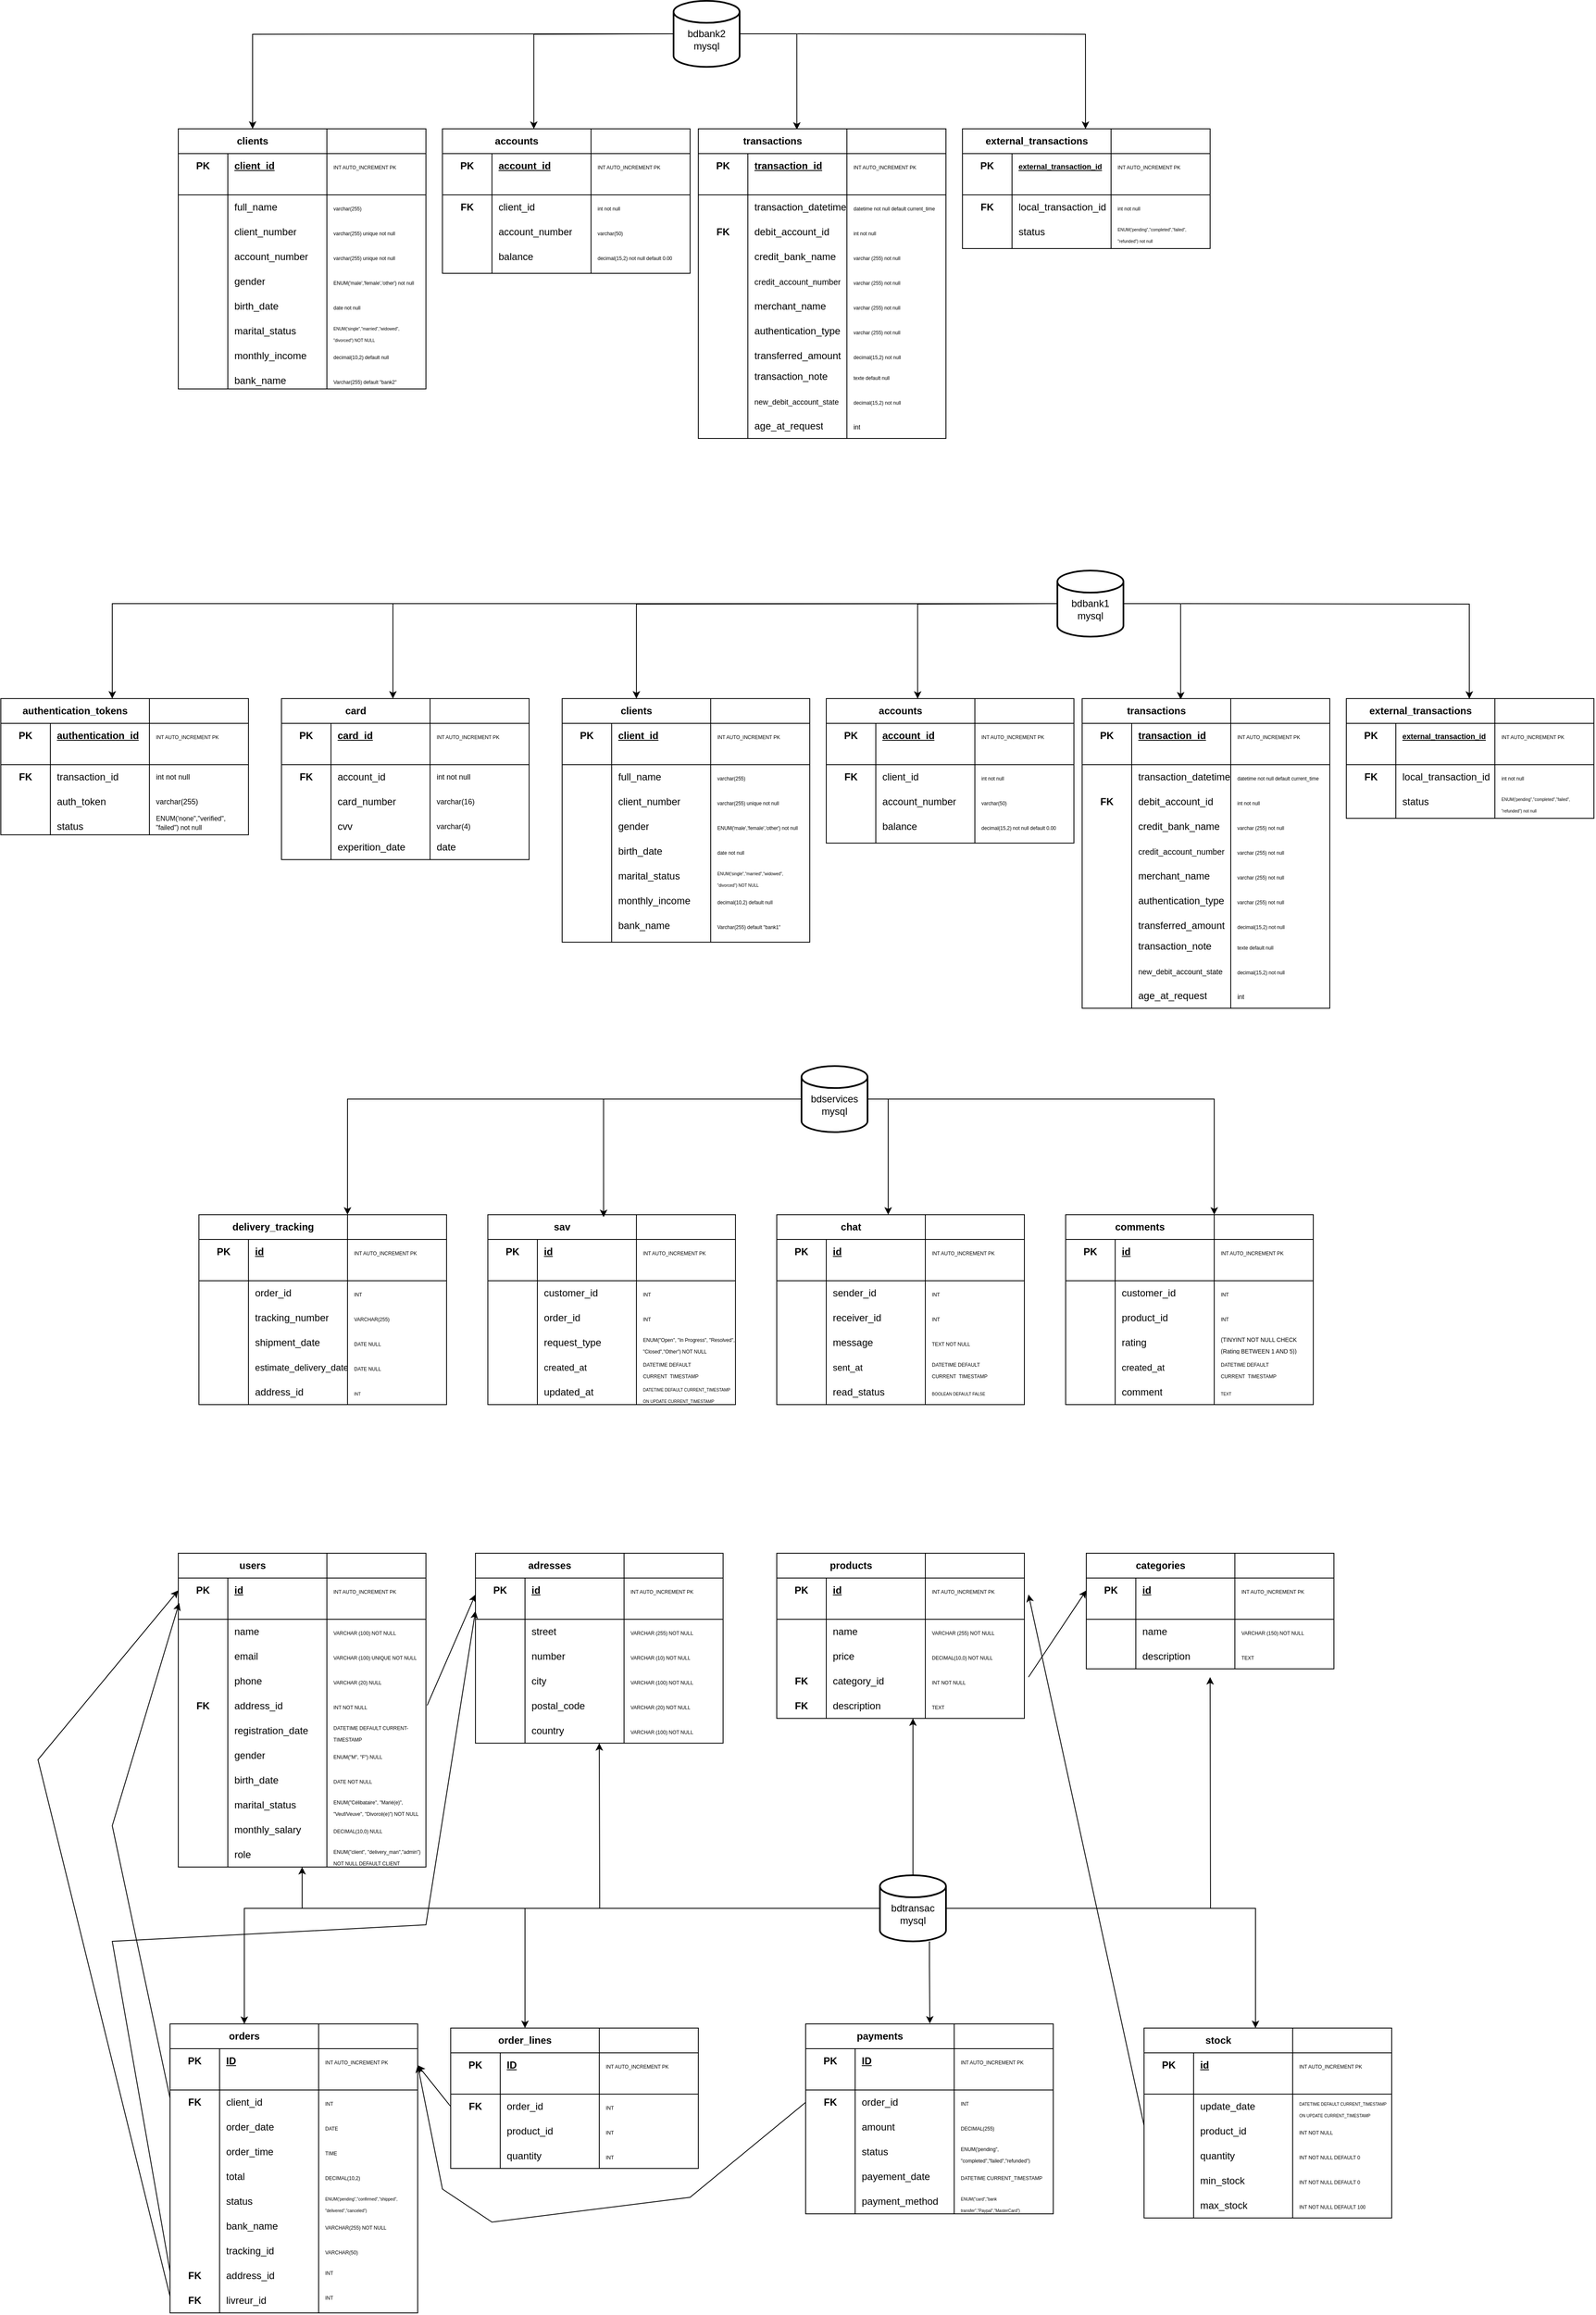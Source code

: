 <mxfile version="26.1.1">
  <diagram name="Page-1" id="9BmGtCn5jPw_d8VH3_eD">
    <mxGraphModel dx="2876" dy="3544" grid="1" gridSize="10" guides="1" tooltips="1" connect="1" arrows="1" fold="1" page="1" pageScale="1" pageWidth="827" pageHeight="1169" math="0" shadow="0">
      <root>
        <mxCell id="0" />
        <mxCell id="1" parent="0" />
        <mxCell id="21Orst9hdU1Sa5kpL8_a-29" style="edgeStyle=orthogonalEdgeStyle;rounded=0;orthogonalLoop=1;jettySize=auto;html=1;entryX=0.5;entryY=0;entryDx=0;entryDy=0;" parent="1" source="21Orst9hdU1Sa5kpL8_a-1" target="O-VkHRvArBwb_LpDabHC-131" edge="1">
          <mxGeometry relative="1" as="geometry">
            <mxPoint x="310" y="1180" as="targetPoint" />
          </mxGeometry>
        </mxCell>
        <mxCell id="21Orst9hdU1Sa5kpL8_a-43" style="edgeStyle=orthogonalEdgeStyle;rounded=0;orthogonalLoop=1;jettySize=auto;html=1;entryX=0.5;entryY=0;entryDx=0;entryDy=0;" parent="1" source="21Orst9hdU1Sa5kpL8_a-1" target="O-VkHRvArBwb_LpDabHC-169" edge="1">
          <mxGeometry relative="1" as="geometry">
            <mxPoint x="540" y="1180" as="targetPoint" />
          </mxGeometry>
        </mxCell>
        <mxCell id="ipH3SovLr-uijqrEi_-7-8" style="edgeStyle=orthogonalEdgeStyle;rounded=0;orthogonalLoop=1;jettySize=auto;html=1;" parent="1" source="21Orst9hdU1Sa5kpL8_a-1" edge="1">
          <mxGeometry relative="1" as="geometry">
            <mxPoint x="-200" y="1010" as="targetPoint" />
            <Array as="points">
              <mxPoint x="-200" y="1060" />
            </Array>
          </mxGeometry>
        </mxCell>
        <mxCell id="ipH3SovLr-uijqrEi_-7-9" style="edgeStyle=orthogonalEdgeStyle;rounded=0;orthogonalLoop=1;jettySize=auto;html=1;" parent="1" source="21Orst9hdU1Sa5kpL8_a-1" edge="1">
          <mxGeometry relative="1" as="geometry">
            <mxPoint x="160" y="860" as="targetPoint" />
          </mxGeometry>
        </mxCell>
        <mxCell id="ipH3SovLr-uijqrEi_-7-10" style="edgeStyle=orthogonalEdgeStyle;rounded=0;orthogonalLoop=1;jettySize=auto;html=1;" parent="1" source="21Orst9hdU1Sa5kpL8_a-1" edge="1">
          <mxGeometry relative="1" as="geometry">
            <mxPoint x="540" y="830" as="targetPoint" />
          </mxGeometry>
        </mxCell>
        <mxCell id="ipH3SovLr-uijqrEi_-7-11" style="edgeStyle=orthogonalEdgeStyle;rounded=0;orthogonalLoop=1;jettySize=auto;html=1;" parent="1" source="21Orst9hdU1Sa5kpL8_a-1" edge="1">
          <mxGeometry relative="1" as="geometry">
            <mxPoint x="900" y="780" as="targetPoint" />
          </mxGeometry>
        </mxCell>
        <mxCell id="ipH3SovLr-uijqrEi_-7-12" style="edgeStyle=orthogonalEdgeStyle;rounded=0;orthogonalLoop=1;jettySize=auto;html=1;entryX=0.75;entryY=0;entryDx=0;entryDy=0;" parent="1" source="21Orst9hdU1Sa5kpL8_a-1" target="O-VkHRvArBwb_LpDabHC-85" edge="1">
          <mxGeometry relative="1" as="geometry" />
        </mxCell>
        <mxCell id="21Orst9hdU1Sa5kpL8_a-1" value="&lt;div&gt;&lt;br&gt;&lt;/div&gt;bdtransac&lt;br&gt;mysql" style="strokeWidth=2;html=1;shape=mxgraph.flowchart.database;whiteSpace=wrap;" parent="1" vertex="1">
          <mxGeometry x="500" y="1020" width="80" height="80" as="geometry" />
        </mxCell>
        <mxCell id="ipH3SovLr-uijqrEi_-7-13" style="edgeStyle=orthogonalEdgeStyle;rounded=0;orthogonalLoop=1;jettySize=auto;html=1;entryX=0;entryY=0;entryDx=0;entryDy=0;" parent="1" source="21Orst9hdU1Sa5kpL8_a-2" target="fMnI47oJDxZ9ZVk8buYL-25" edge="1">
          <mxGeometry relative="1" as="geometry" />
        </mxCell>
        <mxCell id="ipH3SovLr-uijqrEi_-7-93" style="edgeStyle=orthogonalEdgeStyle;rounded=0;orthogonalLoop=1;jettySize=auto;html=1;entryX=0.75;entryY=0;entryDx=0;entryDy=0;" parent="1" source="21Orst9hdU1Sa5kpL8_a-2" target="ipH3SovLr-uijqrEi_-7-41" edge="1">
          <mxGeometry relative="1" as="geometry">
            <Array as="points">
              <mxPoint x="510" y="80" />
            </Array>
          </mxGeometry>
        </mxCell>
        <mxCell id="ipH3SovLr-uijqrEi_-7-94" style="edgeStyle=orthogonalEdgeStyle;rounded=0;orthogonalLoop=1;jettySize=auto;html=1;entryX=1;entryY=0;entryDx=0;entryDy=0;" parent="1" source="21Orst9hdU1Sa5kpL8_a-2" target="ipH3SovLr-uijqrEi_-7-67" edge="1">
          <mxGeometry relative="1" as="geometry" />
        </mxCell>
        <mxCell id="21Orst9hdU1Sa5kpL8_a-2" value="&lt;div&gt;&lt;br&gt;&lt;/div&gt;bdservices&lt;div&gt;mysql&lt;/div&gt;" style="strokeWidth=2;html=1;shape=mxgraph.flowchart.database;whiteSpace=wrap;" parent="1" vertex="1">
          <mxGeometry x="405" y="40" width="80" height="80" as="geometry" />
        </mxCell>
        <mxCell id="21Orst9hdU1Sa5kpL8_a-58" value="users" style="shape=table;startSize=30;container=1;collapsible=1;childLayout=tableLayout;fixedRows=1;rowLines=0;fontStyle=1;align=center;resizeLast=1;html=1;whiteSpace=wrap;" parent="1" vertex="1">
          <mxGeometry x="-350" y="630" width="180" height="380" as="geometry" />
        </mxCell>
        <mxCell id="21Orst9hdU1Sa5kpL8_a-59" value="" style="shape=tableRow;horizontal=0;startSize=0;swimlaneHead=0;swimlaneBody=0;fillColor=none;collapsible=0;dropTarget=0;points=[[0,0.5],[1,0.5]];portConstraint=eastwest;top=0;left=0;right=0;bottom=0;html=1;" parent="21Orst9hdU1Sa5kpL8_a-58" vertex="1">
          <mxGeometry y="30" width="180" height="30" as="geometry" />
        </mxCell>
        <mxCell id="21Orst9hdU1Sa5kpL8_a-60" value="PK" style="shape=partialRectangle;connectable=0;fillColor=none;top=0;left=0;bottom=0;right=0;fontStyle=1;overflow=hidden;html=1;whiteSpace=wrap;" parent="21Orst9hdU1Sa5kpL8_a-59" vertex="1">
          <mxGeometry width="60" height="30" as="geometry">
            <mxRectangle width="60" height="30" as="alternateBounds" />
          </mxGeometry>
        </mxCell>
        <mxCell id="21Orst9hdU1Sa5kpL8_a-61" value="id" style="shape=partialRectangle;connectable=0;fillColor=none;top=0;left=0;bottom=0;right=0;align=left;spacingLeft=6;fontStyle=5;overflow=hidden;html=1;whiteSpace=wrap;" parent="21Orst9hdU1Sa5kpL8_a-59" vertex="1">
          <mxGeometry x="60" width="120" height="30" as="geometry">
            <mxRectangle width="120" height="30" as="alternateBounds" />
          </mxGeometry>
        </mxCell>
        <mxCell id="21Orst9hdU1Sa5kpL8_a-62" value="" style="shape=tableRow;horizontal=0;startSize=0;swimlaneHead=0;swimlaneBody=0;fillColor=none;collapsible=0;dropTarget=0;points=[[0,0.5],[1,0.5]];portConstraint=eastwest;top=0;left=0;right=0;bottom=1;html=1;" parent="21Orst9hdU1Sa5kpL8_a-58" vertex="1">
          <mxGeometry y="60" width="180" height="20" as="geometry" />
        </mxCell>
        <mxCell id="21Orst9hdU1Sa5kpL8_a-63" value="" style="shape=partialRectangle;connectable=0;fillColor=none;top=0;left=0;bottom=0;right=0;fontStyle=1;overflow=hidden;html=1;whiteSpace=wrap;" parent="21Orst9hdU1Sa5kpL8_a-62" vertex="1">
          <mxGeometry width="60" height="20" as="geometry">
            <mxRectangle width="60" height="20" as="alternateBounds" />
          </mxGeometry>
        </mxCell>
        <mxCell id="21Orst9hdU1Sa5kpL8_a-64" value="" style="shape=partialRectangle;connectable=0;fillColor=none;top=0;left=0;bottom=0;right=0;align=left;spacingLeft=6;fontStyle=5;overflow=hidden;html=1;whiteSpace=wrap;" parent="21Orst9hdU1Sa5kpL8_a-62" vertex="1">
          <mxGeometry x="60" width="120" height="20" as="geometry">
            <mxRectangle width="120" height="20" as="alternateBounds" />
          </mxGeometry>
        </mxCell>
        <mxCell id="21Orst9hdU1Sa5kpL8_a-65" value="" style="shape=tableRow;horizontal=0;startSize=0;swimlaneHead=0;swimlaneBody=0;fillColor=none;collapsible=0;dropTarget=0;points=[[0,0.5],[1,0.5]];portConstraint=eastwest;top=0;left=0;right=0;bottom=0;html=1;" parent="21Orst9hdU1Sa5kpL8_a-58" vertex="1">
          <mxGeometry y="80" width="180" height="30" as="geometry" />
        </mxCell>
        <mxCell id="21Orst9hdU1Sa5kpL8_a-66" value="" style="shape=partialRectangle;connectable=0;fillColor=none;top=0;left=0;bottom=0;right=0;editable=1;overflow=hidden;html=1;whiteSpace=wrap;" parent="21Orst9hdU1Sa5kpL8_a-65" vertex="1">
          <mxGeometry width="60" height="30" as="geometry">
            <mxRectangle width="60" height="30" as="alternateBounds" />
          </mxGeometry>
        </mxCell>
        <mxCell id="21Orst9hdU1Sa5kpL8_a-67" value="name" style="shape=partialRectangle;connectable=0;fillColor=none;top=0;left=0;bottom=0;right=0;align=left;spacingLeft=6;overflow=hidden;html=1;whiteSpace=wrap;" parent="21Orst9hdU1Sa5kpL8_a-65" vertex="1">
          <mxGeometry x="60" width="120" height="30" as="geometry">
            <mxRectangle width="120" height="30" as="alternateBounds" />
          </mxGeometry>
        </mxCell>
        <mxCell id="21Orst9hdU1Sa5kpL8_a-68" value="" style="shape=tableRow;horizontal=0;startSize=0;swimlaneHead=0;swimlaneBody=0;fillColor=none;collapsible=0;dropTarget=0;points=[[0,0.5],[1,0.5]];portConstraint=eastwest;top=0;left=0;right=0;bottom=0;html=1;" parent="21Orst9hdU1Sa5kpL8_a-58" vertex="1">
          <mxGeometry y="110" width="180" height="30" as="geometry" />
        </mxCell>
        <mxCell id="21Orst9hdU1Sa5kpL8_a-69" value="" style="shape=partialRectangle;connectable=0;fillColor=none;top=0;left=0;bottom=0;right=0;editable=1;overflow=hidden;html=1;whiteSpace=wrap;" parent="21Orst9hdU1Sa5kpL8_a-68" vertex="1">
          <mxGeometry width="60" height="30" as="geometry">
            <mxRectangle width="60" height="30" as="alternateBounds" />
          </mxGeometry>
        </mxCell>
        <mxCell id="21Orst9hdU1Sa5kpL8_a-70" value="email" style="shape=partialRectangle;connectable=0;fillColor=none;top=0;left=0;bottom=0;right=0;align=left;spacingLeft=6;overflow=hidden;html=1;whiteSpace=wrap;" parent="21Orst9hdU1Sa5kpL8_a-68" vertex="1">
          <mxGeometry x="60" width="120" height="30" as="geometry">
            <mxRectangle width="120" height="30" as="alternateBounds" />
          </mxGeometry>
        </mxCell>
        <mxCell id="O-VkHRvArBwb_LpDabHC-4" value="" style="endArrow=none;html=1;rounded=0;fontSize=12;startSize=8;endSize=8;curved=1;entryX=0.329;entryY=0.967;entryDx=0;entryDy=0;entryPerimeter=0;" parent="1" edge="1">
          <mxGeometry width="50" height="50" relative="1" as="geometry">
            <mxPoint x="-290" y="1010" as="sourcePoint" />
            <mxPoint x="-290" y="769.01" as="targetPoint" />
          </mxGeometry>
        </mxCell>
        <mxCell id="O-VkHRvArBwb_LpDabHC-5" value="phone" style="shape=partialRectangle;connectable=0;fillColor=none;top=0;left=0;bottom=0;right=0;align=left;spacingLeft=6;overflow=hidden;html=1;whiteSpace=wrap;" parent="1" vertex="1">
          <mxGeometry x="-290" y="770" width="120" height="30" as="geometry">
            <mxRectangle width="120" height="30" as="alternateBounds" />
          </mxGeometry>
        </mxCell>
        <mxCell id="O-VkHRvArBwb_LpDabHC-6" value="address_id" style="shape=partialRectangle;connectable=0;fillColor=none;top=0;left=0;bottom=0;right=0;align=left;spacingLeft=6;overflow=hidden;html=1;whiteSpace=wrap;" parent="1" vertex="1">
          <mxGeometry x="-290" y="800" width="120" height="30" as="geometry">
            <mxRectangle width="120" height="30" as="alternateBounds" />
          </mxGeometry>
        </mxCell>
        <mxCell id="O-VkHRvArBwb_LpDabHC-7" value="registration_date" style="shape=partialRectangle;connectable=0;fillColor=none;top=0;left=0;bottom=0;right=0;align=left;spacingLeft=6;overflow=hidden;html=1;whiteSpace=wrap;" parent="1" vertex="1">
          <mxGeometry x="-290" y="830" width="120" height="30" as="geometry">
            <mxRectangle width="120" height="30" as="alternateBounds" />
          </mxGeometry>
        </mxCell>
        <mxCell id="O-VkHRvArBwb_LpDabHC-9" value="FK" style="shape=partialRectangle;connectable=0;fillColor=none;top=0;left=0;bottom=0;right=0;fontStyle=1;overflow=hidden;html=1;whiteSpace=wrap;" parent="1" vertex="1">
          <mxGeometry x="-350" y="800" width="60" height="30" as="geometry">
            <mxRectangle width="60" height="30" as="alternateBounds" />
          </mxGeometry>
        </mxCell>
        <mxCell id="O-VkHRvArBwb_LpDabHC-10" value="adresses" style="shape=table;startSize=30;container=1;collapsible=1;childLayout=tableLayout;fixedRows=1;rowLines=0;fontStyle=1;align=center;resizeLast=1;html=1;whiteSpace=wrap;" parent="1" vertex="1">
          <mxGeometry x="10" y="630" width="180" height="230" as="geometry" />
        </mxCell>
        <mxCell id="O-VkHRvArBwb_LpDabHC-11" value="" style="shape=tableRow;horizontal=0;startSize=0;swimlaneHead=0;swimlaneBody=0;fillColor=none;collapsible=0;dropTarget=0;points=[[0,0.5],[1,0.5]];portConstraint=eastwest;top=0;left=0;right=0;bottom=0;html=1;" parent="O-VkHRvArBwb_LpDabHC-10" vertex="1">
          <mxGeometry y="30" width="180" height="30" as="geometry" />
        </mxCell>
        <mxCell id="O-VkHRvArBwb_LpDabHC-12" value="PK" style="shape=partialRectangle;connectable=0;fillColor=none;top=0;left=0;bottom=0;right=0;fontStyle=1;overflow=hidden;html=1;whiteSpace=wrap;" parent="O-VkHRvArBwb_LpDabHC-11" vertex="1">
          <mxGeometry width="60" height="30" as="geometry">
            <mxRectangle width="60" height="30" as="alternateBounds" />
          </mxGeometry>
        </mxCell>
        <mxCell id="O-VkHRvArBwb_LpDabHC-13" value="id" style="shape=partialRectangle;connectable=0;fillColor=none;top=0;left=0;bottom=0;right=0;align=left;spacingLeft=6;fontStyle=5;overflow=hidden;html=1;whiteSpace=wrap;" parent="O-VkHRvArBwb_LpDabHC-11" vertex="1">
          <mxGeometry x="60" width="120" height="30" as="geometry">
            <mxRectangle width="120" height="30" as="alternateBounds" />
          </mxGeometry>
        </mxCell>
        <mxCell id="O-VkHRvArBwb_LpDabHC-14" value="" style="shape=tableRow;horizontal=0;startSize=0;swimlaneHead=0;swimlaneBody=0;fillColor=none;collapsible=0;dropTarget=0;points=[[0,0.5],[1,0.5]];portConstraint=eastwest;top=0;left=0;right=0;bottom=1;html=1;" parent="O-VkHRvArBwb_LpDabHC-10" vertex="1">
          <mxGeometry y="60" width="180" height="20" as="geometry" />
        </mxCell>
        <mxCell id="O-VkHRvArBwb_LpDabHC-15" value="" style="shape=partialRectangle;connectable=0;fillColor=none;top=0;left=0;bottom=0;right=0;fontStyle=1;overflow=hidden;html=1;whiteSpace=wrap;" parent="O-VkHRvArBwb_LpDabHC-14" vertex="1">
          <mxGeometry width="60" height="20" as="geometry">
            <mxRectangle width="60" height="20" as="alternateBounds" />
          </mxGeometry>
        </mxCell>
        <mxCell id="O-VkHRvArBwb_LpDabHC-16" value="" style="shape=partialRectangle;connectable=0;fillColor=none;top=0;left=0;bottom=0;right=0;align=left;spacingLeft=6;fontStyle=5;overflow=hidden;html=1;whiteSpace=wrap;" parent="O-VkHRvArBwb_LpDabHC-14" vertex="1">
          <mxGeometry x="60" width="120" height="20" as="geometry">
            <mxRectangle width="120" height="20" as="alternateBounds" />
          </mxGeometry>
        </mxCell>
        <mxCell id="O-VkHRvArBwb_LpDabHC-17" value="" style="shape=tableRow;horizontal=0;startSize=0;swimlaneHead=0;swimlaneBody=0;fillColor=none;collapsible=0;dropTarget=0;points=[[0,0.5],[1,0.5]];portConstraint=eastwest;top=0;left=0;right=0;bottom=0;html=1;" parent="O-VkHRvArBwb_LpDabHC-10" vertex="1">
          <mxGeometry y="80" width="180" height="30" as="geometry" />
        </mxCell>
        <mxCell id="O-VkHRvArBwb_LpDabHC-18" value="" style="shape=partialRectangle;connectable=0;fillColor=none;top=0;left=0;bottom=0;right=0;editable=1;overflow=hidden;html=1;whiteSpace=wrap;" parent="O-VkHRvArBwb_LpDabHC-17" vertex="1">
          <mxGeometry width="60" height="30" as="geometry">
            <mxRectangle width="60" height="30" as="alternateBounds" />
          </mxGeometry>
        </mxCell>
        <mxCell id="O-VkHRvArBwb_LpDabHC-19" value="street" style="shape=partialRectangle;connectable=0;fillColor=none;top=0;left=0;bottom=0;right=0;align=left;spacingLeft=6;overflow=hidden;html=1;whiteSpace=wrap;" parent="O-VkHRvArBwb_LpDabHC-17" vertex="1">
          <mxGeometry x="60" width="120" height="30" as="geometry">
            <mxRectangle width="120" height="30" as="alternateBounds" />
          </mxGeometry>
        </mxCell>
        <mxCell id="O-VkHRvArBwb_LpDabHC-20" value="" style="shape=tableRow;horizontal=0;startSize=0;swimlaneHead=0;swimlaneBody=0;fillColor=none;collapsible=0;dropTarget=0;points=[[0,0.5],[1,0.5]];portConstraint=eastwest;top=0;left=0;right=0;bottom=0;html=1;" parent="O-VkHRvArBwb_LpDabHC-10" vertex="1">
          <mxGeometry y="110" width="180" height="30" as="geometry" />
        </mxCell>
        <mxCell id="O-VkHRvArBwb_LpDabHC-21" value="" style="shape=partialRectangle;connectable=0;fillColor=none;top=0;left=0;bottom=0;right=0;editable=1;overflow=hidden;html=1;whiteSpace=wrap;" parent="O-VkHRvArBwb_LpDabHC-20" vertex="1">
          <mxGeometry width="60" height="30" as="geometry">
            <mxRectangle width="60" height="30" as="alternateBounds" />
          </mxGeometry>
        </mxCell>
        <mxCell id="O-VkHRvArBwb_LpDabHC-22" value="number" style="shape=partialRectangle;connectable=0;fillColor=none;top=0;left=0;bottom=0;right=0;align=left;spacingLeft=6;overflow=hidden;html=1;whiteSpace=wrap;" parent="O-VkHRvArBwb_LpDabHC-20" vertex="1">
          <mxGeometry x="60" width="120" height="30" as="geometry">
            <mxRectangle width="120" height="30" as="alternateBounds" />
          </mxGeometry>
        </mxCell>
        <mxCell id="O-VkHRvArBwb_LpDabHC-23" value="" style="endArrow=none;html=1;rounded=0;fontSize=12;startSize=8;endSize=8;curved=1;entryX=0.329;entryY=0.967;entryDx=0;entryDy=0;entryPerimeter=0;" parent="1" edge="1">
          <mxGeometry width="50" height="50" relative="1" as="geometry">
            <mxPoint x="70" y="860" as="sourcePoint" />
            <mxPoint x="70.0" y="769.01" as="targetPoint" />
          </mxGeometry>
        </mxCell>
        <mxCell id="O-VkHRvArBwb_LpDabHC-24" value="postal_code" style="shape=partialRectangle;connectable=0;fillColor=none;top=0;left=0;bottom=0;right=0;align=left;spacingLeft=6;overflow=hidden;html=1;whiteSpace=wrap;" parent="1" vertex="1">
          <mxGeometry x="70" y="800" width="120" height="30" as="geometry">
            <mxRectangle width="120" height="30" as="alternateBounds" />
          </mxGeometry>
        </mxCell>
        <mxCell id="O-VkHRvArBwb_LpDabHC-25" value="country" style="shape=partialRectangle;connectable=0;fillColor=none;top=0;left=0;bottom=0;right=0;align=left;spacingLeft=6;overflow=hidden;html=1;whiteSpace=wrap;" parent="1" vertex="1">
          <mxGeometry x="70" y="830" width="120" height="30" as="geometry">
            <mxRectangle width="120" height="30" as="alternateBounds" />
          </mxGeometry>
        </mxCell>
        <mxCell id="O-VkHRvArBwb_LpDabHC-28" value="products" style="shape=table;startSize=30;container=1;collapsible=1;childLayout=tableLayout;fixedRows=1;rowLines=0;fontStyle=1;align=center;resizeLast=1;html=1;whiteSpace=wrap;" parent="1" vertex="1">
          <mxGeometry x="375" y="630" width="180" height="200" as="geometry" />
        </mxCell>
        <mxCell id="O-VkHRvArBwb_LpDabHC-29" value="" style="shape=tableRow;horizontal=0;startSize=0;swimlaneHead=0;swimlaneBody=0;fillColor=none;collapsible=0;dropTarget=0;points=[[0,0.5],[1,0.5]];portConstraint=eastwest;top=0;left=0;right=0;bottom=0;html=1;" parent="O-VkHRvArBwb_LpDabHC-28" vertex="1">
          <mxGeometry y="30" width="180" height="30" as="geometry" />
        </mxCell>
        <mxCell id="O-VkHRvArBwb_LpDabHC-30" value="PK" style="shape=partialRectangle;connectable=0;fillColor=none;top=0;left=0;bottom=0;right=0;fontStyle=1;overflow=hidden;html=1;whiteSpace=wrap;" parent="O-VkHRvArBwb_LpDabHC-29" vertex="1">
          <mxGeometry width="60" height="30" as="geometry">
            <mxRectangle width="60" height="30" as="alternateBounds" />
          </mxGeometry>
        </mxCell>
        <mxCell id="O-VkHRvArBwb_LpDabHC-31" value="id" style="shape=partialRectangle;connectable=0;fillColor=none;top=0;left=0;bottom=0;right=0;align=left;spacingLeft=6;fontStyle=5;overflow=hidden;html=1;whiteSpace=wrap;" parent="O-VkHRvArBwb_LpDabHC-29" vertex="1">
          <mxGeometry x="60" width="120" height="30" as="geometry">
            <mxRectangle width="120" height="30" as="alternateBounds" />
          </mxGeometry>
        </mxCell>
        <mxCell id="O-VkHRvArBwb_LpDabHC-32" value="" style="shape=tableRow;horizontal=0;startSize=0;swimlaneHead=0;swimlaneBody=0;fillColor=none;collapsible=0;dropTarget=0;points=[[0,0.5],[1,0.5]];portConstraint=eastwest;top=0;left=0;right=0;bottom=1;html=1;" parent="O-VkHRvArBwb_LpDabHC-28" vertex="1">
          <mxGeometry y="60" width="180" height="20" as="geometry" />
        </mxCell>
        <mxCell id="O-VkHRvArBwb_LpDabHC-33" value="" style="shape=partialRectangle;connectable=0;fillColor=none;top=0;left=0;bottom=0;right=0;fontStyle=1;overflow=hidden;html=1;whiteSpace=wrap;" parent="O-VkHRvArBwb_LpDabHC-32" vertex="1">
          <mxGeometry width="60" height="20" as="geometry">
            <mxRectangle width="60" height="20" as="alternateBounds" />
          </mxGeometry>
        </mxCell>
        <mxCell id="O-VkHRvArBwb_LpDabHC-34" value="" style="shape=partialRectangle;connectable=0;fillColor=none;top=0;left=0;bottom=0;right=0;align=left;spacingLeft=6;fontStyle=5;overflow=hidden;html=1;whiteSpace=wrap;" parent="O-VkHRvArBwb_LpDabHC-32" vertex="1">
          <mxGeometry x="60" width="120" height="20" as="geometry">
            <mxRectangle width="120" height="20" as="alternateBounds" />
          </mxGeometry>
        </mxCell>
        <mxCell id="O-VkHRvArBwb_LpDabHC-35" value="" style="shape=tableRow;horizontal=0;startSize=0;swimlaneHead=0;swimlaneBody=0;fillColor=none;collapsible=0;dropTarget=0;points=[[0,0.5],[1,0.5]];portConstraint=eastwest;top=0;left=0;right=0;bottom=0;html=1;" parent="O-VkHRvArBwb_LpDabHC-28" vertex="1">
          <mxGeometry y="80" width="180" height="30" as="geometry" />
        </mxCell>
        <mxCell id="O-VkHRvArBwb_LpDabHC-36" value="" style="shape=partialRectangle;connectable=0;fillColor=none;top=0;left=0;bottom=0;right=0;editable=1;overflow=hidden;html=1;whiteSpace=wrap;" parent="O-VkHRvArBwb_LpDabHC-35" vertex="1">
          <mxGeometry width="60" height="30" as="geometry">
            <mxRectangle width="60" height="30" as="alternateBounds" />
          </mxGeometry>
        </mxCell>
        <mxCell id="O-VkHRvArBwb_LpDabHC-37" value="name" style="shape=partialRectangle;connectable=0;fillColor=none;top=0;left=0;bottom=0;right=0;align=left;spacingLeft=6;overflow=hidden;html=1;whiteSpace=wrap;" parent="O-VkHRvArBwb_LpDabHC-35" vertex="1">
          <mxGeometry x="60" width="120" height="30" as="geometry">
            <mxRectangle width="120" height="30" as="alternateBounds" />
          </mxGeometry>
        </mxCell>
        <mxCell id="O-VkHRvArBwb_LpDabHC-38" value="" style="shape=tableRow;horizontal=0;startSize=0;swimlaneHead=0;swimlaneBody=0;fillColor=none;collapsible=0;dropTarget=0;points=[[0,0.5],[1,0.5]];portConstraint=eastwest;top=0;left=0;right=0;bottom=0;html=1;" parent="O-VkHRvArBwb_LpDabHC-28" vertex="1">
          <mxGeometry y="110" width="180" height="30" as="geometry" />
        </mxCell>
        <mxCell id="O-VkHRvArBwb_LpDabHC-39" value="" style="shape=partialRectangle;connectable=0;fillColor=none;top=0;left=0;bottom=0;right=0;editable=1;overflow=hidden;html=1;whiteSpace=wrap;" parent="O-VkHRvArBwb_LpDabHC-38" vertex="1">
          <mxGeometry width="60" height="30" as="geometry">
            <mxRectangle width="60" height="30" as="alternateBounds" />
          </mxGeometry>
        </mxCell>
        <mxCell id="O-VkHRvArBwb_LpDabHC-40" value="price" style="shape=partialRectangle;connectable=0;fillColor=none;top=0;left=0;bottom=0;right=0;align=left;spacingLeft=6;overflow=hidden;html=1;whiteSpace=wrap;" parent="O-VkHRvArBwb_LpDabHC-38" vertex="1">
          <mxGeometry x="60" width="120" height="30" as="geometry">
            <mxRectangle width="120" height="30" as="alternateBounds" />
          </mxGeometry>
        </mxCell>
        <mxCell id="O-VkHRvArBwb_LpDabHC-41" value="" style="endArrow=none;html=1;rounded=0;fontSize=12;startSize=8;endSize=8;curved=1;entryX=0.329;entryY=0.967;entryDx=0;entryDy=0;entryPerimeter=0;" parent="1" edge="1">
          <mxGeometry width="50" height="50" relative="1" as="geometry">
            <mxPoint x="435" y="830" as="sourcePoint" />
            <mxPoint x="435" y="769.01" as="targetPoint" />
          </mxGeometry>
        </mxCell>
        <mxCell id="O-VkHRvArBwb_LpDabHC-42" value="category_id" style="shape=partialRectangle;connectable=0;fillColor=none;top=0;left=0;bottom=0;right=0;align=left;spacingLeft=6;overflow=hidden;html=1;whiteSpace=wrap;" parent="1" vertex="1">
          <mxGeometry x="435" y="770" width="120" height="30" as="geometry">
            <mxRectangle width="120" height="30" as="alternateBounds" />
          </mxGeometry>
        </mxCell>
        <mxCell id="O-VkHRvArBwb_LpDabHC-44" value="description" style="shape=partialRectangle;connectable=0;fillColor=none;top=0;left=0;bottom=0;right=0;align=left;spacingLeft=6;overflow=hidden;html=1;whiteSpace=wrap;" parent="1" vertex="1">
          <mxGeometry x="435" y="800" width="120" height="30" as="geometry">
            <mxRectangle width="120" height="30" as="alternateBounds" />
          </mxGeometry>
        </mxCell>
        <mxCell id="O-VkHRvArBwb_LpDabHC-45" value="FK" style="shape=partialRectangle;connectable=0;fillColor=none;top=0;left=0;bottom=0;right=0;fontStyle=1;overflow=hidden;html=1;whiteSpace=wrap;" parent="1" vertex="1">
          <mxGeometry x="375" y="800" width="60" height="30" as="geometry">
            <mxRectangle width="60" height="30" as="alternateBounds" />
          </mxGeometry>
        </mxCell>
        <mxCell id="O-VkHRvArBwb_LpDabHC-46" value="FK" style="shape=partialRectangle;connectable=0;fillColor=none;top=0;left=0;bottom=0;right=0;fontStyle=1;overflow=hidden;html=1;whiteSpace=wrap;" parent="1" vertex="1">
          <mxGeometry x="375" y="770" width="60" height="30" as="geometry">
            <mxRectangle width="60" height="30" as="alternateBounds" />
          </mxGeometry>
        </mxCell>
        <mxCell id="O-VkHRvArBwb_LpDabHC-48" value="categories" style="shape=table;startSize=30;container=1;collapsible=1;childLayout=tableLayout;fixedRows=1;rowLines=0;fontStyle=1;align=center;resizeLast=1;html=1;whiteSpace=wrap;" parent="1" vertex="1">
          <mxGeometry x="750" y="630" width="180" height="140" as="geometry" />
        </mxCell>
        <mxCell id="O-VkHRvArBwb_LpDabHC-49" value="" style="shape=tableRow;horizontal=0;startSize=0;swimlaneHead=0;swimlaneBody=0;fillColor=none;collapsible=0;dropTarget=0;points=[[0,0.5],[1,0.5]];portConstraint=eastwest;top=0;left=0;right=0;bottom=0;html=1;" parent="O-VkHRvArBwb_LpDabHC-48" vertex="1">
          <mxGeometry y="30" width="180" height="30" as="geometry" />
        </mxCell>
        <mxCell id="O-VkHRvArBwb_LpDabHC-50" value="PK" style="shape=partialRectangle;connectable=0;fillColor=none;top=0;left=0;bottom=0;right=0;fontStyle=1;overflow=hidden;html=1;whiteSpace=wrap;" parent="O-VkHRvArBwb_LpDabHC-49" vertex="1">
          <mxGeometry width="60" height="30" as="geometry">
            <mxRectangle width="60" height="30" as="alternateBounds" />
          </mxGeometry>
        </mxCell>
        <mxCell id="O-VkHRvArBwb_LpDabHC-51" value="id" style="shape=partialRectangle;connectable=0;fillColor=none;top=0;left=0;bottom=0;right=0;align=left;spacingLeft=6;fontStyle=5;overflow=hidden;html=1;whiteSpace=wrap;" parent="O-VkHRvArBwb_LpDabHC-49" vertex="1">
          <mxGeometry x="60" width="120" height="30" as="geometry">
            <mxRectangle width="120" height="30" as="alternateBounds" />
          </mxGeometry>
        </mxCell>
        <mxCell id="O-VkHRvArBwb_LpDabHC-52" value="" style="shape=tableRow;horizontal=0;startSize=0;swimlaneHead=0;swimlaneBody=0;fillColor=none;collapsible=0;dropTarget=0;points=[[0,0.5],[1,0.5]];portConstraint=eastwest;top=0;left=0;right=0;bottom=1;html=1;" parent="O-VkHRvArBwb_LpDabHC-48" vertex="1">
          <mxGeometry y="60" width="180" height="20" as="geometry" />
        </mxCell>
        <mxCell id="O-VkHRvArBwb_LpDabHC-53" value="" style="shape=partialRectangle;connectable=0;fillColor=none;top=0;left=0;bottom=0;right=0;fontStyle=1;overflow=hidden;html=1;whiteSpace=wrap;" parent="O-VkHRvArBwb_LpDabHC-52" vertex="1">
          <mxGeometry width="60" height="20" as="geometry">
            <mxRectangle width="60" height="20" as="alternateBounds" />
          </mxGeometry>
        </mxCell>
        <mxCell id="O-VkHRvArBwb_LpDabHC-54" value="" style="shape=partialRectangle;connectable=0;fillColor=none;top=0;left=0;bottom=0;right=0;align=left;spacingLeft=6;fontStyle=5;overflow=hidden;html=1;whiteSpace=wrap;" parent="O-VkHRvArBwb_LpDabHC-52" vertex="1">
          <mxGeometry x="60" width="120" height="20" as="geometry">
            <mxRectangle width="120" height="20" as="alternateBounds" />
          </mxGeometry>
        </mxCell>
        <mxCell id="O-VkHRvArBwb_LpDabHC-55" value="" style="shape=tableRow;horizontal=0;startSize=0;swimlaneHead=0;swimlaneBody=0;fillColor=none;collapsible=0;dropTarget=0;points=[[0,0.5],[1,0.5]];portConstraint=eastwest;top=0;left=0;right=0;bottom=0;html=1;" parent="O-VkHRvArBwb_LpDabHC-48" vertex="1">
          <mxGeometry y="80" width="180" height="30" as="geometry" />
        </mxCell>
        <mxCell id="O-VkHRvArBwb_LpDabHC-56" value="" style="shape=partialRectangle;connectable=0;fillColor=none;top=0;left=0;bottom=0;right=0;editable=1;overflow=hidden;html=1;whiteSpace=wrap;" parent="O-VkHRvArBwb_LpDabHC-55" vertex="1">
          <mxGeometry width="60" height="30" as="geometry">
            <mxRectangle width="60" height="30" as="alternateBounds" />
          </mxGeometry>
        </mxCell>
        <mxCell id="O-VkHRvArBwb_LpDabHC-57" value="name" style="shape=partialRectangle;connectable=0;fillColor=none;top=0;left=0;bottom=0;right=0;align=left;spacingLeft=6;overflow=hidden;html=1;whiteSpace=wrap;" parent="O-VkHRvArBwb_LpDabHC-55" vertex="1">
          <mxGeometry x="60" width="120" height="30" as="geometry">
            <mxRectangle width="120" height="30" as="alternateBounds" />
          </mxGeometry>
        </mxCell>
        <mxCell id="O-VkHRvArBwb_LpDabHC-58" value="" style="shape=tableRow;horizontal=0;startSize=0;swimlaneHead=0;swimlaneBody=0;fillColor=none;collapsible=0;dropTarget=0;points=[[0,0.5],[1,0.5]];portConstraint=eastwest;top=0;left=0;right=0;bottom=0;html=1;" parent="O-VkHRvArBwb_LpDabHC-48" vertex="1">
          <mxGeometry y="110" width="180" height="30" as="geometry" />
        </mxCell>
        <mxCell id="O-VkHRvArBwb_LpDabHC-59" value="" style="shape=partialRectangle;connectable=0;fillColor=none;top=0;left=0;bottom=0;right=0;editable=1;overflow=hidden;html=1;whiteSpace=wrap;" parent="O-VkHRvArBwb_LpDabHC-58" vertex="1">
          <mxGeometry width="60" height="30" as="geometry">
            <mxRectangle width="60" height="30" as="alternateBounds" />
          </mxGeometry>
        </mxCell>
        <mxCell id="O-VkHRvArBwb_LpDabHC-60" value="description" style="shape=partialRectangle;connectable=0;fillColor=none;top=0;left=0;bottom=0;right=0;align=left;spacingLeft=6;overflow=hidden;html=1;whiteSpace=wrap;" parent="O-VkHRvArBwb_LpDabHC-58" vertex="1">
          <mxGeometry x="60" width="120" height="30" as="geometry">
            <mxRectangle width="120" height="30" as="alternateBounds" />
          </mxGeometry>
        </mxCell>
        <mxCell id="O-VkHRvArBwb_LpDabHC-61" value="" style="endArrow=none;html=1;rounded=0;fontSize=12;startSize=8;endSize=8;curved=1;entryX=0.329;entryY=0.967;entryDx=0;entryDy=0;entryPerimeter=0;" parent="1" edge="1">
          <mxGeometry width="50" height="50" relative="1" as="geometry">
            <mxPoint x="810" y="769" as="sourcePoint" />
            <mxPoint x="810" y="769.01" as="targetPoint" />
          </mxGeometry>
        </mxCell>
        <mxCell id="O-VkHRvArBwb_LpDabHC-85" value="stock" style="shape=table;startSize=30;container=1;collapsible=1;childLayout=tableLayout;fixedRows=1;rowLines=0;fontStyle=1;align=center;resizeLast=1;html=1;whiteSpace=wrap;" parent="1" vertex="1">
          <mxGeometry x="820" y="1205" width="180" height="230" as="geometry" />
        </mxCell>
        <mxCell id="O-VkHRvArBwb_LpDabHC-86" value="" style="shape=tableRow;horizontal=0;startSize=0;swimlaneHead=0;swimlaneBody=0;fillColor=none;collapsible=0;dropTarget=0;points=[[0,0.5],[1,0.5]];portConstraint=eastwest;top=0;left=0;right=0;bottom=0;html=1;" parent="O-VkHRvArBwb_LpDabHC-85" vertex="1">
          <mxGeometry y="30" width="180" height="30" as="geometry" />
        </mxCell>
        <mxCell id="O-VkHRvArBwb_LpDabHC-87" value="PK" style="shape=partialRectangle;connectable=0;fillColor=none;top=0;left=0;bottom=0;right=0;fontStyle=1;overflow=hidden;html=1;whiteSpace=wrap;" parent="O-VkHRvArBwb_LpDabHC-86" vertex="1">
          <mxGeometry width="60" height="30" as="geometry">
            <mxRectangle width="60" height="30" as="alternateBounds" />
          </mxGeometry>
        </mxCell>
        <mxCell id="O-VkHRvArBwb_LpDabHC-88" value="id" style="shape=partialRectangle;connectable=0;fillColor=none;top=0;left=0;bottom=0;right=0;align=left;spacingLeft=6;fontStyle=5;overflow=hidden;html=1;whiteSpace=wrap;" parent="O-VkHRvArBwb_LpDabHC-86" vertex="1">
          <mxGeometry x="60" width="120" height="30" as="geometry">
            <mxRectangle width="120" height="30" as="alternateBounds" />
          </mxGeometry>
        </mxCell>
        <mxCell id="O-VkHRvArBwb_LpDabHC-89" value="" style="shape=tableRow;horizontal=0;startSize=0;swimlaneHead=0;swimlaneBody=0;fillColor=none;collapsible=0;dropTarget=0;points=[[0,0.5],[1,0.5]];portConstraint=eastwest;top=0;left=0;right=0;bottom=1;html=1;" parent="O-VkHRvArBwb_LpDabHC-85" vertex="1">
          <mxGeometry y="60" width="180" height="20" as="geometry" />
        </mxCell>
        <mxCell id="O-VkHRvArBwb_LpDabHC-90" value="" style="shape=partialRectangle;connectable=0;fillColor=none;top=0;left=0;bottom=0;right=0;fontStyle=1;overflow=hidden;html=1;whiteSpace=wrap;" parent="O-VkHRvArBwb_LpDabHC-89" vertex="1">
          <mxGeometry width="60" height="20" as="geometry">
            <mxRectangle width="60" height="20" as="alternateBounds" />
          </mxGeometry>
        </mxCell>
        <mxCell id="O-VkHRvArBwb_LpDabHC-91" value="" style="shape=partialRectangle;connectable=0;fillColor=none;top=0;left=0;bottom=0;right=0;align=left;spacingLeft=6;fontStyle=5;overflow=hidden;html=1;whiteSpace=wrap;" parent="O-VkHRvArBwb_LpDabHC-89" vertex="1">
          <mxGeometry x="60" width="120" height="20" as="geometry">
            <mxRectangle width="120" height="20" as="alternateBounds" />
          </mxGeometry>
        </mxCell>
        <mxCell id="O-VkHRvArBwb_LpDabHC-92" value="" style="shape=tableRow;horizontal=0;startSize=0;swimlaneHead=0;swimlaneBody=0;fillColor=none;collapsible=0;dropTarget=0;points=[[0,0.5],[1,0.5]];portConstraint=eastwest;top=0;left=0;right=0;bottom=0;html=1;" parent="O-VkHRvArBwb_LpDabHC-85" vertex="1">
          <mxGeometry y="80" width="180" height="30" as="geometry" />
        </mxCell>
        <mxCell id="O-VkHRvArBwb_LpDabHC-93" value="" style="shape=partialRectangle;connectable=0;fillColor=none;top=0;left=0;bottom=0;right=0;editable=1;overflow=hidden;html=1;whiteSpace=wrap;" parent="O-VkHRvArBwb_LpDabHC-92" vertex="1">
          <mxGeometry width="60" height="30" as="geometry">
            <mxRectangle width="60" height="30" as="alternateBounds" />
          </mxGeometry>
        </mxCell>
        <mxCell id="O-VkHRvArBwb_LpDabHC-94" value="" style="shape=partialRectangle;connectable=0;fillColor=none;top=0;left=0;bottom=0;right=0;align=left;spacingLeft=6;overflow=hidden;html=1;whiteSpace=wrap;" parent="O-VkHRvArBwb_LpDabHC-92" vertex="1">
          <mxGeometry x="60" width="120" height="30" as="geometry">
            <mxRectangle width="120" height="30" as="alternateBounds" />
          </mxGeometry>
        </mxCell>
        <mxCell id="O-VkHRvArBwb_LpDabHC-95" value="" style="shape=tableRow;horizontal=0;startSize=0;swimlaneHead=0;swimlaneBody=0;fillColor=none;collapsible=0;dropTarget=0;points=[[0,0.5],[1,0.5]];portConstraint=eastwest;top=0;left=0;right=0;bottom=0;html=1;" parent="O-VkHRvArBwb_LpDabHC-85" vertex="1">
          <mxGeometry y="110" width="180" height="30" as="geometry" />
        </mxCell>
        <mxCell id="O-VkHRvArBwb_LpDabHC-96" value="" style="shape=partialRectangle;connectable=0;fillColor=none;top=0;left=0;bottom=0;right=0;editable=1;overflow=hidden;html=1;whiteSpace=wrap;" parent="O-VkHRvArBwb_LpDabHC-95" vertex="1">
          <mxGeometry width="60" height="30" as="geometry">
            <mxRectangle width="60" height="30" as="alternateBounds" />
          </mxGeometry>
        </mxCell>
        <mxCell id="O-VkHRvArBwb_LpDabHC-97" value="product_id" style="shape=partialRectangle;connectable=0;fillColor=none;top=0;left=0;bottom=0;right=0;align=left;spacingLeft=6;overflow=hidden;html=1;whiteSpace=wrap;" parent="O-VkHRvArBwb_LpDabHC-95" vertex="1">
          <mxGeometry x="60" width="120" height="30" as="geometry">
            <mxRectangle width="120" height="30" as="alternateBounds" />
          </mxGeometry>
        </mxCell>
        <mxCell id="O-VkHRvArBwb_LpDabHC-98" value="" style="endArrow=none;html=1;rounded=0;fontSize=12;startSize=8;endSize=8;curved=1;entryX=0.329;entryY=0.967;entryDx=0;entryDy=0;entryPerimeter=0;" parent="1" edge="1">
          <mxGeometry width="50" height="50" relative="1" as="geometry">
            <mxPoint x="880" y="1435" as="sourcePoint" />
            <mxPoint x="880" y="1344.01" as="targetPoint" />
          </mxGeometry>
        </mxCell>
        <mxCell id="O-VkHRvArBwb_LpDabHC-99" value="quantity" style="shape=partialRectangle;connectable=0;fillColor=none;top=0;left=0;bottom=0;right=0;align=left;spacingLeft=6;overflow=hidden;html=1;whiteSpace=wrap;" parent="1" vertex="1">
          <mxGeometry x="880" y="1345" width="120" height="30" as="geometry">
            <mxRectangle width="120" height="30" as="alternateBounds" />
          </mxGeometry>
        </mxCell>
        <mxCell id="O-VkHRvArBwb_LpDabHC-100" value="min_stock" style="shape=partialRectangle;connectable=0;fillColor=none;top=0;left=0;bottom=0;right=0;align=left;spacingLeft=6;overflow=hidden;html=1;whiteSpace=wrap;" parent="1" vertex="1">
          <mxGeometry x="880" y="1375" width="120" height="30" as="geometry">
            <mxRectangle width="120" height="30" as="alternateBounds" />
          </mxGeometry>
        </mxCell>
        <mxCell id="O-VkHRvArBwb_LpDabHC-101" value="max_stock" style="shape=partialRectangle;connectable=0;fillColor=none;top=0;left=0;bottom=0;right=0;align=left;spacingLeft=6;overflow=hidden;html=1;whiteSpace=wrap;" parent="1" vertex="1">
          <mxGeometry x="880" y="1405" width="120" height="30" as="geometry">
            <mxRectangle width="120" height="30" as="alternateBounds" />
          </mxGeometry>
        </mxCell>
        <mxCell id="O-VkHRvArBwb_LpDabHC-104" value="update_date" style="shape=partialRectangle;connectable=0;fillColor=none;top=0;left=0;bottom=0;right=0;align=left;spacingLeft=6;overflow=hidden;html=1;whiteSpace=wrap;" parent="1" vertex="1">
          <mxGeometry x="880" y="1285" width="120" height="30" as="geometry">
            <mxRectangle width="120" height="30" as="alternateBounds" />
          </mxGeometry>
        </mxCell>
        <mxCell id="O-VkHRvArBwb_LpDabHC-131" value="orders" style="shape=table;startSize=30;container=1;collapsible=1;childLayout=tableLayout;fixedRows=1;rowLines=0;fontStyle=1;align=center;resizeLast=1;html=1;whiteSpace=wrap;" parent="1" vertex="1">
          <mxGeometry x="-360" y="1200" width="180" height="350" as="geometry" />
        </mxCell>
        <mxCell id="O-VkHRvArBwb_LpDabHC-132" value="" style="shape=tableRow;horizontal=0;startSize=0;swimlaneHead=0;swimlaneBody=0;fillColor=none;collapsible=0;dropTarget=0;points=[[0,0.5],[1,0.5]];portConstraint=eastwest;top=0;left=0;right=0;bottom=0;html=1;" parent="O-VkHRvArBwb_LpDabHC-131" vertex="1">
          <mxGeometry y="30" width="180" height="30" as="geometry" />
        </mxCell>
        <mxCell id="O-VkHRvArBwb_LpDabHC-133" value="PK" style="shape=partialRectangle;connectable=0;fillColor=none;top=0;left=0;bottom=0;right=0;fontStyle=1;overflow=hidden;html=1;whiteSpace=wrap;" parent="O-VkHRvArBwb_LpDabHC-132" vertex="1">
          <mxGeometry width="60" height="30" as="geometry">
            <mxRectangle width="60" height="30" as="alternateBounds" />
          </mxGeometry>
        </mxCell>
        <mxCell id="O-VkHRvArBwb_LpDabHC-134" value="ID" style="shape=partialRectangle;connectable=0;fillColor=none;top=0;left=0;bottom=0;right=0;align=left;spacingLeft=6;fontStyle=5;overflow=hidden;html=1;whiteSpace=wrap;" parent="O-VkHRvArBwb_LpDabHC-132" vertex="1">
          <mxGeometry x="60" width="120" height="30" as="geometry">
            <mxRectangle width="120" height="30" as="alternateBounds" />
          </mxGeometry>
        </mxCell>
        <mxCell id="O-VkHRvArBwb_LpDabHC-135" value="" style="shape=tableRow;horizontal=0;startSize=0;swimlaneHead=0;swimlaneBody=0;fillColor=none;collapsible=0;dropTarget=0;points=[[0,0.5],[1,0.5]];portConstraint=eastwest;top=0;left=0;right=0;bottom=1;html=1;" parent="O-VkHRvArBwb_LpDabHC-131" vertex="1">
          <mxGeometry y="60" width="180" height="20" as="geometry" />
        </mxCell>
        <mxCell id="O-VkHRvArBwb_LpDabHC-136" value="" style="shape=partialRectangle;connectable=0;fillColor=none;top=0;left=0;bottom=0;right=0;fontStyle=1;overflow=hidden;html=1;whiteSpace=wrap;" parent="O-VkHRvArBwb_LpDabHC-135" vertex="1">
          <mxGeometry width="60" height="20" as="geometry">
            <mxRectangle width="60" height="20" as="alternateBounds" />
          </mxGeometry>
        </mxCell>
        <mxCell id="O-VkHRvArBwb_LpDabHC-137" value="" style="shape=partialRectangle;connectable=0;fillColor=none;top=0;left=0;bottom=0;right=0;align=left;spacingLeft=6;fontStyle=5;overflow=hidden;html=1;whiteSpace=wrap;" parent="O-VkHRvArBwb_LpDabHC-135" vertex="1">
          <mxGeometry x="60" width="120" height="20" as="geometry">
            <mxRectangle width="120" height="20" as="alternateBounds" />
          </mxGeometry>
        </mxCell>
        <mxCell id="O-VkHRvArBwb_LpDabHC-138" value="" style="shape=tableRow;horizontal=0;startSize=0;swimlaneHead=0;swimlaneBody=0;fillColor=none;collapsible=0;dropTarget=0;points=[[0,0.5],[1,0.5]];portConstraint=eastwest;top=0;left=0;right=0;bottom=0;html=1;" parent="O-VkHRvArBwb_LpDabHC-131" vertex="1">
          <mxGeometry y="80" width="180" height="30" as="geometry" />
        </mxCell>
        <mxCell id="O-VkHRvArBwb_LpDabHC-139" value="" style="shape=partialRectangle;connectable=0;fillColor=none;top=0;left=0;bottom=0;right=0;editable=1;overflow=hidden;html=1;whiteSpace=wrap;" parent="O-VkHRvArBwb_LpDabHC-138" vertex="1">
          <mxGeometry width="60" height="30" as="geometry">
            <mxRectangle width="60" height="30" as="alternateBounds" />
          </mxGeometry>
        </mxCell>
        <mxCell id="O-VkHRvArBwb_LpDabHC-140" value="client_id" style="shape=partialRectangle;connectable=0;fillColor=none;top=0;left=0;bottom=0;right=0;align=left;spacingLeft=6;overflow=hidden;html=1;whiteSpace=wrap;" parent="O-VkHRvArBwb_LpDabHC-138" vertex="1">
          <mxGeometry x="60" width="120" height="30" as="geometry">
            <mxRectangle width="120" height="30" as="alternateBounds" />
          </mxGeometry>
        </mxCell>
        <mxCell id="O-VkHRvArBwb_LpDabHC-141" value="" style="shape=tableRow;horizontal=0;startSize=0;swimlaneHead=0;swimlaneBody=0;fillColor=none;collapsible=0;dropTarget=0;points=[[0,0.5],[1,0.5]];portConstraint=eastwest;top=0;left=0;right=0;bottom=0;html=1;" parent="O-VkHRvArBwb_LpDabHC-131" vertex="1">
          <mxGeometry y="110" width="180" height="30" as="geometry" />
        </mxCell>
        <mxCell id="O-VkHRvArBwb_LpDabHC-142" value="" style="shape=partialRectangle;connectable=0;fillColor=none;top=0;left=0;bottom=0;right=0;editable=1;overflow=hidden;html=1;whiteSpace=wrap;" parent="O-VkHRvArBwb_LpDabHC-141" vertex="1">
          <mxGeometry width="60" height="30" as="geometry">
            <mxRectangle width="60" height="30" as="alternateBounds" />
          </mxGeometry>
        </mxCell>
        <mxCell id="O-VkHRvArBwb_LpDabHC-143" value="order_date" style="shape=partialRectangle;connectable=0;fillColor=none;top=0;left=0;bottom=0;right=0;align=left;spacingLeft=6;overflow=hidden;html=1;whiteSpace=wrap;" parent="O-VkHRvArBwb_LpDabHC-141" vertex="1">
          <mxGeometry x="60" width="120" height="30" as="geometry">
            <mxRectangle width="120" height="30" as="alternateBounds" />
          </mxGeometry>
        </mxCell>
        <mxCell id="O-VkHRvArBwb_LpDabHC-144" value="" style="endArrow=none;html=1;rounded=0;fontSize=12;startSize=8;endSize=8;curved=1;entryX=0.329;entryY=0.967;entryDx=0;entryDy=0;entryPerimeter=0;" parent="1" edge="1">
          <mxGeometry width="50" height="50" relative="1" as="geometry">
            <mxPoint x="-300" y="1550" as="sourcePoint" />
            <mxPoint x="-300" y="1339.01" as="targetPoint" />
          </mxGeometry>
        </mxCell>
        <mxCell id="O-VkHRvArBwb_LpDabHC-145" value="total" style="shape=partialRectangle;connectable=0;fillColor=none;top=0;left=0;bottom=0;right=0;align=left;spacingLeft=6;overflow=hidden;html=1;whiteSpace=wrap;" parent="1" vertex="1">
          <mxGeometry x="-300" y="1370" width="120" height="30" as="geometry">
            <mxRectangle width="120" height="30" as="alternateBounds" />
          </mxGeometry>
        </mxCell>
        <mxCell id="O-VkHRvArBwb_LpDabHC-146" value="status" style="shape=partialRectangle;connectable=0;fillColor=none;top=0;left=0;bottom=0;right=0;align=left;spacingLeft=6;overflow=hidden;html=1;whiteSpace=wrap;" parent="1" vertex="1">
          <mxGeometry x="-300" y="1400" width="120" height="30" as="geometry">
            <mxRectangle width="120" height="30" as="alternateBounds" />
          </mxGeometry>
        </mxCell>
        <mxCell id="O-VkHRvArBwb_LpDabHC-149" value="bank_name" style="shape=partialRectangle;connectable=0;fillColor=none;top=0;left=0;bottom=0;right=0;align=left;spacingLeft=6;overflow=hidden;html=1;whiteSpace=wrap;" parent="1" vertex="1">
          <mxGeometry x="-300" y="1430" width="120" height="30" as="geometry">
            <mxRectangle width="120" height="30" as="alternateBounds" />
          </mxGeometry>
        </mxCell>
        <mxCell id="O-VkHRvArBwb_LpDabHC-169" value="order_lines" style="shape=table;startSize=30;container=1;collapsible=1;childLayout=tableLayout;fixedRows=1;rowLines=0;fontStyle=1;align=center;resizeLast=1;html=1;whiteSpace=wrap;" parent="1" vertex="1">
          <mxGeometry x="-20" y="1205" width="180" height="170" as="geometry" />
        </mxCell>
        <mxCell id="O-VkHRvArBwb_LpDabHC-170" value="" style="shape=tableRow;horizontal=0;startSize=0;swimlaneHead=0;swimlaneBody=0;fillColor=none;collapsible=0;dropTarget=0;points=[[0,0.5],[1,0.5]];portConstraint=eastwest;top=0;left=0;right=0;bottom=0;html=1;" parent="O-VkHRvArBwb_LpDabHC-169" vertex="1">
          <mxGeometry y="30" width="180" height="30" as="geometry" />
        </mxCell>
        <mxCell id="O-VkHRvArBwb_LpDabHC-171" value="PK" style="shape=partialRectangle;connectable=0;fillColor=none;top=0;left=0;bottom=0;right=0;fontStyle=1;overflow=hidden;html=1;whiteSpace=wrap;" parent="O-VkHRvArBwb_LpDabHC-170" vertex="1">
          <mxGeometry width="60.0" height="30" as="geometry">
            <mxRectangle width="60.0" height="30" as="alternateBounds" />
          </mxGeometry>
        </mxCell>
        <mxCell id="O-VkHRvArBwb_LpDabHC-172" value="ID" style="shape=partialRectangle;connectable=0;fillColor=none;top=0;left=0;bottom=0;right=0;align=left;spacingLeft=6;fontStyle=5;overflow=hidden;html=1;whiteSpace=wrap;" parent="O-VkHRvArBwb_LpDabHC-170" vertex="1">
          <mxGeometry x="60.0" width="120.0" height="30" as="geometry">
            <mxRectangle width="120.0" height="30" as="alternateBounds" />
          </mxGeometry>
        </mxCell>
        <mxCell id="O-VkHRvArBwb_LpDabHC-173" value="" style="shape=tableRow;horizontal=0;startSize=0;swimlaneHead=0;swimlaneBody=0;fillColor=none;collapsible=0;dropTarget=0;points=[[0,0.5],[1,0.5]];portConstraint=eastwest;top=0;left=0;right=0;bottom=1;html=1;" parent="O-VkHRvArBwb_LpDabHC-169" vertex="1">
          <mxGeometry y="60" width="180" height="20" as="geometry" />
        </mxCell>
        <mxCell id="O-VkHRvArBwb_LpDabHC-174" value="" style="shape=partialRectangle;connectable=0;fillColor=none;top=0;left=0;bottom=0;right=0;fontStyle=1;overflow=hidden;html=1;whiteSpace=wrap;" parent="O-VkHRvArBwb_LpDabHC-173" vertex="1">
          <mxGeometry width="60.0" height="20" as="geometry">
            <mxRectangle width="60.0" height="20" as="alternateBounds" />
          </mxGeometry>
        </mxCell>
        <mxCell id="O-VkHRvArBwb_LpDabHC-175" value="" style="shape=partialRectangle;connectable=0;fillColor=none;top=0;left=0;bottom=0;right=0;align=left;spacingLeft=6;fontStyle=5;overflow=hidden;html=1;whiteSpace=wrap;" parent="O-VkHRvArBwb_LpDabHC-173" vertex="1">
          <mxGeometry x="60.0" width="120.0" height="20" as="geometry">
            <mxRectangle width="120.0" height="20" as="alternateBounds" />
          </mxGeometry>
        </mxCell>
        <mxCell id="O-VkHRvArBwb_LpDabHC-176" value="" style="shape=tableRow;horizontal=0;startSize=0;swimlaneHead=0;swimlaneBody=0;fillColor=none;collapsible=0;dropTarget=0;points=[[0,0.5],[1,0.5]];portConstraint=eastwest;top=0;left=0;right=0;bottom=0;html=1;" parent="O-VkHRvArBwb_LpDabHC-169" vertex="1">
          <mxGeometry y="80" width="180" height="30" as="geometry" />
        </mxCell>
        <mxCell id="O-VkHRvArBwb_LpDabHC-177" value="" style="shape=partialRectangle;connectable=0;fillColor=none;top=0;left=0;bottom=0;right=0;editable=1;overflow=hidden;html=1;whiteSpace=wrap;" parent="O-VkHRvArBwb_LpDabHC-176" vertex="1">
          <mxGeometry width="60.0" height="30" as="geometry">
            <mxRectangle width="60.0" height="30" as="alternateBounds" />
          </mxGeometry>
        </mxCell>
        <mxCell id="O-VkHRvArBwb_LpDabHC-178" value="order_id" style="shape=partialRectangle;connectable=0;fillColor=none;top=0;left=0;bottom=0;right=0;align=left;spacingLeft=6;overflow=hidden;html=1;whiteSpace=wrap;" parent="O-VkHRvArBwb_LpDabHC-176" vertex="1">
          <mxGeometry x="60.0" width="120.0" height="30" as="geometry">
            <mxRectangle width="120.0" height="30" as="alternateBounds" />
          </mxGeometry>
        </mxCell>
        <mxCell id="O-VkHRvArBwb_LpDabHC-179" value="" style="shape=tableRow;horizontal=0;startSize=0;swimlaneHead=0;swimlaneBody=0;fillColor=none;collapsible=0;dropTarget=0;points=[[0,0.5],[1,0.5]];portConstraint=eastwest;top=0;left=0;right=0;bottom=0;html=1;" parent="O-VkHRvArBwb_LpDabHC-169" vertex="1">
          <mxGeometry y="110" width="180" height="30" as="geometry" />
        </mxCell>
        <mxCell id="O-VkHRvArBwb_LpDabHC-180" value="" style="shape=partialRectangle;connectable=0;fillColor=none;top=0;left=0;bottom=0;right=0;editable=1;overflow=hidden;html=1;whiteSpace=wrap;" parent="O-VkHRvArBwb_LpDabHC-179" vertex="1">
          <mxGeometry width="60.0" height="30" as="geometry">
            <mxRectangle width="60.0" height="30" as="alternateBounds" />
          </mxGeometry>
        </mxCell>
        <mxCell id="O-VkHRvArBwb_LpDabHC-181" value="product_id" style="shape=partialRectangle;connectable=0;fillColor=none;top=0;left=0;bottom=0;right=0;align=left;spacingLeft=6;overflow=hidden;html=1;whiteSpace=wrap;" parent="O-VkHRvArBwb_LpDabHC-179" vertex="1">
          <mxGeometry x="60.0" width="120.0" height="30" as="geometry">
            <mxRectangle width="120.0" height="30" as="alternateBounds" />
          </mxGeometry>
        </mxCell>
        <mxCell id="O-VkHRvArBwb_LpDabHC-182" value="" style="endArrow=none;html=1;rounded=0;fontSize=12;startSize=8;endSize=8;curved=1;entryX=0.329;entryY=0.967;entryDx=0;entryDy=0;entryPerimeter=0;" parent="1" edge="1">
          <mxGeometry width="50" height="50" relative="1" as="geometry">
            <mxPoint x="40" y="1375" as="sourcePoint" />
            <mxPoint x="40" y="1344.01" as="targetPoint" />
          </mxGeometry>
        </mxCell>
        <mxCell id="O-VkHRvArBwb_LpDabHC-183" value="quantity" style="shape=partialRectangle;connectable=0;fillColor=none;top=0;left=0;bottom=0;right=0;align=left;spacingLeft=6;overflow=hidden;html=1;whiteSpace=wrap;" parent="1" vertex="1">
          <mxGeometry x="40" y="1345" width="120" height="30" as="geometry">
            <mxRectangle width="120" height="30" as="alternateBounds" />
          </mxGeometry>
        </mxCell>
        <mxCell id="O-VkHRvArBwb_LpDabHC-188" value="delivery_tracking" style="shape=table;startSize=30;container=1;collapsible=1;childLayout=tableLayout;fixedRows=1;rowLines=0;fontStyle=1;align=center;resizeLast=1;html=1;whiteSpace=wrap;" parent="1" vertex="1">
          <mxGeometry x="-325" y="220" width="180" height="230" as="geometry" />
        </mxCell>
        <mxCell id="O-VkHRvArBwb_LpDabHC-189" value="" style="shape=tableRow;horizontal=0;startSize=0;swimlaneHead=0;swimlaneBody=0;fillColor=none;collapsible=0;dropTarget=0;points=[[0,0.5],[1,0.5]];portConstraint=eastwest;top=0;left=0;right=0;bottom=0;html=1;" parent="O-VkHRvArBwb_LpDabHC-188" vertex="1">
          <mxGeometry y="30" width="180" height="30" as="geometry" />
        </mxCell>
        <mxCell id="O-VkHRvArBwb_LpDabHC-190" value="PK" style="shape=partialRectangle;connectable=0;fillColor=none;top=0;left=0;bottom=0;right=0;fontStyle=1;overflow=hidden;html=1;whiteSpace=wrap;" parent="O-VkHRvArBwb_LpDabHC-189" vertex="1">
          <mxGeometry width="60" height="30" as="geometry">
            <mxRectangle width="60" height="30" as="alternateBounds" />
          </mxGeometry>
        </mxCell>
        <mxCell id="O-VkHRvArBwb_LpDabHC-191" value="id" style="shape=partialRectangle;connectable=0;fillColor=none;top=0;left=0;bottom=0;right=0;align=left;spacingLeft=6;fontStyle=5;overflow=hidden;html=1;whiteSpace=wrap;" parent="O-VkHRvArBwb_LpDabHC-189" vertex="1">
          <mxGeometry x="60" width="120" height="30" as="geometry">
            <mxRectangle width="120" height="30" as="alternateBounds" />
          </mxGeometry>
        </mxCell>
        <mxCell id="O-VkHRvArBwb_LpDabHC-192" value="" style="shape=tableRow;horizontal=0;startSize=0;swimlaneHead=0;swimlaneBody=0;fillColor=none;collapsible=0;dropTarget=0;points=[[0,0.5],[1,0.5]];portConstraint=eastwest;top=0;left=0;right=0;bottom=1;html=1;" parent="O-VkHRvArBwb_LpDabHC-188" vertex="1">
          <mxGeometry y="60" width="180" height="20" as="geometry" />
        </mxCell>
        <mxCell id="O-VkHRvArBwb_LpDabHC-193" value="" style="shape=partialRectangle;connectable=0;fillColor=none;top=0;left=0;bottom=0;right=0;fontStyle=1;overflow=hidden;html=1;whiteSpace=wrap;" parent="O-VkHRvArBwb_LpDabHC-192" vertex="1">
          <mxGeometry width="60" height="20" as="geometry">
            <mxRectangle width="60" height="20" as="alternateBounds" />
          </mxGeometry>
        </mxCell>
        <mxCell id="O-VkHRvArBwb_LpDabHC-194" value="" style="shape=partialRectangle;connectable=0;fillColor=none;top=0;left=0;bottom=0;right=0;align=left;spacingLeft=6;fontStyle=5;overflow=hidden;html=1;whiteSpace=wrap;" parent="O-VkHRvArBwb_LpDabHC-192" vertex="1">
          <mxGeometry x="60" width="120" height="20" as="geometry">
            <mxRectangle width="120" height="20" as="alternateBounds" />
          </mxGeometry>
        </mxCell>
        <mxCell id="O-VkHRvArBwb_LpDabHC-195" value="" style="shape=tableRow;horizontal=0;startSize=0;swimlaneHead=0;swimlaneBody=0;fillColor=none;collapsible=0;dropTarget=0;points=[[0,0.5],[1,0.5]];portConstraint=eastwest;top=0;left=0;right=0;bottom=0;html=1;" parent="O-VkHRvArBwb_LpDabHC-188" vertex="1">
          <mxGeometry y="80" width="180" height="30" as="geometry" />
        </mxCell>
        <mxCell id="O-VkHRvArBwb_LpDabHC-196" value="" style="shape=partialRectangle;connectable=0;fillColor=none;top=0;left=0;bottom=0;right=0;editable=1;overflow=hidden;html=1;whiteSpace=wrap;" parent="O-VkHRvArBwb_LpDabHC-195" vertex="1">
          <mxGeometry width="60" height="30" as="geometry">
            <mxRectangle width="60" height="30" as="alternateBounds" />
          </mxGeometry>
        </mxCell>
        <mxCell id="O-VkHRvArBwb_LpDabHC-197" value="order_id" style="shape=partialRectangle;connectable=0;fillColor=none;top=0;left=0;bottom=0;right=0;align=left;spacingLeft=6;overflow=hidden;html=1;whiteSpace=wrap;" parent="O-VkHRvArBwb_LpDabHC-195" vertex="1">
          <mxGeometry x="60" width="120" height="30" as="geometry">
            <mxRectangle width="120" height="30" as="alternateBounds" />
          </mxGeometry>
        </mxCell>
        <mxCell id="O-VkHRvArBwb_LpDabHC-198" value="" style="shape=tableRow;horizontal=0;startSize=0;swimlaneHead=0;swimlaneBody=0;fillColor=none;collapsible=0;dropTarget=0;points=[[0,0.5],[1,0.5]];portConstraint=eastwest;top=0;left=0;right=0;bottom=0;html=1;" parent="O-VkHRvArBwb_LpDabHC-188" vertex="1">
          <mxGeometry y="110" width="180" height="30" as="geometry" />
        </mxCell>
        <mxCell id="O-VkHRvArBwb_LpDabHC-199" value="" style="shape=partialRectangle;connectable=0;fillColor=none;top=0;left=0;bottom=0;right=0;editable=1;overflow=hidden;html=1;whiteSpace=wrap;" parent="O-VkHRvArBwb_LpDabHC-198" vertex="1">
          <mxGeometry width="60" height="30" as="geometry">
            <mxRectangle width="60" height="30" as="alternateBounds" />
          </mxGeometry>
        </mxCell>
        <mxCell id="O-VkHRvArBwb_LpDabHC-200" value="tracking_number" style="shape=partialRectangle;connectable=0;fillColor=none;top=0;left=0;bottom=0;right=0;align=left;spacingLeft=6;overflow=hidden;html=1;whiteSpace=wrap;" parent="O-VkHRvArBwb_LpDabHC-198" vertex="1">
          <mxGeometry x="60" width="120" height="30" as="geometry">
            <mxRectangle width="120" height="30" as="alternateBounds" />
          </mxGeometry>
        </mxCell>
        <mxCell id="O-VkHRvArBwb_LpDabHC-201" value="" style="endArrow=none;html=1;rounded=0;fontSize=12;startSize=8;endSize=8;curved=1;entryX=0.329;entryY=0.967;entryDx=0;entryDy=0;entryPerimeter=0;" parent="1" edge="1">
          <mxGeometry width="50" height="50" relative="1" as="geometry">
            <mxPoint x="-265" y="450" as="sourcePoint" />
            <mxPoint x="-265" y="359.01" as="targetPoint" />
          </mxGeometry>
        </mxCell>
        <mxCell id="O-VkHRvArBwb_LpDabHC-202" value="shipment_date" style="shape=partialRectangle;connectable=0;fillColor=none;top=0;left=0;bottom=0;right=0;align=left;spacingLeft=6;overflow=hidden;html=1;whiteSpace=wrap;" parent="1" vertex="1">
          <mxGeometry x="-265" y="360" width="120" height="30" as="geometry">
            <mxRectangle width="120" height="30" as="alternateBounds" />
          </mxGeometry>
        </mxCell>
        <mxCell id="O-VkHRvArBwb_LpDabHC-203" value="&lt;font style=&quot;font-size: 11px;&quot;&gt;estimate_delivery_date&lt;/font&gt;" style="shape=partialRectangle;connectable=0;fillColor=none;top=0;left=0;bottom=0;right=0;align=left;spacingLeft=6;overflow=hidden;html=1;whiteSpace=wrap;" parent="1" vertex="1">
          <mxGeometry x="-265" y="390" width="120" height="30" as="geometry">
            <mxRectangle width="120" height="30" as="alternateBounds" />
          </mxGeometry>
        </mxCell>
        <mxCell id="O-VkHRvArBwb_LpDabHC-208" value="FK" style="shape=partialRectangle;connectable=0;fillColor=none;top=0;left=0;bottom=0;right=0;fontStyle=1;overflow=hidden;html=1;whiteSpace=wrap;" parent="1" vertex="1">
          <mxGeometry x="-20" y="1285" width="60" height="30" as="geometry">
            <mxRectangle width="60" height="30" as="alternateBounds" />
          </mxGeometry>
        </mxCell>
        <mxCell id="O-VkHRvArBwb_LpDabHC-211" value="payments" style="shape=table;startSize=30;container=1;collapsible=1;childLayout=tableLayout;fixedRows=1;rowLines=0;fontStyle=1;align=center;resizeLast=1;html=1;whiteSpace=wrap;" parent="1" vertex="1">
          <mxGeometry x="410" y="1200" width="180" height="230" as="geometry" />
        </mxCell>
        <mxCell id="O-VkHRvArBwb_LpDabHC-212" value="" style="shape=tableRow;horizontal=0;startSize=0;swimlaneHead=0;swimlaneBody=0;fillColor=none;collapsible=0;dropTarget=0;points=[[0,0.5],[1,0.5]];portConstraint=eastwest;top=0;left=0;right=0;bottom=0;html=1;" parent="O-VkHRvArBwb_LpDabHC-211" vertex="1">
          <mxGeometry y="30" width="180" height="30" as="geometry" />
        </mxCell>
        <mxCell id="O-VkHRvArBwb_LpDabHC-213" value="PK" style="shape=partialRectangle;connectable=0;fillColor=none;top=0;left=0;bottom=0;right=0;fontStyle=1;overflow=hidden;html=1;whiteSpace=wrap;" parent="O-VkHRvArBwb_LpDabHC-212" vertex="1">
          <mxGeometry width="60" height="30" as="geometry">
            <mxRectangle width="60" height="30" as="alternateBounds" />
          </mxGeometry>
        </mxCell>
        <mxCell id="O-VkHRvArBwb_LpDabHC-214" value="ID" style="shape=partialRectangle;connectable=0;fillColor=none;top=0;left=0;bottom=0;right=0;align=left;spacingLeft=6;fontStyle=5;overflow=hidden;html=1;whiteSpace=wrap;" parent="O-VkHRvArBwb_LpDabHC-212" vertex="1">
          <mxGeometry x="60" width="120" height="30" as="geometry">
            <mxRectangle width="120" height="30" as="alternateBounds" />
          </mxGeometry>
        </mxCell>
        <mxCell id="O-VkHRvArBwb_LpDabHC-215" value="" style="shape=tableRow;horizontal=0;startSize=0;swimlaneHead=0;swimlaneBody=0;fillColor=none;collapsible=0;dropTarget=0;points=[[0,0.5],[1,0.5]];portConstraint=eastwest;top=0;left=0;right=0;bottom=1;html=1;" parent="O-VkHRvArBwb_LpDabHC-211" vertex="1">
          <mxGeometry y="60" width="180" height="20" as="geometry" />
        </mxCell>
        <mxCell id="O-VkHRvArBwb_LpDabHC-216" value="" style="shape=partialRectangle;connectable=0;fillColor=none;top=0;left=0;bottom=0;right=0;fontStyle=1;overflow=hidden;html=1;whiteSpace=wrap;" parent="O-VkHRvArBwb_LpDabHC-215" vertex="1">
          <mxGeometry width="60" height="20" as="geometry">
            <mxRectangle width="60" height="20" as="alternateBounds" />
          </mxGeometry>
        </mxCell>
        <mxCell id="O-VkHRvArBwb_LpDabHC-217" value="" style="shape=partialRectangle;connectable=0;fillColor=none;top=0;left=0;bottom=0;right=0;align=left;spacingLeft=6;fontStyle=5;overflow=hidden;html=1;whiteSpace=wrap;" parent="O-VkHRvArBwb_LpDabHC-215" vertex="1">
          <mxGeometry x="60" width="120" height="20" as="geometry">
            <mxRectangle width="120" height="20" as="alternateBounds" />
          </mxGeometry>
        </mxCell>
        <mxCell id="O-VkHRvArBwb_LpDabHC-218" value="" style="shape=tableRow;horizontal=0;startSize=0;swimlaneHead=0;swimlaneBody=0;fillColor=none;collapsible=0;dropTarget=0;points=[[0,0.5],[1,0.5]];portConstraint=eastwest;top=0;left=0;right=0;bottom=0;html=1;" parent="O-VkHRvArBwb_LpDabHC-211" vertex="1">
          <mxGeometry y="80" width="180" height="30" as="geometry" />
        </mxCell>
        <mxCell id="O-VkHRvArBwb_LpDabHC-219" value="" style="shape=partialRectangle;connectable=0;fillColor=none;top=0;left=0;bottom=0;right=0;editable=1;overflow=hidden;html=1;whiteSpace=wrap;" parent="O-VkHRvArBwb_LpDabHC-218" vertex="1">
          <mxGeometry width="60" height="30" as="geometry">
            <mxRectangle width="60" height="30" as="alternateBounds" />
          </mxGeometry>
        </mxCell>
        <mxCell id="O-VkHRvArBwb_LpDabHC-220" value="order_id" style="shape=partialRectangle;connectable=0;fillColor=none;top=0;left=0;bottom=0;right=0;align=left;spacingLeft=6;overflow=hidden;html=1;whiteSpace=wrap;" parent="O-VkHRvArBwb_LpDabHC-218" vertex="1">
          <mxGeometry x="60" width="120" height="30" as="geometry">
            <mxRectangle width="120" height="30" as="alternateBounds" />
          </mxGeometry>
        </mxCell>
        <mxCell id="O-VkHRvArBwb_LpDabHC-221" value="" style="shape=tableRow;horizontal=0;startSize=0;swimlaneHead=0;swimlaneBody=0;fillColor=none;collapsible=0;dropTarget=0;points=[[0,0.5],[1,0.5]];portConstraint=eastwest;top=0;left=0;right=0;bottom=0;html=1;" parent="O-VkHRvArBwb_LpDabHC-211" vertex="1">
          <mxGeometry y="110" width="180" height="30" as="geometry" />
        </mxCell>
        <mxCell id="O-VkHRvArBwb_LpDabHC-222" value="" style="shape=partialRectangle;connectable=0;fillColor=none;top=0;left=0;bottom=0;right=0;editable=1;overflow=hidden;html=1;whiteSpace=wrap;" parent="O-VkHRvArBwb_LpDabHC-221" vertex="1">
          <mxGeometry width="60" height="30" as="geometry">
            <mxRectangle width="60" height="30" as="alternateBounds" />
          </mxGeometry>
        </mxCell>
        <mxCell id="O-VkHRvArBwb_LpDabHC-223" value="amount" style="shape=partialRectangle;connectable=0;fillColor=none;top=0;left=0;bottom=0;right=0;align=left;spacingLeft=6;overflow=hidden;html=1;whiteSpace=wrap;" parent="O-VkHRvArBwb_LpDabHC-221" vertex="1">
          <mxGeometry x="60" width="120" height="30" as="geometry">
            <mxRectangle width="120" height="30" as="alternateBounds" />
          </mxGeometry>
        </mxCell>
        <mxCell id="O-VkHRvArBwb_LpDabHC-224" value="" style="endArrow=none;html=1;rounded=0;fontSize=12;startSize=8;endSize=8;curved=1;entryX=0.329;entryY=0.967;entryDx=0;entryDy=0;entryPerimeter=0;" parent="1" edge="1">
          <mxGeometry width="50" height="50" relative="1" as="geometry">
            <mxPoint x="470" y="1430" as="sourcePoint" />
            <mxPoint x="470" y="1339.01" as="targetPoint" />
          </mxGeometry>
        </mxCell>
        <mxCell id="O-VkHRvArBwb_LpDabHC-225" value="status" style="shape=partialRectangle;connectable=0;fillColor=none;top=0;left=0;bottom=0;right=0;align=left;spacingLeft=6;overflow=hidden;html=1;whiteSpace=wrap;" parent="1" vertex="1">
          <mxGeometry x="470" y="1340" width="120" height="30" as="geometry">
            <mxRectangle width="120" height="30" as="alternateBounds" />
          </mxGeometry>
        </mxCell>
        <mxCell id="O-VkHRvArBwb_LpDabHC-226" value="payement_date" style="shape=partialRectangle;connectable=0;fillColor=none;top=0;left=0;bottom=0;right=0;align=left;spacingLeft=6;overflow=hidden;html=1;whiteSpace=wrap;" parent="1" vertex="1">
          <mxGeometry x="470" y="1370" width="120" height="30" as="geometry">
            <mxRectangle width="120" height="30" as="alternateBounds" />
          </mxGeometry>
        </mxCell>
        <mxCell id="O-VkHRvArBwb_LpDabHC-227" value="payment_method" style="shape=partialRectangle;connectable=0;fillColor=none;top=0;left=0;bottom=0;right=0;align=left;spacingLeft=6;overflow=hidden;html=1;whiteSpace=wrap;" parent="1" vertex="1">
          <mxGeometry x="470" y="1400" width="120" height="30" as="geometry">
            <mxRectangle width="120" height="30" as="alternateBounds" />
          </mxGeometry>
        </mxCell>
        <mxCell id="O-VkHRvArBwb_LpDabHC-251" style="edgeStyle=orthogonalEdgeStyle;rounded=0;orthogonalLoop=1;jettySize=auto;html=1;entryX=0.836;entryY=-0.002;entryDx=0;entryDy=0;entryPerimeter=0;" parent="1" source="21Orst9hdU1Sa5kpL8_a-1" target="O-VkHRvArBwb_LpDabHC-211" edge="1">
          <mxGeometry relative="1" as="geometry">
            <mxPoint x="650" y="1060" as="sourcePoint" />
            <mxPoint x="1000.44" y="1180" as="targetPoint" />
            <Array as="points">
              <mxPoint x="560" y="1130" />
              <mxPoint x="560" y="1130" />
            </Array>
          </mxGeometry>
        </mxCell>
        <mxCell id="O-VkHRvArBwb_LpDabHC-253" value="address_id" style="shape=partialRectangle;connectable=0;fillColor=none;top=0;left=0;bottom=0;right=0;align=left;spacingLeft=6;overflow=hidden;html=1;whiteSpace=wrap;" parent="1" vertex="1">
          <mxGeometry x="-265" y="420" width="120" height="30" as="geometry">
            <mxRectangle width="120" height="30" as="alternateBounds" />
          </mxGeometry>
        </mxCell>
        <mxCell id="lZnE7v8waTA2V1lXXraK-3" value="gender" style="shape=partialRectangle;connectable=0;fillColor=none;top=0;left=0;bottom=0;right=0;align=left;spacingLeft=6;overflow=hidden;html=1;whiteSpace=wrap;" parent="1" vertex="1">
          <mxGeometry x="-290" y="860" width="120" height="30" as="geometry">
            <mxRectangle width="120" height="30" as="alternateBounds" />
          </mxGeometry>
        </mxCell>
        <mxCell id="lZnE7v8waTA2V1lXXraK-4" value="birth_date" style="shape=partialRectangle;connectable=0;fillColor=none;top=0;left=0;bottom=0;right=0;align=left;spacingLeft=6;overflow=hidden;html=1;whiteSpace=wrap;" parent="1" vertex="1">
          <mxGeometry x="-290" y="890" width="120" height="30" as="geometry">
            <mxRectangle width="120" height="30" as="alternateBounds" />
          </mxGeometry>
        </mxCell>
        <mxCell id="lZnE7v8waTA2V1lXXraK-5" value="marital_status" style="shape=partialRectangle;connectable=0;fillColor=none;top=0;left=0;bottom=0;right=0;align=left;spacingLeft=6;overflow=hidden;html=1;whiteSpace=wrap;" parent="1" vertex="1">
          <mxGeometry x="-290" y="920" width="120" height="30" as="geometry">
            <mxRectangle width="120" height="30" as="alternateBounds" />
          </mxGeometry>
        </mxCell>
        <mxCell id="lZnE7v8waTA2V1lXXraK-6" value="monthly_salary" style="shape=partialRectangle;connectable=0;fillColor=none;top=0;left=0;bottom=0;right=0;align=left;spacingLeft=6;overflow=hidden;html=1;whiteSpace=wrap;" parent="1" vertex="1">
          <mxGeometry x="-290" y="950" width="120" height="30" as="geometry">
            <mxRectangle width="120" height="30" as="alternateBounds" />
          </mxGeometry>
        </mxCell>
        <mxCell id="lZnE7v8waTA2V1lXXraK-8" value="order_time" style="shape=partialRectangle;connectable=0;fillColor=none;top=0;left=0;bottom=0;right=0;align=left;spacingLeft=6;overflow=hidden;html=1;whiteSpace=wrap;" parent="1" vertex="1">
          <mxGeometry x="-300" y="1340" width="120" height="30" as="geometry">
            <mxRectangle width="120" height="30" as="alternateBounds" />
          </mxGeometry>
        </mxCell>
        <mxCell id="lZnE7v8waTA2V1lXXraK-9" value="tracking_id" style="shape=partialRectangle;connectable=0;fillColor=none;top=0;left=0;bottom=0;right=0;align=left;spacingLeft=6;overflow=hidden;html=1;whiteSpace=wrap;" parent="1" vertex="1">
          <mxGeometry x="-300" y="1460" width="120" height="30" as="geometry">
            <mxRectangle width="120" height="30" as="alternateBounds" />
          </mxGeometry>
        </mxCell>
        <mxCell id="lZnE7v8waTA2V1lXXraK-10" value="" style="rounded=0;whiteSpace=wrap;html=1;fillColor=none;" parent="1" vertex="1">
          <mxGeometry x="-170" y="630" width="120" height="380" as="geometry" />
        </mxCell>
        <mxCell id="lZnE7v8waTA2V1lXXraK-13" value="&lt;font style=&quot;font-size: 6px;&quot;&gt;INT AUTO_INCREMENT PK&lt;/font&gt;" style="shape=partialRectangle;connectable=0;fillColor=none;top=0;left=0;bottom=0;right=0;align=left;spacingLeft=6;overflow=hidden;html=1;whiteSpace=wrap;" parent="1" vertex="1">
          <mxGeometry x="-170" y="660" width="120" height="30" as="geometry">
            <mxRectangle width="120" height="30" as="alternateBounds" />
          </mxGeometry>
        </mxCell>
        <mxCell id="lZnE7v8waTA2V1lXXraK-14" value="&lt;span style=&quot;font-size: 6px;&quot;&gt;VARCHAR (100) NOT NULL&lt;/span&gt;" style="shape=partialRectangle;connectable=0;fillColor=none;top=0;left=0;bottom=0;right=0;align=left;spacingLeft=6;overflow=hidden;html=1;whiteSpace=wrap;" parent="1" vertex="1">
          <mxGeometry x="-170" y="710" width="120" height="30" as="geometry">
            <mxRectangle width="120" height="30" as="alternateBounds" />
          </mxGeometry>
        </mxCell>
        <mxCell id="lZnE7v8waTA2V1lXXraK-15" value="&lt;span style=&quot;font-size: 6px;&quot;&gt;VARCHAR (100) UNIQUE NOT NULL&lt;/span&gt;" style="shape=partialRectangle;connectable=0;fillColor=none;top=0;left=0;bottom=0;right=0;align=left;spacingLeft=6;overflow=hidden;html=1;whiteSpace=wrap;" parent="1" vertex="1">
          <mxGeometry x="-170" y="740" width="120" height="30" as="geometry">
            <mxRectangle width="120" height="30" as="alternateBounds" />
          </mxGeometry>
        </mxCell>
        <mxCell id="lZnE7v8waTA2V1lXXraK-16" value="&lt;span style=&quot;font-size: 6px;&quot;&gt;VARCHAR (20) NULL&lt;/span&gt;" style="shape=partialRectangle;connectable=0;fillColor=none;top=0;left=0;bottom=0;right=0;align=left;spacingLeft=6;overflow=hidden;html=1;whiteSpace=wrap;" parent="1" vertex="1">
          <mxGeometry x="-170" y="770" width="120" height="30" as="geometry">
            <mxRectangle width="120" height="30" as="alternateBounds" />
          </mxGeometry>
        </mxCell>
        <mxCell id="lZnE7v8waTA2V1lXXraK-17" value="&lt;span style=&quot;font-size: 6px;&quot;&gt;INT NOT NULL&lt;/span&gt;" style="shape=partialRectangle;connectable=0;fillColor=none;top=0;left=0;bottom=0;right=0;align=left;spacingLeft=6;overflow=hidden;html=1;whiteSpace=wrap;" parent="1" vertex="1">
          <mxGeometry x="-170" y="800" width="120" height="30" as="geometry">
            <mxRectangle width="120" height="30" as="alternateBounds" />
          </mxGeometry>
        </mxCell>
        <mxCell id="lZnE7v8waTA2V1lXXraK-18" value="&lt;span style=&quot;font-size: 6px;&quot;&gt;DATETIME DEFAULT CURRENT-TIMESTAMP&lt;/span&gt;" style="shape=partialRectangle;connectable=0;fillColor=none;top=0;left=0;bottom=0;right=0;align=left;spacingLeft=6;overflow=hidden;html=1;whiteSpace=wrap;" parent="1" vertex="1">
          <mxGeometry x="-170" y="830" width="120" height="30" as="geometry">
            <mxRectangle width="120" height="30" as="alternateBounds" />
          </mxGeometry>
        </mxCell>
        <mxCell id="lZnE7v8waTA2V1lXXraK-20" value="&lt;span style=&quot;font-size: 6px;&quot;&gt;ENUM(&quot;M&quot;, &quot;F&quot;) NULL&lt;/span&gt;" style="shape=partialRectangle;connectable=0;fillColor=none;top=0;left=0;bottom=0;right=0;align=left;spacingLeft=6;overflow=hidden;html=1;whiteSpace=wrap;" parent="1" vertex="1">
          <mxGeometry x="-170" y="860" width="120" height="30" as="geometry">
            <mxRectangle width="120" height="30" as="alternateBounds" />
          </mxGeometry>
        </mxCell>
        <mxCell id="lZnE7v8waTA2V1lXXraK-21" value="&lt;span style=&quot;font-size: 6px;&quot;&gt;DATE NOT NULL&lt;/span&gt;" style="shape=partialRectangle;connectable=0;fillColor=none;top=0;left=0;bottom=0;right=0;align=left;spacingLeft=6;overflow=hidden;html=1;whiteSpace=wrap;" parent="1" vertex="1">
          <mxGeometry x="-170" y="890" width="120" height="30" as="geometry">
            <mxRectangle width="120" height="30" as="alternateBounds" />
          </mxGeometry>
        </mxCell>
        <mxCell id="lZnE7v8waTA2V1lXXraK-22" value="&lt;span style=&quot;font-size: 6px;&quot;&gt;ENUM(&quot;Célibataire&quot;, &quot;Marié(e)&quot;, &quot;Veuf/Veuve&quot;, &quot;Divorcé(e)&quot;) NOT NULL&lt;/span&gt;" style="shape=partialRectangle;connectable=0;fillColor=none;top=0;left=0;bottom=0;right=0;align=left;spacingLeft=6;overflow=hidden;html=1;whiteSpace=wrap;" parent="1" vertex="1">
          <mxGeometry x="-170" y="920" width="120" height="30" as="geometry">
            <mxRectangle width="120" height="30" as="alternateBounds" />
          </mxGeometry>
        </mxCell>
        <mxCell id="lZnE7v8waTA2V1lXXraK-23" value="&lt;span style=&quot;font-size: 6px;&quot;&gt;DECIMAL(10,0) NULL&lt;/span&gt;" style="shape=partialRectangle;connectable=0;fillColor=none;top=0;left=0;bottom=0;right=0;align=left;spacingLeft=6;overflow=hidden;html=1;whiteSpace=wrap;" parent="1" vertex="1">
          <mxGeometry x="-170" y="950" width="120" height="30" as="geometry">
            <mxRectangle width="120" height="30" as="alternateBounds" />
          </mxGeometry>
        </mxCell>
        <mxCell id="lZnE7v8waTA2V1lXXraK-25" value="" style="endArrow=none;html=1;rounded=0;" parent="1" edge="1">
          <mxGeometry width="50" height="50" relative="1" as="geometry">
            <mxPoint x="-170" y="660" as="sourcePoint" />
            <mxPoint x="-50" y="660" as="targetPoint" />
          </mxGeometry>
        </mxCell>
        <mxCell id="lZnE7v8waTA2V1lXXraK-26" value="" style="endArrow=none;html=1;rounded=0;" parent="1" edge="1">
          <mxGeometry width="50" height="50" relative="1" as="geometry">
            <mxPoint x="-170" y="710" as="sourcePoint" />
            <mxPoint x="-50" y="710" as="targetPoint" />
          </mxGeometry>
        </mxCell>
        <mxCell id="lZnE7v8waTA2V1lXXraK-27" value="" style="rounded=0;whiteSpace=wrap;html=1;fillColor=none;" parent="1" vertex="1">
          <mxGeometry x="190" y="630" width="120" height="230" as="geometry" />
        </mxCell>
        <mxCell id="lZnE7v8waTA2V1lXXraK-28" value="&lt;font style=&quot;font-size: 6px;&quot;&gt;INT AUTO_INCREMENT PK&lt;/font&gt;" style="shape=partialRectangle;connectable=0;fillColor=none;top=0;left=0;bottom=0;right=0;align=left;spacingLeft=6;overflow=hidden;html=1;whiteSpace=wrap;" parent="1" vertex="1">
          <mxGeometry x="190" y="660" width="120" height="30" as="geometry">
            <mxRectangle width="120" height="30" as="alternateBounds" />
          </mxGeometry>
        </mxCell>
        <mxCell id="lZnE7v8waTA2V1lXXraK-29" value="&lt;span style=&quot;font-size: 6px;&quot;&gt;VARCHAR (255) NOT NULL&lt;/span&gt;" style="shape=partialRectangle;connectable=0;fillColor=none;top=0;left=0;bottom=0;right=0;align=left;spacingLeft=6;overflow=hidden;html=1;whiteSpace=wrap;" parent="1" vertex="1">
          <mxGeometry x="190" y="710" width="120" height="30" as="geometry">
            <mxRectangle width="120" height="30" as="alternateBounds" />
          </mxGeometry>
        </mxCell>
        <mxCell id="lZnE7v8waTA2V1lXXraK-30" value="&lt;span style=&quot;font-size: 6px;&quot;&gt;VARCHAR (100) NOT NULL&lt;/span&gt;" style="shape=partialRectangle;connectable=0;fillColor=none;top=0;left=0;bottom=0;right=0;align=left;spacingLeft=6;overflow=hidden;html=1;whiteSpace=wrap;" parent="1" vertex="1">
          <mxGeometry x="190" y="770" width="120" height="30" as="geometry">
            <mxRectangle width="120" height="30" as="alternateBounds" />
          </mxGeometry>
        </mxCell>
        <mxCell id="lZnE7v8waTA2V1lXXraK-31" value="&lt;span style=&quot;font-size: 6px;&quot;&gt;VARCHAR (20) NOT NULL&lt;/span&gt;" style="shape=partialRectangle;connectable=0;fillColor=none;top=0;left=0;bottom=0;right=0;align=left;spacingLeft=6;overflow=hidden;html=1;whiteSpace=wrap;" parent="1" vertex="1">
          <mxGeometry x="190" y="800" width="120" height="30" as="geometry">
            <mxRectangle width="120" height="30" as="alternateBounds" />
          </mxGeometry>
        </mxCell>
        <mxCell id="lZnE7v8waTA2V1lXXraK-32" value="&lt;span style=&quot;font-size: 6px;&quot;&gt;VARCHAR (100) NOT NULL&lt;/span&gt;" style="shape=partialRectangle;connectable=0;fillColor=none;top=0;left=0;bottom=0;right=0;align=left;spacingLeft=6;overflow=hidden;html=1;whiteSpace=wrap;" parent="1" vertex="1">
          <mxGeometry x="190" y="830" width="120" height="30" as="geometry">
            <mxRectangle width="120" height="30" as="alternateBounds" />
          </mxGeometry>
        </mxCell>
        <mxCell id="lZnE7v8waTA2V1lXXraK-38" value="" style="endArrow=none;html=1;rounded=0;" parent="1" edge="1">
          <mxGeometry width="50" height="50" relative="1" as="geometry">
            <mxPoint x="190" y="660" as="sourcePoint" />
            <mxPoint x="310" y="660" as="targetPoint" />
          </mxGeometry>
        </mxCell>
        <mxCell id="lZnE7v8waTA2V1lXXraK-39" value="" style="endArrow=none;html=1;rounded=0;" parent="1" edge="1">
          <mxGeometry width="50" height="50" relative="1" as="geometry">
            <mxPoint x="190" y="710" as="sourcePoint" />
            <mxPoint x="310" y="710" as="targetPoint" />
          </mxGeometry>
        </mxCell>
        <mxCell id="lZnE7v8waTA2V1lXXraK-41" value="city" style="shape=partialRectangle;connectable=0;fillColor=none;top=0;left=0;bottom=0;right=0;align=left;spacingLeft=6;overflow=hidden;html=1;whiteSpace=wrap;" parent="1" vertex="1">
          <mxGeometry x="70" y="770" width="120" height="30" as="geometry">
            <mxRectangle width="120" height="30" as="alternateBounds" />
          </mxGeometry>
        </mxCell>
        <mxCell id="lZnE7v8waTA2V1lXXraK-42" value="&lt;span style=&quot;font-size: 6px;&quot;&gt;VARCHAR (10) NOT NULL&lt;/span&gt;" style="shape=partialRectangle;connectable=0;fillColor=none;top=0;left=0;bottom=0;right=0;align=left;spacingLeft=6;overflow=hidden;html=1;whiteSpace=wrap;" parent="1" vertex="1">
          <mxGeometry x="190" y="740" width="120" height="30" as="geometry">
            <mxRectangle width="120" height="30" as="alternateBounds" />
          </mxGeometry>
        </mxCell>
        <mxCell id="lZnE7v8waTA2V1lXXraK-43" value="" style="rounded=0;whiteSpace=wrap;html=1;fillColor=none;" parent="1" vertex="1">
          <mxGeometry x="555" y="630" width="120" height="200" as="geometry" />
        </mxCell>
        <mxCell id="lZnE7v8waTA2V1lXXraK-44" value="&lt;font style=&quot;font-size: 6px;&quot;&gt;INT AUTO_INCREMENT PK&lt;/font&gt;" style="shape=partialRectangle;connectable=0;fillColor=none;top=0;left=0;bottom=0;right=0;align=left;spacingLeft=6;overflow=hidden;html=1;whiteSpace=wrap;" parent="1" vertex="1">
          <mxGeometry x="555" y="660" width="120" height="30" as="geometry">
            <mxRectangle width="120" height="30" as="alternateBounds" />
          </mxGeometry>
        </mxCell>
        <mxCell id="lZnE7v8waTA2V1lXXraK-45" value="&lt;span style=&quot;font-size: 6px;&quot;&gt;VARCHAR (255) NOT NULL&lt;/span&gt;" style="shape=partialRectangle;connectable=0;fillColor=none;top=0;left=0;bottom=0;right=0;align=left;spacingLeft=6;overflow=hidden;html=1;whiteSpace=wrap;" parent="1" vertex="1">
          <mxGeometry x="555" y="710" width="120" height="30" as="geometry">
            <mxRectangle width="120" height="30" as="alternateBounds" />
          </mxGeometry>
        </mxCell>
        <mxCell id="lZnE7v8waTA2V1lXXraK-46" value="&lt;span style=&quot;font-size: 6px;&quot;&gt;INT NOT NULL&lt;/span&gt;" style="shape=partialRectangle;connectable=0;fillColor=none;top=0;left=0;bottom=0;right=0;align=left;spacingLeft=6;overflow=hidden;html=1;whiteSpace=wrap;" parent="1" vertex="1">
          <mxGeometry x="555" y="770" width="120" height="30" as="geometry">
            <mxRectangle width="120" height="30" as="alternateBounds" />
          </mxGeometry>
        </mxCell>
        <mxCell id="lZnE7v8waTA2V1lXXraK-48" value="&lt;span style=&quot;font-size: 6px;&quot;&gt;TEXT&lt;/span&gt;" style="shape=partialRectangle;connectable=0;fillColor=none;top=0;left=0;bottom=0;right=0;align=left;spacingLeft=6;overflow=hidden;html=1;whiteSpace=wrap;" parent="1" vertex="1">
          <mxGeometry x="555" y="800" width="120" height="30" as="geometry">
            <mxRectangle width="120" height="30" as="alternateBounds" />
          </mxGeometry>
        </mxCell>
        <mxCell id="lZnE7v8waTA2V1lXXraK-49" value="" style="endArrow=none;html=1;rounded=0;" parent="1" edge="1">
          <mxGeometry width="50" height="50" relative="1" as="geometry">
            <mxPoint x="555" y="660" as="sourcePoint" />
            <mxPoint x="675" y="660" as="targetPoint" />
          </mxGeometry>
        </mxCell>
        <mxCell id="lZnE7v8waTA2V1lXXraK-50" value="" style="endArrow=none;html=1;rounded=0;" parent="1" edge="1">
          <mxGeometry width="50" height="50" relative="1" as="geometry">
            <mxPoint x="555" y="710" as="sourcePoint" />
            <mxPoint x="675" y="710" as="targetPoint" />
          </mxGeometry>
        </mxCell>
        <mxCell id="lZnE7v8waTA2V1lXXraK-52" value="" style="rounded=0;whiteSpace=wrap;html=1;fillColor=none;" parent="1" vertex="1">
          <mxGeometry x="930" y="630" width="120" height="140" as="geometry" />
        </mxCell>
        <mxCell id="lZnE7v8waTA2V1lXXraK-53" value="&lt;font style=&quot;font-size: 6px;&quot;&gt;INT AUTO_INCREMENT PK&lt;/font&gt;" style="shape=partialRectangle;connectable=0;fillColor=none;top=0;left=0;bottom=0;right=0;align=left;spacingLeft=6;overflow=hidden;html=1;whiteSpace=wrap;" parent="1" vertex="1">
          <mxGeometry x="930" y="660" width="120" height="30" as="geometry">
            <mxRectangle width="120" height="30" as="alternateBounds" />
          </mxGeometry>
        </mxCell>
        <mxCell id="lZnE7v8waTA2V1lXXraK-54" value="&lt;span style=&quot;font-size: 6px;&quot;&gt;VARCHAR (150) NOT NULL&lt;/span&gt;" style="shape=partialRectangle;connectable=0;fillColor=none;top=0;left=0;bottom=0;right=0;align=left;spacingLeft=6;overflow=hidden;html=1;whiteSpace=wrap;" parent="1" vertex="1">
          <mxGeometry x="930" y="710" width="120" height="30" as="geometry">
            <mxRectangle width="120" height="30" as="alternateBounds" />
          </mxGeometry>
        </mxCell>
        <mxCell id="lZnE7v8waTA2V1lXXraK-58" value="" style="endArrow=none;html=1;rounded=0;" parent="1" edge="1">
          <mxGeometry width="50" height="50" relative="1" as="geometry">
            <mxPoint x="930" y="660" as="sourcePoint" />
            <mxPoint x="1050" y="660" as="targetPoint" />
          </mxGeometry>
        </mxCell>
        <mxCell id="lZnE7v8waTA2V1lXXraK-59" value="" style="endArrow=none;html=1;rounded=0;" parent="1" edge="1">
          <mxGeometry width="50" height="50" relative="1" as="geometry">
            <mxPoint x="930" y="710" as="sourcePoint" />
            <mxPoint x="1050" y="710" as="targetPoint" />
          </mxGeometry>
        </mxCell>
        <mxCell id="lZnE7v8waTA2V1lXXraK-60" value="&lt;span style=&quot;font-size: 6px;&quot;&gt;TEXT&lt;/span&gt;" style="shape=partialRectangle;connectable=0;fillColor=none;top=0;left=0;bottom=0;right=0;align=left;spacingLeft=6;overflow=hidden;html=1;whiteSpace=wrap;" parent="1" vertex="1">
          <mxGeometry x="930" y="740" width="120" height="30" as="geometry">
            <mxRectangle width="120" height="30" as="alternateBounds" />
          </mxGeometry>
        </mxCell>
        <mxCell id="lZnE7v8waTA2V1lXXraK-61" value="&lt;span style=&quot;font-size: 6px;&quot;&gt;DECIMAL(10,0) NOT NULL&lt;/span&gt;" style="shape=partialRectangle;connectable=0;fillColor=none;top=0;left=0;bottom=0;right=0;align=left;spacingLeft=6;overflow=hidden;html=1;whiteSpace=wrap;" parent="1" vertex="1">
          <mxGeometry x="555" y="740" width="120" height="30" as="geometry">
            <mxRectangle width="120" height="30" as="alternateBounds" />
          </mxGeometry>
        </mxCell>
        <mxCell id="lZnE7v8waTA2V1lXXraK-62" value="" style="rounded=0;whiteSpace=wrap;html=1;fillColor=none;" parent="1" vertex="1">
          <mxGeometry x="1000" y="1205" width="120" height="230" as="geometry" />
        </mxCell>
        <mxCell id="lZnE7v8waTA2V1lXXraK-63" value="&lt;font style=&quot;font-size: 6px;&quot;&gt;INT AUTO_INCREMENT PK&lt;/font&gt;" style="shape=partialRectangle;connectable=0;fillColor=none;top=0;left=0;bottom=0;right=0;align=left;spacingLeft=6;overflow=hidden;html=1;whiteSpace=wrap;" parent="1" vertex="1">
          <mxGeometry x="1000" y="1235" width="120" height="30" as="geometry">
            <mxRectangle width="120" height="30" as="alternateBounds" />
          </mxGeometry>
        </mxCell>
        <mxCell id="lZnE7v8waTA2V1lXXraK-65" value="" style="endArrow=none;html=1;rounded=0;" parent="1" edge="1">
          <mxGeometry width="50" height="50" relative="1" as="geometry">
            <mxPoint x="1000" y="1235" as="sourcePoint" />
            <mxPoint x="1120" y="1235" as="targetPoint" />
          </mxGeometry>
        </mxCell>
        <mxCell id="lZnE7v8waTA2V1lXXraK-66" value="" style="endArrow=none;html=1;rounded=0;" parent="1" edge="1">
          <mxGeometry width="50" height="50" relative="1" as="geometry">
            <mxPoint x="1000" y="1285" as="sourcePoint" />
            <mxPoint x="1120" y="1285" as="targetPoint" />
          </mxGeometry>
        </mxCell>
        <mxCell id="lZnE7v8waTA2V1lXXraK-68" value="&lt;span style=&quot;font-size: 6px;&quot;&gt;INT NOT NULL&lt;/span&gt;" style="shape=partialRectangle;connectable=0;fillColor=none;top=0;left=0;bottom=0;right=0;align=left;spacingLeft=6;overflow=hidden;html=1;whiteSpace=wrap;" parent="1" vertex="1">
          <mxGeometry x="1000" y="1315" width="120" height="30" as="geometry">
            <mxRectangle width="120" height="30" as="alternateBounds" />
          </mxGeometry>
        </mxCell>
        <mxCell id="lZnE7v8waTA2V1lXXraK-70" value="&lt;span style=&quot;font-size: 6px;&quot;&gt;INT NOT NULL DEFAULT 0&lt;/span&gt;" style="shape=partialRectangle;connectable=0;fillColor=none;top=0;left=0;bottom=0;right=0;align=left;spacingLeft=6;overflow=hidden;html=1;whiteSpace=wrap;" parent="1" vertex="1">
          <mxGeometry x="1000" y="1345" width="120" height="30" as="geometry">
            <mxRectangle width="120" height="30" as="alternateBounds" />
          </mxGeometry>
        </mxCell>
        <mxCell id="lZnE7v8waTA2V1lXXraK-71" value="&lt;span style=&quot;font-size: 6px;&quot;&gt;INT NOT NULL DEFAULT 0&lt;/span&gt;" style="shape=partialRectangle;connectable=0;fillColor=none;top=0;left=0;bottom=0;right=0;align=left;spacingLeft=6;overflow=hidden;html=1;whiteSpace=wrap;" parent="1" vertex="1">
          <mxGeometry x="1000" y="1375" width="120" height="30" as="geometry">
            <mxRectangle width="120" height="30" as="alternateBounds" />
          </mxGeometry>
        </mxCell>
        <mxCell id="lZnE7v8waTA2V1lXXraK-72" value="&lt;span style=&quot;font-size: 6px;&quot;&gt;INT NOT NULL DEFAULT 100&lt;/span&gt;" style="shape=partialRectangle;connectable=0;fillColor=none;top=0;left=0;bottom=0;right=0;align=left;spacingLeft=6;overflow=hidden;html=1;whiteSpace=wrap;" parent="1" vertex="1">
          <mxGeometry x="1000" y="1405" width="120" height="30" as="geometry">
            <mxRectangle width="120" height="30" as="alternateBounds" />
          </mxGeometry>
        </mxCell>
        <mxCell id="lZnE7v8waTA2V1lXXraK-73" value="&lt;font style=&quot;font-size: 5px;&quot;&gt;DATETIME DEFAULT CURRENT_TIMESTAMP ON UPDATE CURRENT_TIMESTAMP&lt;/font&gt;" style="shape=partialRectangle;connectable=0;fillColor=none;top=0;left=0;bottom=0;right=0;align=left;spacingLeft=6;overflow=hidden;html=1;whiteSpace=wrap;" parent="1" vertex="1">
          <mxGeometry x="1000" y="1285" width="120" height="30" as="geometry">
            <mxRectangle width="120" height="30" as="alternateBounds" />
          </mxGeometry>
        </mxCell>
        <mxCell id="fMnI47oJDxZ9ZVk8buYL-1" value="" style="rounded=0;whiteSpace=wrap;html=1;fillColor=none;" parent="1" vertex="1">
          <mxGeometry x="-180" y="1200" width="120" height="350" as="geometry" />
        </mxCell>
        <mxCell id="fMnI47oJDxZ9ZVk8buYL-2" value="&lt;font style=&quot;font-size: 6px;&quot;&gt;INT AUTO_INCREMENT PK&lt;/font&gt;" style="shape=partialRectangle;connectable=0;fillColor=none;top=0;left=0;bottom=0;right=0;align=left;spacingLeft=6;overflow=hidden;html=1;whiteSpace=wrap;" parent="1" vertex="1">
          <mxGeometry x="-180" y="1230" width="120" height="30" as="geometry">
            <mxRectangle width="120" height="30" as="alternateBounds" />
          </mxGeometry>
        </mxCell>
        <mxCell id="fMnI47oJDxZ9ZVk8buYL-3" value="&lt;span style=&quot;font-size: 6px;&quot;&gt;INT&lt;/span&gt;" style="shape=partialRectangle;connectable=0;fillColor=none;top=0;left=0;bottom=0;right=0;align=left;spacingLeft=6;overflow=hidden;html=1;whiteSpace=wrap;" parent="1" vertex="1">
          <mxGeometry x="-180" y="1280" width="120" height="30" as="geometry">
            <mxRectangle width="120" height="30" as="alternateBounds" />
          </mxGeometry>
        </mxCell>
        <mxCell id="fMnI47oJDxZ9ZVk8buYL-4" value="&lt;span style=&quot;font-size: 6px;&quot;&gt;TIME&lt;/span&gt;" style="shape=partialRectangle;connectable=0;fillColor=none;top=0;left=0;bottom=0;right=0;align=left;spacingLeft=6;overflow=hidden;html=1;whiteSpace=wrap;" parent="1" vertex="1">
          <mxGeometry x="-180" y="1340" width="120" height="30" as="geometry">
            <mxRectangle width="120" height="30" as="alternateBounds" />
          </mxGeometry>
        </mxCell>
        <mxCell id="fMnI47oJDxZ9ZVk8buYL-5" value="&lt;span style=&quot;font-size: 6px;&quot;&gt;DECIMAL(10,2)&lt;/span&gt;" style="shape=partialRectangle;connectable=0;fillColor=none;top=0;left=0;bottom=0;right=0;align=left;spacingLeft=6;overflow=hidden;html=1;whiteSpace=wrap;" parent="1" vertex="1">
          <mxGeometry x="-180" y="1370" width="120" height="30" as="geometry">
            <mxRectangle width="120" height="30" as="alternateBounds" />
          </mxGeometry>
        </mxCell>
        <mxCell id="fMnI47oJDxZ9ZVk8buYL-6" value="&lt;font style=&quot;font-size: 5px;&quot;&gt;ENUM(&#39;pending&quot;,&quot;confirmed&quot;,&quot;shipped&quot;,&lt;/font&gt;&lt;div&gt;&lt;font style=&quot;font-size: 5px;&quot;&gt;&quot;delivered&quot;,&quot;canceled&quot;)&lt;/font&gt;&lt;/div&gt;" style="shape=partialRectangle;connectable=0;fillColor=none;top=0;left=0;bottom=0;right=0;align=left;spacingLeft=6;overflow=hidden;html=1;whiteSpace=wrap;" parent="1" vertex="1">
          <mxGeometry x="-180" y="1400" width="120" height="30" as="geometry">
            <mxRectangle width="120" height="30" as="alternateBounds" />
          </mxGeometry>
        </mxCell>
        <mxCell id="fMnI47oJDxZ9ZVk8buYL-7" value="" style="endArrow=none;html=1;rounded=0;" parent="1" edge="1">
          <mxGeometry width="50" height="50" relative="1" as="geometry">
            <mxPoint x="-180" y="1230" as="sourcePoint" />
            <mxPoint x="-60" y="1230" as="targetPoint" />
          </mxGeometry>
        </mxCell>
        <mxCell id="fMnI47oJDxZ9ZVk8buYL-8" value="" style="endArrow=none;html=1;rounded=0;" parent="1" edge="1">
          <mxGeometry width="50" height="50" relative="1" as="geometry">
            <mxPoint x="-180" y="1280" as="sourcePoint" />
            <mxPoint x="-60" y="1280" as="targetPoint" />
          </mxGeometry>
        </mxCell>
        <mxCell id="fMnI47oJDxZ9ZVk8buYL-9" value="&lt;span style=&quot;font-size: 6px;&quot;&gt;DATE&amp;nbsp;&lt;/span&gt;" style="shape=partialRectangle;connectable=0;fillColor=none;top=0;left=0;bottom=0;right=0;align=left;spacingLeft=6;overflow=hidden;html=1;whiteSpace=wrap;" parent="1" vertex="1">
          <mxGeometry x="-180" y="1310" width="120" height="30" as="geometry">
            <mxRectangle width="120" height="30" as="alternateBounds" />
          </mxGeometry>
        </mxCell>
        <mxCell id="fMnI47oJDxZ9ZVk8buYL-11" value="&lt;span style=&quot;font-size: 6px;&quot;&gt;VARCHAR(255) NOT NULL&lt;/span&gt;" style="shape=partialRectangle;connectable=0;fillColor=none;top=0;left=0;bottom=0;right=0;align=left;spacingLeft=6;overflow=hidden;html=1;whiteSpace=wrap;" parent="1" vertex="1">
          <mxGeometry x="-180" y="1430" width="120" height="30" as="geometry">
            <mxRectangle width="120" height="30" as="alternateBounds" />
          </mxGeometry>
        </mxCell>
        <mxCell id="fMnI47oJDxZ9ZVk8buYL-12" value="&lt;span style=&quot;font-size: 6px;&quot;&gt;VARCHAR(50)&lt;/span&gt;" style="shape=partialRectangle;connectable=0;fillColor=none;top=0;left=0;bottom=0;right=0;align=left;spacingLeft=6;overflow=hidden;html=1;whiteSpace=wrap;" parent="1" vertex="1">
          <mxGeometry x="-180" y="1460" width="120" height="30" as="geometry">
            <mxRectangle width="120" height="30" as="alternateBounds" />
          </mxGeometry>
        </mxCell>
        <mxCell id="fMnI47oJDxZ9ZVk8buYL-13" value="" style="rounded=0;whiteSpace=wrap;html=1;fillColor=none;" parent="1" vertex="1">
          <mxGeometry x="160" y="1205" width="120" height="170" as="geometry" />
        </mxCell>
        <mxCell id="fMnI47oJDxZ9ZVk8buYL-14" value="&lt;font style=&quot;font-size: 6px;&quot;&gt;INT AUTO_INCREMENT PK&lt;/font&gt;" style="shape=partialRectangle;connectable=0;fillColor=none;top=0;left=0;bottom=0;right=0;align=left;spacingLeft=6;overflow=hidden;html=1;whiteSpace=wrap;" parent="1" vertex="1">
          <mxGeometry x="160" y="1235" width="120" height="30" as="geometry">
            <mxRectangle width="120" height="30" as="alternateBounds" />
          </mxGeometry>
        </mxCell>
        <mxCell id="fMnI47oJDxZ9ZVk8buYL-15" value="&lt;span style=&quot;font-size: 6px;&quot;&gt;INT&lt;/span&gt;" style="shape=partialRectangle;connectable=0;fillColor=none;top=0;left=0;bottom=0;right=0;align=left;spacingLeft=6;overflow=hidden;html=1;whiteSpace=wrap;" parent="1" vertex="1">
          <mxGeometry x="160" y="1285" width="120" height="30" as="geometry">
            <mxRectangle width="120" height="30" as="alternateBounds" />
          </mxGeometry>
        </mxCell>
        <mxCell id="fMnI47oJDxZ9ZVk8buYL-16" value="&lt;span style=&quot;font-size: 6px;&quot;&gt;INT&lt;/span&gt;" style="shape=partialRectangle;connectable=0;fillColor=none;top=0;left=0;bottom=0;right=0;align=left;spacingLeft=6;overflow=hidden;html=1;whiteSpace=wrap;" parent="1" vertex="1">
          <mxGeometry x="160" y="1345" width="120" height="30" as="geometry">
            <mxRectangle width="120" height="30" as="alternateBounds" />
          </mxGeometry>
        </mxCell>
        <mxCell id="fMnI47oJDxZ9ZVk8buYL-19" value="" style="endArrow=none;html=1;rounded=0;" parent="1" edge="1">
          <mxGeometry width="50" height="50" relative="1" as="geometry">
            <mxPoint x="160" y="1235" as="sourcePoint" />
            <mxPoint x="280" y="1235" as="targetPoint" />
          </mxGeometry>
        </mxCell>
        <mxCell id="fMnI47oJDxZ9ZVk8buYL-20" value="" style="endArrow=none;html=1;rounded=0;" parent="1" edge="1">
          <mxGeometry width="50" height="50" relative="1" as="geometry">
            <mxPoint x="160" y="1285" as="sourcePoint" />
            <mxPoint x="280" y="1285" as="targetPoint" />
          </mxGeometry>
        </mxCell>
        <mxCell id="fMnI47oJDxZ9ZVk8buYL-21" value="&lt;span style=&quot;font-size: 6px;&quot;&gt;INT&lt;/span&gt;" style="shape=partialRectangle;connectable=0;fillColor=none;top=0;left=0;bottom=0;right=0;align=left;spacingLeft=6;overflow=hidden;html=1;whiteSpace=wrap;" parent="1" vertex="1">
          <mxGeometry x="160" y="1315" width="120" height="30" as="geometry">
            <mxRectangle width="120" height="30" as="alternateBounds" />
          </mxGeometry>
        </mxCell>
        <mxCell id="fMnI47oJDxZ9ZVk8buYL-25" value="" style="rounded=0;whiteSpace=wrap;html=1;fillColor=none;" parent="1" vertex="1">
          <mxGeometry x="-145" y="220" width="120" height="230" as="geometry" />
        </mxCell>
        <mxCell id="fMnI47oJDxZ9ZVk8buYL-26" value="&lt;font style=&quot;font-size: 6px;&quot;&gt;INT AUTO_INCREMENT PK&lt;/font&gt;" style="shape=partialRectangle;connectable=0;fillColor=none;top=0;left=0;bottom=0;right=0;align=left;spacingLeft=6;overflow=hidden;html=1;whiteSpace=wrap;" parent="1" vertex="1">
          <mxGeometry x="-145" y="250" width="120" height="30" as="geometry">
            <mxRectangle width="120" height="30" as="alternateBounds" />
          </mxGeometry>
        </mxCell>
        <mxCell id="fMnI47oJDxZ9ZVk8buYL-27" value="&lt;span style=&quot;font-size: 6px;&quot;&gt;INT&lt;/span&gt;" style="shape=partialRectangle;connectable=0;fillColor=none;top=0;left=0;bottom=0;right=0;align=left;spacingLeft=6;overflow=hidden;html=1;whiteSpace=wrap;" parent="1" vertex="1">
          <mxGeometry x="-145" y="300" width="120" height="30" as="geometry">
            <mxRectangle width="120" height="30" as="alternateBounds" />
          </mxGeometry>
        </mxCell>
        <mxCell id="fMnI47oJDxZ9ZVk8buYL-28" value="&lt;span style=&quot;font-size: 6px;&quot;&gt;DATE NULL&lt;/span&gt;" style="shape=partialRectangle;connectable=0;fillColor=none;top=0;left=0;bottom=0;right=0;align=left;spacingLeft=6;overflow=hidden;html=1;whiteSpace=wrap;" parent="1" vertex="1">
          <mxGeometry x="-145" y="360" width="120" height="30" as="geometry">
            <mxRectangle width="120" height="30" as="alternateBounds" />
          </mxGeometry>
        </mxCell>
        <mxCell id="fMnI47oJDxZ9ZVk8buYL-29" value="&lt;span style=&quot;font-size: 6px;&quot;&gt;DATE NULL&lt;/span&gt;" style="shape=partialRectangle;connectable=0;fillColor=none;top=0;left=0;bottom=0;right=0;align=left;spacingLeft=6;overflow=hidden;html=1;whiteSpace=wrap;" parent="1" vertex="1">
          <mxGeometry x="-145" y="390" width="120" height="30" as="geometry">
            <mxRectangle width="120" height="30" as="alternateBounds" />
          </mxGeometry>
        </mxCell>
        <mxCell id="fMnI47oJDxZ9ZVk8buYL-30" value="&lt;font style=&quot;font-size: 5px;&quot;&gt;INT&lt;/font&gt;" style="shape=partialRectangle;connectable=0;fillColor=none;top=0;left=0;bottom=0;right=0;align=left;spacingLeft=6;overflow=hidden;html=1;whiteSpace=wrap;" parent="1" vertex="1">
          <mxGeometry x="-145" y="420" width="120" height="30" as="geometry">
            <mxRectangle width="120" height="30" as="alternateBounds" />
          </mxGeometry>
        </mxCell>
        <mxCell id="fMnI47oJDxZ9ZVk8buYL-31" value="" style="endArrow=none;html=1;rounded=0;" parent="1" edge="1">
          <mxGeometry width="50" height="50" relative="1" as="geometry">
            <mxPoint x="-145" y="250" as="sourcePoint" />
            <mxPoint x="-25" y="250" as="targetPoint" />
          </mxGeometry>
        </mxCell>
        <mxCell id="fMnI47oJDxZ9ZVk8buYL-32" value="" style="endArrow=none;html=1;rounded=0;" parent="1" edge="1">
          <mxGeometry width="50" height="50" relative="1" as="geometry">
            <mxPoint x="-145" y="300" as="sourcePoint" />
            <mxPoint x="-25" y="300" as="targetPoint" />
          </mxGeometry>
        </mxCell>
        <mxCell id="fMnI47oJDxZ9ZVk8buYL-33" value="&lt;span style=&quot;font-size: 6px;&quot;&gt;VARCHAR(255)&lt;/span&gt;" style="shape=partialRectangle;connectable=0;fillColor=none;top=0;left=0;bottom=0;right=0;align=left;spacingLeft=6;overflow=hidden;html=1;whiteSpace=wrap;" parent="1" vertex="1">
          <mxGeometry x="-145" y="330" width="120" height="30" as="geometry">
            <mxRectangle width="120" height="30" as="alternateBounds" />
          </mxGeometry>
        </mxCell>
        <mxCell id="fMnI47oJDxZ9ZVk8buYL-38" value="" style="rounded=0;whiteSpace=wrap;html=1;fillColor=none;" parent="1" vertex="1">
          <mxGeometry x="590" y="1200" width="120" height="230" as="geometry" />
        </mxCell>
        <mxCell id="fMnI47oJDxZ9ZVk8buYL-39" value="&lt;font style=&quot;font-size: 6px;&quot;&gt;INT AUTO_INCREMENT PK&lt;/font&gt;" style="shape=partialRectangle;connectable=0;fillColor=none;top=0;left=0;bottom=0;right=0;align=left;spacingLeft=6;overflow=hidden;html=1;whiteSpace=wrap;" parent="1" vertex="1">
          <mxGeometry x="590" y="1230" width="120" height="30" as="geometry">
            <mxRectangle width="120" height="30" as="alternateBounds" />
          </mxGeometry>
        </mxCell>
        <mxCell id="fMnI47oJDxZ9ZVk8buYL-40" value="&lt;span style=&quot;font-size: 6px;&quot;&gt;INT&lt;/span&gt;" style="shape=partialRectangle;connectable=0;fillColor=none;top=0;left=0;bottom=0;right=0;align=left;spacingLeft=6;overflow=hidden;html=1;whiteSpace=wrap;" parent="1" vertex="1">
          <mxGeometry x="590" y="1280" width="120" height="30" as="geometry">
            <mxRectangle width="120" height="30" as="alternateBounds" />
          </mxGeometry>
        </mxCell>
        <mxCell id="fMnI47oJDxZ9ZVk8buYL-41" value="&lt;span style=&quot;font-size: 6px;&quot;&gt;ENUM(&#39;pending&quot;, &quot;completed&quot;,&quot;failed&quot;,&quot;refunded&quot;)&lt;/span&gt;" style="shape=partialRectangle;connectable=0;fillColor=none;top=0;left=0;bottom=0;right=0;align=left;spacingLeft=6;overflow=hidden;html=1;whiteSpace=wrap;" parent="1" vertex="1">
          <mxGeometry x="590" y="1340" width="120" height="30" as="geometry">
            <mxRectangle width="120" height="30" as="alternateBounds" />
          </mxGeometry>
        </mxCell>
        <mxCell id="fMnI47oJDxZ9ZVk8buYL-42" value="&lt;span style=&quot;font-size: 6px;&quot;&gt;DATETIME CURRENT_TIMESTAMP&lt;/span&gt;" style="shape=partialRectangle;connectable=0;fillColor=none;top=0;left=0;bottom=0;right=0;align=left;spacingLeft=6;overflow=hidden;html=1;whiteSpace=wrap;" parent="1" vertex="1">
          <mxGeometry x="590" y="1370" width="120" height="30" as="geometry">
            <mxRectangle width="120" height="30" as="alternateBounds" />
          </mxGeometry>
        </mxCell>
        <mxCell id="fMnI47oJDxZ9ZVk8buYL-43" value="&lt;span style=&quot;font-size: 5px;&quot;&gt;ENUM(&quot;card&quot;,&quot;bank transfer&quot;,&quot;Paypal&quot;,&quot;MasterCard&quot;)&amp;nbsp;&lt;/span&gt;" style="shape=partialRectangle;connectable=0;fillColor=none;top=0;left=0;bottom=0;right=0;align=left;spacingLeft=6;overflow=hidden;html=1;whiteSpace=wrap;" parent="1" vertex="1">
          <mxGeometry x="590" y="1400" width="120" height="30" as="geometry">
            <mxRectangle width="120" height="30" as="alternateBounds" />
          </mxGeometry>
        </mxCell>
        <mxCell id="fMnI47oJDxZ9ZVk8buYL-44" value="" style="endArrow=none;html=1;rounded=0;" parent="1" edge="1">
          <mxGeometry width="50" height="50" relative="1" as="geometry">
            <mxPoint x="590" y="1230" as="sourcePoint" />
            <mxPoint x="710" y="1230" as="targetPoint" />
          </mxGeometry>
        </mxCell>
        <mxCell id="fMnI47oJDxZ9ZVk8buYL-45" value="" style="endArrow=none;html=1;rounded=0;" parent="1" edge="1">
          <mxGeometry width="50" height="50" relative="1" as="geometry">
            <mxPoint x="590" y="1280" as="sourcePoint" />
            <mxPoint x="710" y="1280" as="targetPoint" />
          </mxGeometry>
        </mxCell>
        <mxCell id="fMnI47oJDxZ9ZVk8buYL-46" value="&lt;span style=&quot;font-size: 6px;&quot;&gt;DECIMAL(255)&lt;/span&gt;" style="shape=partialRectangle;connectable=0;fillColor=none;top=0;left=0;bottom=0;right=0;align=left;spacingLeft=6;overflow=hidden;html=1;whiteSpace=wrap;" parent="1" vertex="1">
          <mxGeometry x="590" y="1310" width="120" height="30" as="geometry">
            <mxRectangle width="120" height="30" as="alternateBounds" />
          </mxGeometry>
        </mxCell>
        <mxCell id="8igoFXuNamPGTa-3tx3c-2" style="edgeStyle=orthogonalEdgeStyle;rounded=0;orthogonalLoop=1;jettySize=auto;html=1;entryX=0.5;entryY=0;entryDx=0;entryDy=0;" parent="1" target="8igoFXuNamPGTa-3tx3c-5" edge="1">
          <mxGeometry relative="1" as="geometry">
            <mxPoint x="525" y="-400" as="targetPoint" />
            <mxPoint x="715" y="-520" as="sourcePoint" />
          </mxGeometry>
        </mxCell>
        <mxCell id="8igoFXuNamPGTa-3tx3c-3" style="edgeStyle=orthogonalEdgeStyle;rounded=0;orthogonalLoop=1;jettySize=auto;html=1;entryX=0.615;entryY=0.001;entryDx=0;entryDy=0;entryPerimeter=0;" parent="1" target="8igoFXuNamPGTa-3tx3c-42" edge="1">
          <mxGeometry relative="1" as="geometry">
            <mxPoint x="545" y="-400" as="targetPoint" />
            <mxPoint x="715" y="-520" as="sourcePoint" />
          </mxGeometry>
        </mxCell>
        <mxCell id="8igoFXuNamPGTa-3tx3c-4" style="edgeStyle=orthogonalEdgeStyle;rounded=0;orthogonalLoop=1;jettySize=auto;html=1;entryX=0.663;entryY=0.003;entryDx=0;entryDy=0;entryPerimeter=0;" parent="1" target="8igoFXuNamPGTa-3tx3c-76" edge="1">
          <mxGeometry relative="1" as="geometry">
            <mxPoint x="865" y="-410" as="targetPoint" />
            <Array as="points">
              <mxPoint x="864" y="-520" />
            </Array>
            <mxPoint x="795" y="-520" as="sourcePoint" />
          </mxGeometry>
        </mxCell>
        <mxCell id="8igoFXuNamPGTa-3tx3c-5" value="clients" style="shape=table;startSize=30;container=1;collapsible=1;childLayout=tableLayout;fixedRows=1;rowLines=0;fontStyle=1;align=center;resizeLast=1;html=1;whiteSpace=wrap;" parent="1" vertex="1">
          <mxGeometry x="115" y="-405" width="180" height="295" as="geometry" />
        </mxCell>
        <mxCell id="8igoFXuNamPGTa-3tx3c-6" value="" style="shape=tableRow;horizontal=0;startSize=0;swimlaneHead=0;swimlaneBody=0;fillColor=none;collapsible=0;dropTarget=0;points=[[0,0.5],[1,0.5]];portConstraint=eastwest;top=0;left=0;right=0;bottom=0;html=1;" parent="8igoFXuNamPGTa-3tx3c-5" vertex="1">
          <mxGeometry y="30" width="180" height="30" as="geometry" />
        </mxCell>
        <mxCell id="8igoFXuNamPGTa-3tx3c-7" value="PK" style="shape=partialRectangle;connectable=0;fillColor=none;top=0;left=0;bottom=0;right=0;fontStyle=1;overflow=hidden;html=1;whiteSpace=wrap;" parent="8igoFXuNamPGTa-3tx3c-6" vertex="1">
          <mxGeometry width="60" height="30" as="geometry">
            <mxRectangle width="60" height="30" as="alternateBounds" />
          </mxGeometry>
        </mxCell>
        <mxCell id="8igoFXuNamPGTa-3tx3c-8" value="client_id" style="shape=partialRectangle;connectable=0;fillColor=none;top=0;left=0;bottom=0;right=0;align=left;spacingLeft=6;fontStyle=5;overflow=hidden;html=1;whiteSpace=wrap;" parent="8igoFXuNamPGTa-3tx3c-6" vertex="1">
          <mxGeometry x="60" width="120" height="30" as="geometry">
            <mxRectangle width="120" height="30" as="alternateBounds" />
          </mxGeometry>
        </mxCell>
        <mxCell id="8igoFXuNamPGTa-3tx3c-9" value="" style="shape=tableRow;horizontal=0;startSize=0;swimlaneHead=0;swimlaneBody=0;fillColor=none;collapsible=0;dropTarget=0;points=[[0,0.5],[1,0.5]];portConstraint=eastwest;top=0;left=0;right=0;bottom=1;html=1;" parent="8igoFXuNamPGTa-3tx3c-5" vertex="1">
          <mxGeometry y="60" width="180" height="20" as="geometry" />
        </mxCell>
        <mxCell id="8igoFXuNamPGTa-3tx3c-10" value="" style="shape=partialRectangle;connectable=0;fillColor=none;top=0;left=0;bottom=0;right=0;fontStyle=1;overflow=hidden;html=1;whiteSpace=wrap;" parent="8igoFXuNamPGTa-3tx3c-9" vertex="1">
          <mxGeometry width="60" height="20" as="geometry">
            <mxRectangle width="60" height="20" as="alternateBounds" />
          </mxGeometry>
        </mxCell>
        <mxCell id="8igoFXuNamPGTa-3tx3c-11" value="" style="shape=partialRectangle;connectable=0;fillColor=none;top=0;left=0;bottom=0;right=0;align=left;spacingLeft=6;fontStyle=5;overflow=hidden;html=1;whiteSpace=wrap;" parent="8igoFXuNamPGTa-3tx3c-9" vertex="1">
          <mxGeometry x="60" width="120" height="20" as="geometry">
            <mxRectangle width="120" height="20" as="alternateBounds" />
          </mxGeometry>
        </mxCell>
        <mxCell id="8igoFXuNamPGTa-3tx3c-12" value="" style="shape=tableRow;horizontal=0;startSize=0;swimlaneHead=0;swimlaneBody=0;fillColor=none;collapsible=0;dropTarget=0;points=[[0,0.5],[1,0.5]];portConstraint=eastwest;top=0;left=0;right=0;bottom=0;html=1;" parent="8igoFXuNamPGTa-3tx3c-5" vertex="1">
          <mxGeometry y="80" width="180" height="30" as="geometry" />
        </mxCell>
        <mxCell id="8igoFXuNamPGTa-3tx3c-13" value="" style="shape=partialRectangle;connectable=0;fillColor=none;top=0;left=0;bottom=0;right=0;editable=1;overflow=hidden;html=1;whiteSpace=wrap;" parent="8igoFXuNamPGTa-3tx3c-12" vertex="1">
          <mxGeometry width="60" height="30" as="geometry">
            <mxRectangle width="60" height="30" as="alternateBounds" />
          </mxGeometry>
        </mxCell>
        <mxCell id="8igoFXuNamPGTa-3tx3c-14" value="full_name" style="shape=partialRectangle;connectable=0;fillColor=none;top=0;left=0;bottom=0;right=0;align=left;spacingLeft=6;overflow=hidden;html=1;whiteSpace=wrap;" parent="8igoFXuNamPGTa-3tx3c-12" vertex="1">
          <mxGeometry x="60" width="120" height="30" as="geometry">
            <mxRectangle width="120" height="30" as="alternateBounds" />
          </mxGeometry>
        </mxCell>
        <mxCell id="8igoFXuNamPGTa-3tx3c-15" value="" style="shape=tableRow;horizontal=0;startSize=0;swimlaneHead=0;swimlaneBody=0;fillColor=none;collapsible=0;dropTarget=0;points=[[0,0.5],[1,0.5]];portConstraint=eastwest;top=0;left=0;right=0;bottom=0;html=1;" parent="8igoFXuNamPGTa-3tx3c-5" vertex="1">
          <mxGeometry y="110" width="180" height="30" as="geometry" />
        </mxCell>
        <mxCell id="8igoFXuNamPGTa-3tx3c-16" value="" style="shape=partialRectangle;connectable=0;fillColor=none;top=0;left=0;bottom=0;right=0;editable=1;overflow=hidden;html=1;whiteSpace=wrap;" parent="8igoFXuNamPGTa-3tx3c-15" vertex="1">
          <mxGeometry width="60" height="30" as="geometry">
            <mxRectangle width="60" height="30" as="alternateBounds" />
          </mxGeometry>
        </mxCell>
        <mxCell id="8igoFXuNamPGTa-3tx3c-17" value="client_number" style="shape=partialRectangle;connectable=0;fillColor=none;top=0;left=0;bottom=0;right=0;align=left;spacingLeft=6;overflow=hidden;html=1;whiteSpace=wrap;" parent="8igoFXuNamPGTa-3tx3c-15" vertex="1">
          <mxGeometry x="60" width="120" height="30" as="geometry">
            <mxRectangle width="120" height="30" as="alternateBounds" />
          </mxGeometry>
        </mxCell>
        <mxCell id="8igoFXuNamPGTa-3tx3c-18" value="" style="endArrow=none;html=1;rounded=0;fontSize=12;startSize=8;endSize=8;curved=1;entryX=0.329;entryY=0.967;entryDx=0;entryDy=0;entryPerimeter=0;" parent="1" edge="1">
          <mxGeometry width="50" height="50" relative="1" as="geometry">
            <mxPoint x="175" y="-110" as="sourcePoint" />
            <mxPoint x="175" y="-265.99" as="targetPoint" />
          </mxGeometry>
        </mxCell>
        <mxCell id="8igoFXuNamPGTa-3tx3c-19" value="gender" style="shape=partialRectangle;connectable=0;fillColor=none;top=0;left=0;bottom=0;right=0;align=left;spacingLeft=6;overflow=hidden;html=1;whiteSpace=wrap;" parent="1" vertex="1">
          <mxGeometry x="175" y="-265" width="120" height="30" as="geometry">
            <mxRectangle width="120" height="30" as="alternateBounds" />
          </mxGeometry>
        </mxCell>
        <mxCell id="8igoFXuNamPGTa-3tx3c-20" value="birth_date" style="shape=partialRectangle;connectable=0;fillColor=none;top=0;left=0;bottom=0;right=0;align=left;spacingLeft=6;overflow=hidden;html=1;whiteSpace=wrap;" parent="1" vertex="1">
          <mxGeometry x="175" y="-235" width="120" height="30" as="geometry">
            <mxRectangle width="120" height="30" as="alternateBounds" />
          </mxGeometry>
        </mxCell>
        <mxCell id="8igoFXuNamPGTa-3tx3c-21" value="marital_status" style="shape=partialRectangle;connectable=0;fillColor=none;top=0;left=0;bottom=0;right=0;align=left;spacingLeft=6;overflow=hidden;html=1;whiteSpace=wrap;" parent="1" vertex="1">
          <mxGeometry x="175" y="-205" width="120" height="30" as="geometry">
            <mxRectangle width="120" height="30" as="alternateBounds" />
          </mxGeometry>
        </mxCell>
        <mxCell id="8igoFXuNamPGTa-3tx3c-22" style="edgeStyle=orthogonalEdgeStyle;rounded=0;orthogonalLoop=1;jettySize=auto;html=1;entryX=0.828;entryY=0.001;entryDx=0;entryDy=0;entryPerimeter=0;" parent="1" target="8igoFXuNamPGTa-3tx3c-110" edge="1">
          <mxGeometry relative="1" as="geometry">
            <mxPoint x="865" y="-520" as="sourcePoint" />
            <mxPoint x="1215.44" y="-400" as="targetPoint" />
          </mxGeometry>
        </mxCell>
        <mxCell id="8igoFXuNamPGTa-3tx3c-24" value="monthly_income" style="shape=partialRectangle;connectable=0;fillColor=none;top=0;left=0;bottom=0;right=0;align=left;spacingLeft=6;overflow=hidden;html=1;whiteSpace=wrap;" parent="1" vertex="1">
          <mxGeometry x="175" y="-175" width="120" height="30" as="geometry">
            <mxRectangle width="120" height="30" as="alternateBounds" />
          </mxGeometry>
        </mxCell>
        <mxCell id="8igoFXuNamPGTa-3tx3c-25" value="" style="rounded=0;whiteSpace=wrap;html=1;fillColor=none;" parent="1" vertex="1">
          <mxGeometry x="295" y="-405" width="120" height="295" as="geometry" />
        </mxCell>
        <mxCell id="8igoFXuNamPGTa-3tx3c-26" value="&lt;font style=&quot;font-size: 6px;&quot;&gt;INT AUTO_INCREMENT PK&lt;/font&gt;" style="shape=partialRectangle;connectable=0;fillColor=none;top=0;left=0;bottom=0;right=0;align=left;spacingLeft=6;overflow=hidden;html=1;whiteSpace=wrap;" parent="1" vertex="1">
          <mxGeometry x="295" y="-375" width="120" height="30" as="geometry">
            <mxRectangle width="120" height="30" as="alternateBounds" />
          </mxGeometry>
        </mxCell>
        <mxCell id="8igoFXuNamPGTa-3tx3c-27" value="&lt;span style=&quot;font-size: 6px;&quot;&gt;varchar(255)&lt;/span&gt;" style="shape=partialRectangle;connectable=0;fillColor=none;top=0;left=0;bottom=0;right=0;align=left;spacingLeft=6;overflow=hidden;html=1;whiteSpace=wrap;" parent="1" vertex="1">
          <mxGeometry x="295" y="-325" width="120" height="30" as="geometry">
            <mxRectangle width="120" height="30" as="alternateBounds" />
          </mxGeometry>
        </mxCell>
        <mxCell id="8igoFXuNamPGTa-3tx3c-29" value="&lt;span style=&quot;font-size: 6px;&quot;&gt;ENUM(&#39;male&#39;,&#39;female&#39;,&#39;other&#39;) not null&lt;/span&gt;" style="shape=partialRectangle;connectable=0;fillColor=none;top=0;left=0;bottom=0;right=0;align=left;spacingLeft=6;overflow=hidden;html=1;whiteSpace=wrap;" parent="1" vertex="1">
          <mxGeometry x="295" y="-265" width="120" height="30" as="geometry">
            <mxRectangle width="120" height="30" as="alternateBounds" />
          </mxGeometry>
        </mxCell>
        <mxCell id="8igoFXuNamPGTa-3tx3c-30" value="&lt;font style=&quot;font-size: 5px;&quot;&gt;ENUM(&#39;single&quot;,&quot;married&quot;,&quot;widowed&quot;,&lt;/font&gt;&lt;div&gt;&lt;font style=&quot;font-size: 5px;&quot;&gt;&quot;divorced&quot;) NOT NULL&lt;/font&gt;&lt;/div&gt;" style="shape=partialRectangle;connectable=0;fillColor=none;top=0;left=0;bottom=0;right=0;align=left;spacingLeft=6;overflow=hidden;html=1;whiteSpace=wrap;" parent="1" vertex="1">
          <mxGeometry x="295" y="-205" width="120" height="30" as="geometry">
            <mxRectangle width="120" height="30" as="alternateBounds" />
          </mxGeometry>
        </mxCell>
        <mxCell id="8igoFXuNamPGTa-3tx3c-31" value="" style="endArrow=none;html=1;rounded=0;" parent="1" edge="1">
          <mxGeometry width="50" height="50" relative="1" as="geometry">
            <mxPoint x="295" y="-375" as="sourcePoint" />
            <mxPoint x="415" y="-375" as="targetPoint" />
          </mxGeometry>
        </mxCell>
        <mxCell id="8igoFXuNamPGTa-3tx3c-32" value="" style="endArrow=none;html=1;rounded=0;" parent="1" edge="1">
          <mxGeometry width="50" height="50" relative="1" as="geometry">
            <mxPoint x="295" y="-325" as="sourcePoint" />
            <mxPoint x="415" y="-325" as="targetPoint" />
          </mxGeometry>
        </mxCell>
        <mxCell id="8igoFXuNamPGTa-3tx3c-33" value="&lt;span style=&quot;font-size: 6px;&quot;&gt;varchar(255) unique not null&lt;/span&gt;" style="shape=partialRectangle;connectable=0;fillColor=none;top=0;left=0;bottom=0;right=0;align=left;spacingLeft=6;overflow=hidden;html=1;whiteSpace=wrap;" parent="1" vertex="1">
          <mxGeometry x="295" y="-295" width="120" height="30" as="geometry">
            <mxRectangle width="120" height="30" as="alternateBounds" />
          </mxGeometry>
        </mxCell>
        <mxCell id="8igoFXuNamPGTa-3tx3c-34" value="&lt;span style=&quot;font-size: 6px;&quot;&gt;date not null&lt;/span&gt;" style="shape=partialRectangle;connectable=0;fillColor=none;top=0;left=0;bottom=0;right=0;align=left;spacingLeft=6;overflow=hidden;html=1;whiteSpace=wrap;" parent="1" vertex="1">
          <mxGeometry x="295" y="-235" width="120" height="30" as="geometry">
            <mxRectangle width="120" height="30" as="alternateBounds" />
          </mxGeometry>
        </mxCell>
        <mxCell id="8igoFXuNamPGTa-3tx3c-35" value="&lt;span style=&quot;font-size: 6px;&quot;&gt;decimal(10,2) default null&lt;/span&gt;" style="shape=partialRectangle;connectable=0;fillColor=none;top=0;left=0;bottom=0;right=0;align=left;spacingLeft=6;overflow=hidden;html=1;whiteSpace=wrap;" parent="1" vertex="1">
          <mxGeometry x="295" y="-175" width="120" height="30" as="geometry">
            <mxRectangle width="120" height="30" as="alternateBounds" />
          </mxGeometry>
        </mxCell>
        <mxCell id="fIkoNgh19korBajdD1CM-49" style="edgeStyle=orthogonalEdgeStyle;rounded=0;orthogonalLoop=1;jettySize=auto;html=1;entryX=0.75;entryY=0;entryDx=0;entryDy=0;" parent="1" source="8igoFXuNamPGTa-3tx3c-36" target="fIkoNgh19korBajdD1CM-26" edge="1">
          <mxGeometry relative="1" as="geometry" />
        </mxCell>
        <mxCell id="fIkoNgh19korBajdD1CM-103" style="edgeStyle=orthogonalEdgeStyle;rounded=0;orthogonalLoop=1;jettySize=auto;html=1;entryX=0.75;entryY=0;entryDx=0;entryDy=0;" parent="1" source="8igoFXuNamPGTa-3tx3c-36" target="fIkoNgh19korBajdD1CM-78" edge="1">
          <mxGeometry relative="1" as="geometry" />
        </mxCell>
        <mxCell id="8igoFXuNamPGTa-3tx3c-36" value="&lt;div&gt;&lt;br&gt;&lt;/div&gt;bdbank1&lt;br&gt;mysql" style="strokeWidth=2;html=1;shape=mxgraph.flowchart.database;whiteSpace=wrap;" parent="1" vertex="1">
          <mxGeometry x="715" y="-560" width="80" height="80" as="geometry" />
        </mxCell>
        <mxCell id="8igoFXuNamPGTa-3tx3c-38" value="age_at_request" style="shape=partialRectangle;connectable=0;fillColor=none;top=0;left=0;bottom=0;right=0;align=left;spacingLeft=6;overflow=hidden;html=1;whiteSpace=wrap;" parent="1" vertex="1">
          <mxGeometry x="805" y="-60" width="120" height="30" as="geometry">
            <mxRectangle width="120" height="30" as="alternateBounds" />
          </mxGeometry>
        </mxCell>
        <mxCell id="8igoFXuNamPGTa-3tx3c-40" value="&lt;span style=&quot;font-size: 6px;&quot;&gt;Varchar(255) default &quot;bank1&quot;&lt;/span&gt;" style="shape=partialRectangle;connectable=0;fillColor=none;top=0;left=0;bottom=0;right=0;align=left;spacingLeft=6;overflow=hidden;html=1;whiteSpace=wrap;" parent="1" vertex="1">
          <mxGeometry x="295" y="-145" width="120" height="30" as="geometry">
            <mxRectangle width="120" height="30" as="alternateBounds" />
          </mxGeometry>
        </mxCell>
        <mxCell id="8igoFXuNamPGTa-3tx3c-41" value="bank_name" style="shape=partialRectangle;connectable=0;fillColor=none;top=0;left=0;bottom=0;right=0;align=left;spacingLeft=6;overflow=hidden;html=1;whiteSpace=wrap;" parent="1" vertex="1">
          <mxGeometry x="175" y="-145" width="120" height="30" as="geometry">
            <mxRectangle width="120" height="30" as="alternateBounds" />
          </mxGeometry>
        </mxCell>
        <mxCell id="8igoFXuNamPGTa-3tx3c-42" value="accounts" style="shape=table;startSize=30;container=1;collapsible=1;childLayout=tableLayout;fixedRows=1;rowLines=0;fontStyle=1;align=center;resizeLast=1;html=1;whiteSpace=wrap;" parent="1" vertex="1">
          <mxGeometry x="435" y="-405" width="180" height="175" as="geometry" />
        </mxCell>
        <mxCell id="8igoFXuNamPGTa-3tx3c-43" value="" style="shape=tableRow;horizontal=0;startSize=0;swimlaneHead=0;swimlaneBody=0;fillColor=none;collapsible=0;dropTarget=0;points=[[0,0.5],[1,0.5]];portConstraint=eastwest;top=0;left=0;right=0;bottom=0;html=1;" parent="8igoFXuNamPGTa-3tx3c-42" vertex="1">
          <mxGeometry y="30" width="180" height="30" as="geometry" />
        </mxCell>
        <mxCell id="8igoFXuNamPGTa-3tx3c-44" value="PK" style="shape=partialRectangle;connectable=0;fillColor=none;top=0;left=0;bottom=0;right=0;fontStyle=1;overflow=hidden;html=1;whiteSpace=wrap;" parent="8igoFXuNamPGTa-3tx3c-43" vertex="1">
          <mxGeometry width="60" height="30" as="geometry">
            <mxRectangle width="60" height="30" as="alternateBounds" />
          </mxGeometry>
        </mxCell>
        <mxCell id="8igoFXuNamPGTa-3tx3c-45" value="account_id" style="shape=partialRectangle;connectable=0;fillColor=none;top=0;left=0;bottom=0;right=0;align=left;spacingLeft=6;fontStyle=5;overflow=hidden;html=1;whiteSpace=wrap;" parent="8igoFXuNamPGTa-3tx3c-43" vertex="1">
          <mxGeometry x="60" width="120" height="30" as="geometry">
            <mxRectangle width="120" height="30" as="alternateBounds" />
          </mxGeometry>
        </mxCell>
        <mxCell id="8igoFXuNamPGTa-3tx3c-46" value="" style="shape=tableRow;horizontal=0;startSize=0;swimlaneHead=0;swimlaneBody=0;fillColor=none;collapsible=0;dropTarget=0;points=[[0,0.5],[1,0.5]];portConstraint=eastwest;top=0;left=0;right=0;bottom=1;html=1;" parent="8igoFXuNamPGTa-3tx3c-42" vertex="1">
          <mxGeometry y="60" width="180" height="20" as="geometry" />
        </mxCell>
        <mxCell id="8igoFXuNamPGTa-3tx3c-47" value="" style="shape=partialRectangle;connectable=0;fillColor=none;top=0;left=0;bottom=0;right=0;fontStyle=1;overflow=hidden;html=1;whiteSpace=wrap;" parent="8igoFXuNamPGTa-3tx3c-46" vertex="1">
          <mxGeometry width="60" height="20" as="geometry">
            <mxRectangle width="60" height="20" as="alternateBounds" />
          </mxGeometry>
        </mxCell>
        <mxCell id="8igoFXuNamPGTa-3tx3c-48" value="" style="shape=partialRectangle;connectable=0;fillColor=none;top=0;left=0;bottom=0;right=0;align=left;spacingLeft=6;fontStyle=5;overflow=hidden;html=1;whiteSpace=wrap;" parent="8igoFXuNamPGTa-3tx3c-46" vertex="1">
          <mxGeometry x="60" width="120" height="20" as="geometry">
            <mxRectangle width="120" height="20" as="alternateBounds" />
          </mxGeometry>
        </mxCell>
        <mxCell id="8igoFXuNamPGTa-3tx3c-49" value="" style="shape=tableRow;horizontal=0;startSize=0;swimlaneHead=0;swimlaneBody=0;fillColor=none;collapsible=0;dropTarget=0;points=[[0,0.5],[1,0.5]];portConstraint=eastwest;top=0;left=0;right=0;bottom=0;html=1;" parent="8igoFXuNamPGTa-3tx3c-42" vertex="1">
          <mxGeometry y="80" width="180" height="30" as="geometry" />
        </mxCell>
        <mxCell id="8igoFXuNamPGTa-3tx3c-50" value="" style="shape=partialRectangle;connectable=0;fillColor=none;top=0;left=0;bottom=0;right=0;editable=1;overflow=hidden;html=1;whiteSpace=wrap;" parent="8igoFXuNamPGTa-3tx3c-49" vertex="1">
          <mxGeometry width="60" height="30" as="geometry">
            <mxRectangle width="60" height="30" as="alternateBounds" />
          </mxGeometry>
        </mxCell>
        <mxCell id="8igoFXuNamPGTa-3tx3c-51" value="client_id" style="shape=partialRectangle;connectable=0;fillColor=none;top=0;left=0;bottom=0;right=0;align=left;spacingLeft=6;overflow=hidden;html=1;whiteSpace=wrap;" parent="8igoFXuNamPGTa-3tx3c-49" vertex="1">
          <mxGeometry x="60" width="120" height="30" as="geometry">
            <mxRectangle width="120" height="30" as="alternateBounds" />
          </mxGeometry>
        </mxCell>
        <mxCell id="8igoFXuNamPGTa-3tx3c-52" value="" style="shape=tableRow;horizontal=0;startSize=0;swimlaneHead=0;swimlaneBody=0;fillColor=none;collapsible=0;dropTarget=0;points=[[0,0.5],[1,0.5]];portConstraint=eastwest;top=0;left=0;right=0;bottom=0;html=1;" parent="8igoFXuNamPGTa-3tx3c-42" vertex="1">
          <mxGeometry y="110" width="180" height="30" as="geometry" />
        </mxCell>
        <mxCell id="8igoFXuNamPGTa-3tx3c-53" value="" style="shape=partialRectangle;connectable=0;fillColor=none;top=0;left=0;bottom=0;right=0;editable=1;overflow=hidden;html=1;whiteSpace=wrap;" parent="8igoFXuNamPGTa-3tx3c-52" vertex="1">
          <mxGeometry width="60" height="30" as="geometry">
            <mxRectangle width="60" height="30" as="alternateBounds" />
          </mxGeometry>
        </mxCell>
        <mxCell id="8igoFXuNamPGTa-3tx3c-54" value="account_number" style="shape=partialRectangle;connectable=0;fillColor=none;top=0;left=0;bottom=0;right=0;align=left;spacingLeft=6;overflow=hidden;html=1;whiteSpace=wrap;" parent="8igoFXuNamPGTa-3tx3c-52" vertex="1">
          <mxGeometry x="60" width="120" height="30" as="geometry">
            <mxRectangle width="120" height="30" as="alternateBounds" />
          </mxGeometry>
        </mxCell>
        <mxCell id="8igoFXuNamPGTa-3tx3c-55" value="" style="endArrow=none;html=1;rounded=0;fontSize=12;startSize=8;endSize=8;curved=1;entryX=0.329;entryY=0.967;entryDx=0;entryDy=0;entryPerimeter=0;" parent="1" edge="1">
          <mxGeometry width="50" height="50" relative="1" as="geometry">
            <mxPoint x="495" y="-230" as="sourcePoint" />
            <mxPoint x="495" y="-265.99" as="targetPoint" />
          </mxGeometry>
        </mxCell>
        <mxCell id="8igoFXuNamPGTa-3tx3c-59" value="balance" style="shape=partialRectangle;connectable=0;fillColor=none;top=0;left=0;bottom=0;right=0;align=left;spacingLeft=6;overflow=hidden;html=1;whiteSpace=wrap;" parent="1" vertex="1">
          <mxGeometry x="495" y="-265" width="120" height="30" as="geometry">
            <mxRectangle width="120" height="30" as="alternateBounds" />
          </mxGeometry>
        </mxCell>
        <mxCell id="8igoFXuNamPGTa-3tx3c-61" value="" style="rounded=0;whiteSpace=wrap;html=1;fillColor=none;" parent="1" vertex="1">
          <mxGeometry x="615" y="-405" width="120" height="175" as="geometry" />
        </mxCell>
        <mxCell id="8igoFXuNamPGTa-3tx3c-62" value="&lt;font style=&quot;font-size: 6px;&quot;&gt;INT AUTO_INCREMENT PK&lt;/font&gt;" style="shape=partialRectangle;connectable=0;fillColor=none;top=0;left=0;bottom=0;right=0;align=left;spacingLeft=6;overflow=hidden;html=1;whiteSpace=wrap;" parent="1" vertex="1">
          <mxGeometry x="615" y="-375" width="120" height="30" as="geometry">
            <mxRectangle width="120" height="30" as="alternateBounds" />
          </mxGeometry>
        </mxCell>
        <mxCell id="8igoFXuNamPGTa-3tx3c-63" value="&lt;span style=&quot;font-size: 6px;&quot;&gt;int not null&lt;/span&gt;" style="shape=partialRectangle;connectable=0;fillColor=none;top=0;left=0;bottom=0;right=0;align=left;spacingLeft=6;overflow=hidden;html=1;whiteSpace=wrap;" parent="1" vertex="1">
          <mxGeometry x="615" y="-325" width="120" height="30" as="geometry">
            <mxRectangle width="120" height="30" as="alternateBounds" />
          </mxGeometry>
        </mxCell>
        <mxCell id="8igoFXuNamPGTa-3tx3c-66" value="" style="endArrow=none;html=1;rounded=0;" parent="1" edge="1">
          <mxGeometry width="50" height="50" relative="1" as="geometry">
            <mxPoint x="615" y="-375" as="sourcePoint" />
            <mxPoint x="735" y="-375" as="targetPoint" />
          </mxGeometry>
        </mxCell>
        <mxCell id="8igoFXuNamPGTa-3tx3c-67" value="" style="endArrow=none;html=1;rounded=0;" parent="1" edge="1">
          <mxGeometry width="50" height="50" relative="1" as="geometry">
            <mxPoint x="615" y="-325" as="sourcePoint" />
            <mxPoint x="735" y="-325" as="targetPoint" />
          </mxGeometry>
        </mxCell>
        <mxCell id="8igoFXuNamPGTa-3tx3c-68" value="&lt;span style=&quot;font-size: 6px;&quot;&gt;varchar(50)&lt;/span&gt;" style="shape=partialRectangle;connectable=0;fillColor=none;top=0;left=0;bottom=0;right=0;align=left;spacingLeft=6;overflow=hidden;html=1;whiteSpace=wrap;" parent="1" vertex="1">
          <mxGeometry x="615" y="-295" width="120" height="30" as="geometry">
            <mxRectangle width="120" height="30" as="alternateBounds" />
          </mxGeometry>
        </mxCell>
        <mxCell id="8igoFXuNamPGTa-3tx3c-71" value="&lt;span style=&quot;font-size: 6px;&quot;&gt;decimal(15,2) not null default 0.00&lt;/span&gt;" style="shape=partialRectangle;connectable=0;fillColor=none;top=0;left=0;bottom=0;right=0;align=left;spacingLeft=6;overflow=hidden;html=1;whiteSpace=wrap;" parent="1" vertex="1">
          <mxGeometry x="615" y="-265" width="120" height="30" as="geometry">
            <mxRectangle width="120" height="30" as="alternateBounds" />
          </mxGeometry>
        </mxCell>
        <mxCell id="8igoFXuNamPGTa-3tx3c-76" value="transactions" style="shape=table;startSize=30;container=1;collapsible=1;childLayout=tableLayout;fixedRows=1;rowLines=0;fontStyle=1;align=center;resizeLast=1;html=1;whiteSpace=wrap;" parent="1" vertex="1">
          <mxGeometry x="745" y="-405" width="180" height="375" as="geometry" />
        </mxCell>
        <mxCell id="8igoFXuNamPGTa-3tx3c-77" value="" style="shape=tableRow;horizontal=0;startSize=0;swimlaneHead=0;swimlaneBody=0;fillColor=none;collapsible=0;dropTarget=0;points=[[0,0.5],[1,0.5]];portConstraint=eastwest;top=0;left=0;right=0;bottom=0;html=1;" parent="8igoFXuNamPGTa-3tx3c-76" vertex="1">
          <mxGeometry y="30" width="180" height="30" as="geometry" />
        </mxCell>
        <mxCell id="8igoFXuNamPGTa-3tx3c-78" value="PK" style="shape=partialRectangle;connectable=0;fillColor=none;top=0;left=0;bottom=0;right=0;fontStyle=1;overflow=hidden;html=1;whiteSpace=wrap;" parent="8igoFXuNamPGTa-3tx3c-77" vertex="1">
          <mxGeometry width="60" height="30" as="geometry">
            <mxRectangle width="60" height="30" as="alternateBounds" />
          </mxGeometry>
        </mxCell>
        <mxCell id="8igoFXuNamPGTa-3tx3c-79" value="transaction_id" style="shape=partialRectangle;connectable=0;fillColor=none;top=0;left=0;bottom=0;right=0;align=left;spacingLeft=6;fontStyle=5;overflow=hidden;html=1;whiteSpace=wrap;" parent="8igoFXuNamPGTa-3tx3c-77" vertex="1">
          <mxGeometry x="60" width="120" height="30" as="geometry">
            <mxRectangle width="120" height="30" as="alternateBounds" />
          </mxGeometry>
        </mxCell>
        <mxCell id="8igoFXuNamPGTa-3tx3c-80" value="" style="shape=tableRow;horizontal=0;startSize=0;swimlaneHead=0;swimlaneBody=0;fillColor=none;collapsible=0;dropTarget=0;points=[[0,0.5],[1,0.5]];portConstraint=eastwest;top=0;left=0;right=0;bottom=1;html=1;" parent="8igoFXuNamPGTa-3tx3c-76" vertex="1">
          <mxGeometry y="60" width="180" height="20" as="geometry" />
        </mxCell>
        <mxCell id="8igoFXuNamPGTa-3tx3c-81" value="" style="shape=partialRectangle;connectable=0;fillColor=none;top=0;left=0;bottom=0;right=0;fontStyle=1;overflow=hidden;html=1;whiteSpace=wrap;" parent="8igoFXuNamPGTa-3tx3c-80" vertex="1">
          <mxGeometry width="60" height="20" as="geometry">
            <mxRectangle width="60" height="20" as="alternateBounds" />
          </mxGeometry>
        </mxCell>
        <mxCell id="8igoFXuNamPGTa-3tx3c-82" value="" style="shape=partialRectangle;connectable=0;fillColor=none;top=0;left=0;bottom=0;right=0;align=left;spacingLeft=6;fontStyle=5;overflow=hidden;html=1;whiteSpace=wrap;" parent="8igoFXuNamPGTa-3tx3c-80" vertex="1">
          <mxGeometry x="60" width="120" height="20" as="geometry">
            <mxRectangle width="120" height="20" as="alternateBounds" />
          </mxGeometry>
        </mxCell>
        <mxCell id="8igoFXuNamPGTa-3tx3c-83" value="" style="shape=tableRow;horizontal=0;startSize=0;swimlaneHead=0;swimlaneBody=0;fillColor=none;collapsible=0;dropTarget=0;points=[[0,0.5],[1,0.5]];portConstraint=eastwest;top=0;left=0;right=0;bottom=0;html=1;" parent="8igoFXuNamPGTa-3tx3c-76" vertex="1">
          <mxGeometry y="80" width="180" height="30" as="geometry" />
        </mxCell>
        <mxCell id="8igoFXuNamPGTa-3tx3c-84" value="" style="shape=partialRectangle;connectable=0;fillColor=none;top=0;left=0;bottom=0;right=0;editable=1;overflow=hidden;html=1;whiteSpace=wrap;" parent="8igoFXuNamPGTa-3tx3c-83" vertex="1">
          <mxGeometry width="60" height="30" as="geometry">
            <mxRectangle width="60" height="30" as="alternateBounds" />
          </mxGeometry>
        </mxCell>
        <mxCell id="8igoFXuNamPGTa-3tx3c-85" value="transaction_datetime" style="shape=partialRectangle;connectable=0;fillColor=none;top=0;left=0;bottom=0;right=0;align=left;spacingLeft=6;overflow=hidden;html=1;whiteSpace=wrap;" parent="8igoFXuNamPGTa-3tx3c-83" vertex="1">
          <mxGeometry x="60" width="120" height="30" as="geometry">
            <mxRectangle width="120" height="30" as="alternateBounds" />
          </mxGeometry>
        </mxCell>
        <mxCell id="8igoFXuNamPGTa-3tx3c-86" value="" style="shape=tableRow;horizontal=0;startSize=0;swimlaneHead=0;swimlaneBody=0;fillColor=none;collapsible=0;dropTarget=0;points=[[0,0.5],[1,0.5]];portConstraint=eastwest;top=0;left=0;right=0;bottom=0;html=1;" parent="8igoFXuNamPGTa-3tx3c-76" vertex="1">
          <mxGeometry y="110" width="180" height="30" as="geometry" />
        </mxCell>
        <mxCell id="8igoFXuNamPGTa-3tx3c-87" value="" style="shape=partialRectangle;connectable=0;fillColor=none;top=0;left=0;bottom=0;right=0;editable=1;overflow=hidden;html=1;whiteSpace=wrap;" parent="8igoFXuNamPGTa-3tx3c-86" vertex="1">
          <mxGeometry width="60" height="30" as="geometry">
            <mxRectangle width="60" height="30" as="alternateBounds" />
          </mxGeometry>
        </mxCell>
        <mxCell id="8igoFXuNamPGTa-3tx3c-88" value="debit_account_id" style="shape=partialRectangle;connectable=0;fillColor=none;top=0;left=0;bottom=0;right=0;align=left;spacingLeft=6;overflow=hidden;html=1;whiteSpace=wrap;" parent="8igoFXuNamPGTa-3tx3c-86" vertex="1">
          <mxGeometry x="60" width="120" height="30" as="geometry">
            <mxRectangle width="120" height="30" as="alternateBounds" />
          </mxGeometry>
        </mxCell>
        <mxCell id="8igoFXuNamPGTa-3tx3c-89" value="" style="endArrow=none;html=1;rounded=0;fontSize=12;startSize=8;endSize=8;curved=1;entryX=0.329;entryY=0.967;entryDx=0;entryDy=0;entryPerimeter=0;" parent="1" edge="1">
          <mxGeometry width="50" height="50" relative="1" as="geometry">
            <mxPoint x="805" y="-30" as="sourcePoint" />
            <mxPoint x="805" y="-265.99" as="targetPoint" />
          </mxGeometry>
        </mxCell>
        <mxCell id="8igoFXuNamPGTa-3tx3c-90" value="&lt;font style=&quot;font-size: 10px;&quot;&gt;credit_account_number&lt;/font&gt;" style="shape=partialRectangle;connectable=0;fillColor=none;top=0;left=0;bottom=0;right=0;align=left;spacingLeft=6;overflow=hidden;html=1;whiteSpace=wrap;" parent="1" vertex="1">
          <mxGeometry x="805" y="-235" width="120" height="30" as="geometry">
            <mxRectangle width="120" height="30" as="alternateBounds" />
          </mxGeometry>
        </mxCell>
        <mxCell id="8igoFXuNamPGTa-3tx3c-91" value="merchant_name" style="shape=partialRectangle;connectable=0;fillColor=none;top=0;left=0;bottom=0;right=0;align=left;spacingLeft=6;overflow=hidden;html=1;whiteSpace=wrap;" parent="1" vertex="1">
          <mxGeometry x="805" y="-205" width="120" height="30" as="geometry">
            <mxRectangle width="120" height="30" as="alternateBounds" />
          </mxGeometry>
        </mxCell>
        <mxCell id="8igoFXuNamPGTa-3tx3c-92" value="authentication_type" style="shape=partialRectangle;connectable=0;fillColor=none;top=0;left=0;bottom=0;right=0;align=left;spacingLeft=6;overflow=hidden;html=1;whiteSpace=wrap;" parent="1" vertex="1">
          <mxGeometry x="805" y="-175" width="120" height="30" as="geometry">
            <mxRectangle width="120" height="30" as="alternateBounds" />
          </mxGeometry>
        </mxCell>
        <mxCell id="8igoFXuNamPGTa-3tx3c-93" value="credit_bank_name" style="shape=partialRectangle;connectable=0;fillColor=none;top=0;left=0;bottom=0;right=0;align=left;spacingLeft=6;overflow=hidden;html=1;whiteSpace=wrap;" parent="1" vertex="1">
          <mxGeometry x="805" y="-265" width="120" height="30" as="geometry">
            <mxRectangle width="120" height="30" as="alternateBounds" />
          </mxGeometry>
        </mxCell>
        <mxCell id="8igoFXuNamPGTa-3tx3c-94" value="transferred_amount" style="shape=partialRectangle;connectable=0;fillColor=none;top=0;left=0;bottom=0;right=0;align=left;spacingLeft=6;overflow=hidden;html=1;whiteSpace=wrap;" parent="1" vertex="1">
          <mxGeometry x="805" y="-145" width="120" height="30" as="geometry">
            <mxRectangle width="120" height="30" as="alternateBounds" />
          </mxGeometry>
        </mxCell>
        <mxCell id="8igoFXuNamPGTa-3tx3c-95" value="" style="rounded=0;whiteSpace=wrap;html=1;fillColor=none;" parent="1" vertex="1">
          <mxGeometry x="925" y="-405" width="120" height="375" as="geometry" />
        </mxCell>
        <mxCell id="8igoFXuNamPGTa-3tx3c-96" value="&lt;font style=&quot;font-size: 6px;&quot;&gt;INT AUTO_INCREMENT PK&lt;/font&gt;" style="shape=partialRectangle;connectable=0;fillColor=none;top=0;left=0;bottom=0;right=0;align=left;spacingLeft=6;overflow=hidden;html=1;whiteSpace=wrap;" parent="1" vertex="1">
          <mxGeometry x="925" y="-375" width="120" height="30" as="geometry">
            <mxRectangle width="120" height="30" as="alternateBounds" />
          </mxGeometry>
        </mxCell>
        <mxCell id="8igoFXuNamPGTa-3tx3c-97" value="&lt;span style=&quot;font-size: 6px;&quot;&gt;datetime not null default current_time&lt;/span&gt;" style="shape=partialRectangle;connectable=0;fillColor=none;top=0;left=0;bottom=0;right=0;align=left;spacingLeft=6;overflow=hidden;html=1;whiteSpace=wrap;" parent="1" vertex="1">
          <mxGeometry x="925" y="-325" width="120" height="30" as="geometry">
            <mxRectangle width="120" height="30" as="alternateBounds" />
          </mxGeometry>
        </mxCell>
        <mxCell id="8igoFXuNamPGTa-3tx3c-98" value="&lt;span style=&quot;font-size: 6px;&quot;&gt;varchar (255) not null&lt;/span&gt;" style="shape=partialRectangle;connectable=0;fillColor=none;top=0;left=0;bottom=0;right=0;align=left;spacingLeft=6;overflow=hidden;html=1;whiteSpace=wrap;" parent="1" vertex="1">
          <mxGeometry x="925" y="-235" width="120" height="30" as="geometry">
            <mxRectangle width="120" height="30" as="alternateBounds" />
          </mxGeometry>
        </mxCell>
        <mxCell id="8igoFXuNamPGTa-3tx3c-99" value="&lt;span style=&quot;font-size: 6px;&quot;&gt;varchar (255) not null&lt;/span&gt;" style="shape=partialRectangle;connectable=0;fillColor=none;top=0;left=0;bottom=0;right=0;align=left;spacingLeft=6;overflow=hidden;html=1;whiteSpace=wrap;" parent="1" vertex="1">
          <mxGeometry x="925" y="-175" width="120" height="30" as="geometry">
            <mxRectangle width="120" height="30" as="alternateBounds" />
          </mxGeometry>
        </mxCell>
        <mxCell id="8igoFXuNamPGTa-3tx3c-100" value="" style="endArrow=none;html=1;rounded=0;" parent="1" edge="1">
          <mxGeometry width="50" height="50" relative="1" as="geometry">
            <mxPoint x="925" y="-375" as="sourcePoint" />
            <mxPoint x="1045" y="-375" as="targetPoint" />
          </mxGeometry>
        </mxCell>
        <mxCell id="8igoFXuNamPGTa-3tx3c-101" value="" style="endArrow=none;html=1;rounded=0;" parent="1" edge="1">
          <mxGeometry width="50" height="50" relative="1" as="geometry">
            <mxPoint x="925" y="-325" as="sourcePoint" />
            <mxPoint x="1045" y="-325" as="targetPoint" />
          </mxGeometry>
        </mxCell>
        <mxCell id="8igoFXuNamPGTa-3tx3c-102" value="&lt;span style=&quot;font-size: 6px;&quot;&gt;int not null&lt;/span&gt;" style="shape=partialRectangle;connectable=0;fillColor=none;top=0;left=0;bottom=0;right=0;align=left;spacingLeft=6;overflow=hidden;html=1;whiteSpace=wrap;" parent="1" vertex="1">
          <mxGeometry x="925" y="-295" width="120" height="30" as="geometry">
            <mxRectangle width="120" height="30" as="alternateBounds" />
          </mxGeometry>
        </mxCell>
        <mxCell id="8igoFXuNamPGTa-3tx3c-103" value="&lt;span style=&quot;font-size: 6px;&quot;&gt;varchar (255) not null&lt;/span&gt;" style="shape=partialRectangle;connectable=0;fillColor=none;top=0;left=0;bottom=0;right=0;align=left;spacingLeft=6;overflow=hidden;html=1;whiteSpace=wrap;" parent="1" vertex="1">
          <mxGeometry x="925" y="-205" width="120" height="30" as="geometry">
            <mxRectangle width="120" height="30" as="alternateBounds" />
          </mxGeometry>
        </mxCell>
        <mxCell id="8igoFXuNamPGTa-3tx3c-104" value="&lt;span style=&quot;font-size: 6px;&quot;&gt;decimal(15,2) not null&amp;nbsp;&lt;/span&gt;" style="shape=partialRectangle;connectable=0;fillColor=none;top=0;left=0;bottom=0;right=0;align=left;spacingLeft=6;overflow=hidden;html=1;whiteSpace=wrap;" parent="1" vertex="1">
          <mxGeometry x="925" y="-145" width="120" height="30" as="geometry">
            <mxRectangle width="120" height="30" as="alternateBounds" />
          </mxGeometry>
        </mxCell>
        <mxCell id="8igoFXuNamPGTa-3tx3c-105" value="&lt;span style=&quot;font-size: 6px;&quot;&gt;varchar (255) not null&lt;/span&gt;" style="shape=partialRectangle;connectable=0;fillColor=none;top=0;left=0;bottom=0;right=0;align=left;spacingLeft=6;overflow=hidden;html=1;whiteSpace=wrap;" parent="1" vertex="1">
          <mxGeometry x="925" y="-265" width="120" height="30" as="geometry">
            <mxRectangle width="120" height="30" as="alternateBounds" />
          </mxGeometry>
        </mxCell>
        <mxCell id="8igoFXuNamPGTa-3tx3c-106" value="transaction_note" style="shape=partialRectangle;connectable=0;fillColor=none;top=0;left=0;bottom=0;right=0;align=left;spacingLeft=6;overflow=hidden;html=1;whiteSpace=wrap;" parent="1" vertex="1">
          <mxGeometry x="805" y="-120" width="120" height="30" as="geometry">
            <mxRectangle width="120" height="30" as="alternateBounds" />
          </mxGeometry>
        </mxCell>
        <mxCell id="8igoFXuNamPGTa-3tx3c-107" value="&lt;span style=&quot;font-size: 6px;&quot;&gt;texte default null&lt;/span&gt;" style="shape=partialRectangle;connectable=0;fillColor=none;top=0;left=0;bottom=0;right=0;align=left;spacingLeft=6;overflow=hidden;html=1;whiteSpace=wrap;" parent="1" vertex="1">
          <mxGeometry x="925" y="-120" width="120" height="30" as="geometry">
            <mxRectangle width="120" height="30" as="alternateBounds" />
          </mxGeometry>
        </mxCell>
        <mxCell id="8igoFXuNamPGTa-3tx3c-108" value="&lt;span style=&quot;font-size: 6px;&quot;&gt;decimal(15,2) not null&lt;/span&gt;" style="shape=partialRectangle;connectable=0;fillColor=none;top=0;left=0;bottom=0;right=0;align=left;spacingLeft=6;overflow=hidden;html=1;whiteSpace=wrap;" parent="1" vertex="1">
          <mxGeometry x="925" y="-90" width="120" height="30" as="geometry">
            <mxRectangle width="120" height="30" as="alternateBounds" />
          </mxGeometry>
        </mxCell>
        <mxCell id="8igoFXuNamPGTa-3tx3c-109" value="&lt;font style=&quot;font-size: 9px;&quot;&gt;new_debit_account_state&lt;/font&gt;" style="shape=partialRectangle;connectable=0;fillColor=none;top=0;left=0;bottom=0;right=0;align=left;spacingLeft=6;overflow=hidden;html=1;whiteSpace=wrap;" parent="1" vertex="1">
          <mxGeometry x="805" y="-90" width="120" height="30" as="geometry">
            <mxRectangle width="120" height="30" as="alternateBounds" />
          </mxGeometry>
        </mxCell>
        <mxCell id="8igoFXuNamPGTa-3tx3c-110" value="external_transactions" style="shape=table;startSize=30;container=1;collapsible=1;childLayout=tableLayout;fixedRows=1;rowLines=0;fontStyle=1;align=center;resizeLast=1;html=1;whiteSpace=wrap;" parent="1" vertex="1">
          <mxGeometry x="1065" y="-405" width="180" height="145" as="geometry" />
        </mxCell>
        <mxCell id="8igoFXuNamPGTa-3tx3c-111" value="" style="shape=tableRow;horizontal=0;startSize=0;swimlaneHead=0;swimlaneBody=0;fillColor=none;collapsible=0;dropTarget=0;points=[[0,0.5],[1,0.5]];portConstraint=eastwest;top=0;left=0;right=0;bottom=0;html=1;" parent="8igoFXuNamPGTa-3tx3c-110" vertex="1">
          <mxGeometry y="30" width="180" height="30" as="geometry" />
        </mxCell>
        <mxCell id="8igoFXuNamPGTa-3tx3c-112" value="PK" style="shape=partialRectangle;connectable=0;fillColor=none;top=0;left=0;bottom=0;right=0;fontStyle=1;overflow=hidden;html=1;whiteSpace=wrap;" parent="8igoFXuNamPGTa-3tx3c-111" vertex="1">
          <mxGeometry width="60" height="30" as="geometry">
            <mxRectangle width="60" height="30" as="alternateBounds" />
          </mxGeometry>
        </mxCell>
        <mxCell id="8igoFXuNamPGTa-3tx3c-113" value="&lt;font style=&quot;font-size: 9px;&quot;&gt;external_transaction_id&lt;/font&gt;" style="shape=partialRectangle;connectable=0;fillColor=none;top=0;left=0;bottom=0;right=0;align=left;spacingLeft=6;fontStyle=5;overflow=hidden;html=1;whiteSpace=wrap;" parent="8igoFXuNamPGTa-3tx3c-111" vertex="1">
          <mxGeometry x="60" width="120" height="30" as="geometry">
            <mxRectangle width="120" height="30" as="alternateBounds" />
          </mxGeometry>
        </mxCell>
        <mxCell id="8igoFXuNamPGTa-3tx3c-114" value="" style="shape=tableRow;horizontal=0;startSize=0;swimlaneHead=0;swimlaneBody=0;fillColor=none;collapsible=0;dropTarget=0;points=[[0,0.5],[1,0.5]];portConstraint=eastwest;top=0;left=0;right=0;bottom=1;html=1;" parent="8igoFXuNamPGTa-3tx3c-110" vertex="1">
          <mxGeometry y="60" width="180" height="20" as="geometry" />
        </mxCell>
        <mxCell id="8igoFXuNamPGTa-3tx3c-115" value="" style="shape=partialRectangle;connectable=0;fillColor=none;top=0;left=0;bottom=0;right=0;fontStyle=1;overflow=hidden;html=1;whiteSpace=wrap;" parent="8igoFXuNamPGTa-3tx3c-114" vertex="1">
          <mxGeometry width="60" height="20" as="geometry">
            <mxRectangle width="60" height="20" as="alternateBounds" />
          </mxGeometry>
        </mxCell>
        <mxCell id="8igoFXuNamPGTa-3tx3c-116" value="" style="shape=partialRectangle;connectable=0;fillColor=none;top=0;left=0;bottom=0;right=0;align=left;spacingLeft=6;fontStyle=5;overflow=hidden;html=1;whiteSpace=wrap;" parent="8igoFXuNamPGTa-3tx3c-114" vertex="1">
          <mxGeometry x="60" width="120" height="20" as="geometry">
            <mxRectangle width="120" height="20" as="alternateBounds" />
          </mxGeometry>
        </mxCell>
        <mxCell id="8igoFXuNamPGTa-3tx3c-117" value="" style="shape=tableRow;horizontal=0;startSize=0;swimlaneHead=0;swimlaneBody=0;fillColor=none;collapsible=0;dropTarget=0;points=[[0,0.5],[1,0.5]];portConstraint=eastwest;top=0;left=0;right=0;bottom=0;html=1;" parent="8igoFXuNamPGTa-3tx3c-110" vertex="1">
          <mxGeometry y="80" width="180" height="30" as="geometry" />
        </mxCell>
        <mxCell id="8igoFXuNamPGTa-3tx3c-118" value="" style="shape=partialRectangle;connectable=0;fillColor=none;top=0;left=0;bottom=0;right=0;editable=1;overflow=hidden;html=1;whiteSpace=wrap;" parent="8igoFXuNamPGTa-3tx3c-117" vertex="1">
          <mxGeometry width="60" height="30" as="geometry">
            <mxRectangle width="60" height="30" as="alternateBounds" />
          </mxGeometry>
        </mxCell>
        <mxCell id="8igoFXuNamPGTa-3tx3c-119" value="local_transaction_id" style="shape=partialRectangle;connectable=0;fillColor=none;top=0;left=0;bottom=0;right=0;align=left;spacingLeft=6;overflow=hidden;html=1;whiteSpace=wrap;" parent="8igoFXuNamPGTa-3tx3c-117" vertex="1">
          <mxGeometry x="60" width="120" height="30" as="geometry">
            <mxRectangle width="120" height="30" as="alternateBounds" />
          </mxGeometry>
        </mxCell>
        <mxCell id="8igoFXuNamPGTa-3tx3c-120" value="" style="shape=tableRow;horizontal=0;startSize=0;swimlaneHead=0;swimlaneBody=0;fillColor=none;collapsible=0;dropTarget=0;points=[[0,0.5],[1,0.5]];portConstraint=eastwest;top=0;left=0;right=0;bottom=0;html=1;" parent="8igoFXuNamPGTa-3tx3c-110" vertex="1">
          <mxGeometry y="110" width="180" height="30" as="geometry" />
        </mxCell>
        <mxCell id="8igoFXuNamPGTa-3tx3c-121" value="" style="shape=partialRectangle;connectable=0;fillColor=none;top=0;left=0;bottom=0;right=0;editable=1;overflow=hidden;html=1;whiteSpace=wrap;" parent="8igoFXuNamPGTa-3tx3c-120" vertex="1">
          <mxGeometry width="60" height="30" as="geometry">
            <mxRectangle width="60" height="30" as="alternateBounds" />
          </mxGeometry>
        </mxCell>
        <mxCell id="8igoFXuNamPGTa-3tx3c-122" value="status" style="shape=partialRectangle;connectable=0;fillColor=none;top=0;left=0;bottom=0;right=0;align=left;spacingLeft=6;overflow=hidden;html=1;whiteSpace=wrap;" parent="8igoFXuNamPGTa-3tx3c-120" vertex="1">
          <mxGeometry x="60" width="120" height="30" as="geometry">
            <mxRectangle width="120" height="30" as="alternateBounds" />
          </mxGeometry>
        </mxCell>
        <mxCell id="8igoFXuNamPGTa-3tx3c-123" value="" style="endArrow=none;html=1;rounded=0;fontSize=12;startSize=8;endSize=8;curved=1;entryX=0.329;entryY=0.967;entryDx=0;entryDy=0;entryPerimeter=0;" parent="1" edge="1">
          <mxGeometry width="50" height="50" relative="1" as="geometry">
            <mxPoint x="1125" y="-260" as="sourcePoint" />
            <mxPoint x="1125" y="-265.99" as="targetPoint" />
          </mxGeometry>
        </mxCell>
        <mxCell id="8igoFXuNamPGTa-3tx3c-129" value="" style="rounded=0;whiteSpace=wrap;html=1;fillColor=none;" parent="1" vertex="1">
          <mxGeometry x="1245" y="-405" width="120" height="145" as="geometry" />
        </mxCell>
        <mxCell id="8igoFXuNamPGTa-3tx3c-130" value="&lt;font style=&quot;font-size: 6px;&quot;&gt;INT AUTO_INCREMENT PK&lt;/font&gt;" style="shape=partialRectangle;connectable=0;fillColor=none;top=0;left=0;bottom=0;right=0;align=left;spacingLeft=6;overflow=hidden;html=1;whiteSpace=wrap;" parent="1" vertex="1">
          <mxGeometry x="1245" y="-375" width="120" height="30" as="geometry">
            <mxRectangle width="120" height="30" as="alternateBounds" />
          </mxGeometry>
        </mxCell>
        <mxCell id="8igoFXuNamPGTa-3tx3c-131" value="&lt;span style=&quot;font-size: 6px;&quot;&gt;int not null&lt;/span&gt;" style="shape=partialRectangle;connectable=0;fillColor=none;top=0;left=0;bottom=0;right=0;align=left;spacingLeft=6;overflow=hidden;html=1;whiteSpace=wrap;" parent="1" vertex="1">
          <mxGeometry x="1245" y="-325" width="120" height="30" as="geometry">
            <mxRectangle width="120" height="30" as="alternateBounds" />
          </mxGeometry>
        </mxCell>
        <mxCell id="8igoFXuNamPGTa-3tx3c-134" value="" style="endArrow=none;html=1;rounded=0;" parent="1" edge="1">
          <mxGeometry width="50" height="50" relative="1" as="geometry">
            <mxPoint x="1245" y="-375" as="sourcePoint" />
            <mxPoint x="1365" y="-375" as="targetPoint" />
          </mxGeometry>
        </mxCell>
        <mxCell id="8igoFXuNamPGTa-3tx3c-135" value="" style="endArrow=none;html=1;rounded=0;" parent="1" edge="1">
          <mxGeometry width="50" height="50" relative="1" as="geometry">
            <mxPoint x="1245" y="-325" as="sourcePoint" />
            <mxPoint x="1365" y="-325" as="targetPoint" />
          </mxGeometry>
        </mxCell>
        <mxCell id="8igoFXuNamPGTa-3tx3c-136" value="&lt;font style=&quot;font-size: 5px;&quot;&gt;ENUM(&#39;pending&quot;,&quot;completed&quot;,&quot;failed&quot;,&lt;/font&gt;&lt;div&gt;&lt;font style=&quot;font-size: 5px;&quot;&gt;&quot;refunded&quot;) not null&lt;/font&gt;&lt;/div&gt;" style="shape=partialRectangle;connectable=0;fillColor=none;top=0;left=0;bottom=0;right=0;align=left;spacingLeft=6;overflow=hidden;html=1;whiteSpace=wrap;" parent="1" vertex="1">
          <mxGeometry x="1245" y="-295" width="120" height="30" as="geometry">
            <mxRectangle width="120" height="30" as="alternateBounds" />
          </mxGeometry>
        </mxCell>
        <mxCell id="8igoFXuNamPGTa-3tx3c-259" value="FK" style="shape=partialRectangle;connectable=0;fillColor=none;top=0;left=0;bottom=0;right=0;fontStyle=1;overflow=hidden;html=1;whiteSpace=wrap;" parent="1" vertex="1">
          <mxGeometry x="435" y="-325" width="60" height="30" as="geometry">
            <mxRectangle width="60" height="30" as="alternateBounds" />
          </mxGeometry>
        </mxCell>
        <mxCell id="8igoFXuNamPGTa-3tx3c-261" value="FK" style="shape=partialRectangle;connectable=0;fillColor=none;top=0;left=0;bottom=0;right=0;fontStyle=1;overflow=hidden;html=1;whiteSpace=wrap;" parent="1" vertex="1">
          <mxGeometry x="745" y="-295" width="60" height="30" as="geometry">
            <mxRectangle width="60" height="30" as="alternateBounds" />
          </mxGeometry>
        </mxCell>
        <mxCell id="8igoFXuNamPGTa-3tx3c-262" value="FK" style="shape=partialRectangle;connectable=0;fillColor=none;top=0;left=0;bottom=0;right=0;fontStyle=1;overflow=hidden;html=1;whiteSpace=wrap;" parent="1" vertex="1">
          <mxGeometry x="1065" y="-325" width="60" height="30" as="geometry">
            <mxRectangle width="60" height="30" as="alternateBounds" />
          </mxGeometry>
        </mxCell>
        <mxCell id="8igoFXuNamPGTa-3tx3c-263" value="&lt;font style=&quot;font-size: 8px;&quot;&gt;int&lt;/font&gt;" style="shape=partialRectangle;connectable=0;fillColor=none;top=0;left=0;bottom=0;right=0;align=left;spacingLeft=6;overflow=hidden;html=1;whiteSpace=wrap;" parent="1" vertex="1">
          <mxGeometry x="925" y="-60" width="120" height="30" as="geometry">
            <mxRectangle width="120" height="30" as="alternateBounds" />
          </mxGeometry>
        </mxCell>
        <mxCell id="k9WNoErb_54wqPtOZOEz-1" style="edgeStyle=orthogonalEdgeStyle;rounded=0;orthogonalLoop=1;jettySize=auto;html=1;entryX=0.5;entryY=0;entryDx=0;entryDy=0;" parent="1" target="k9WNoErb_54wqPtOZOEz-4" edge="1">
          <mxGeometry relative="1" as="geometry">
            <mxPoint x="60" y="-1090" as="targetPoint" />
            <mxPoint x="250" y="-1210" as="sourcePoint" />
          </mxGeometry>
        </mxCell>
        <mxCell id="k9WNoErb_54wqPtOZOEz-2" style="edgeStyle=orthogonalEdgeStyle;rounded=0;orthogonalLoop=1;jettySize=auto;html=1;entryX=0.615;entryY=0.001;entryDx=0;entryDy=0;entryPerimeter=0;" parent="1" target="k9WNoErb_54wqPtOZOEz-39" edge="1">
          <mxGeometry relative="1" as="geometry">
            <mxPoint x="80" y="-1090" as="targetPoint" />
            <mxPoint x="250" y="-1210" as="sourcePoint" />
          </mxGeometry>
        </mxCell>
        <mxCell id="k9WNoErb_54wqPtOZOEz-3" style="edgeStyle=orthogonalEdgeStyle;rounded=0;orthogonalLoop=1;jettySize=auto;html=1;entryX=0.663;entryY=0.003;entryDx=0;entryDy=0;entryPerimeter=0;" parent="1" target="k9WNoErb_54wqPtOZOEz-61" edge="1">
          <mxGeometry relative="1" as="geometry">
            <mxPoint x="400" y="-1100" as="targetPoint" />
            <Array as="points">
              <mxPoint x="399" y="-1210" />
            </Array>
            <mxPoint x="330" y="-1210" as="sourcePoint" />
          </mxGeometry>
        </mxCell>
        <mxCell id="k9WNoErb_54wqPtOZOEz-4" value="clients" style="shape=table;startSize=30;container=1;collapsible=1;childLayout=tableLayout;fixedRows=1;rowLines=0;fontStyle=1;align=center;resizeLast=1;html=1;whiteSpace=wrap;" parent="1" vertex="1">
          <mxGeometry x="-350" y="-1095" width="180" height="315" as="geometry" />
        </mxCell>
        <mxCell id="k9WNoErb_54wqPtOZOEz-5" value="" style="shape=tableRow;horizontal=0;startSize=0;swimlaneHead=0;swimlaneBody=0;fillColor=none;collapsible=0;dropTarget=0;points=[[0,0.5],[1,0.5]];portConstraint=eastwest;top=0;left=0;right=0;bottom=0;html=1;" parent="k9WNoErb_54wqPtOZOEz-4" vertex="1">
          <mxGeometry y="30" width="180" height="30" as="geometry" />
        </mxCell>
        <mxCell id="k9WNoErb_54wqPtOZOEz-6" value="PK" style="shape=partialRectangle;connectable=0;fillColor=none;top=0;left=0;bottom=0;right=0;fontStyle=1;overflow=hidden;html=1;whiteSpace=wrap;" parent="k9WNoErb_54wqPtOZOEz-5" vertex="1">
          <mxGeometry width="60" height="30" as="geometry">
            <mxRectangle width="60" height="30" as="alternateBounds" />
          </mxGeometry>
        </mxCell>
        <mxCell id="k9WNoErb_54wqPtOZOEz-7" value="client_id" style="shape=partialRectangle;connectable=0;fillColor=none;top=0;left=0;bottom=0;right=0;align=left;spacingLeft=6;fontStyle=5;overflow=hidden;html=1;whiteSpace=wrap;" parent="k9WNoErb_54wqPtOZOEz-5" vertex="1">
          <mxGeometry x="60" width="120" height="30" as="geometry">
            <mxRectangle width="120" height="30" as="alternateBounds" />
          </mxGeometry>
        </mxCell>
        <mxCell id="k9WNoErb_54wqPtOZOEz-8" value="" style="shape=tableRow;horizontal=0;startSize=0;swimlaneHead=0;swimlaneBody=0;fillColor=none;collapsible=0;dropTarget=0;points=[[0,0.5],[1,0.5]];portConstraint=eastwest;top=0;left=0;right=0;bottom=1;html=1;" parent="k9WNoErb_54wqPtOZOEz-4" vertex="1">
          <mxGeometry y="60" width="180" height="20" as="geometry" />
        </mxCell>
        <mxCell id="k9WNoErb_54wqPtOZOEz-9" value="" style="shape=partialRectangle;connectable=0;fillColor=none;top=0;left=0;bottom=0;right=0;fontStyle=1;overflow=hidden;html=1;whiteSpace=wrap;" parent="k9WNoErb_54wqPtOZOEz-8" vertex="1">
          <mxGeometry width="60" height="20" as="geometry">
            <mxRectangle width="60" height="20" as="alternateBounds" />
          </mxGeometry>
        </mxCell>
        <mxCell id="k9WNoErb_54wqPtOZOEz-10" value="" style="shape=partialRectangle;connectable=0;fillColor=none;top=0;left=0;bottom=0;right=0;align=left;spacingLeft=6;fontStyle=5;overflow=hidden;html=1;whiteSpace=wrap;" parent="k9WNoErb_54wqPtOZOEz-8" vertex="1">
          <mxGeometry x="60" width="120" height="20" as="geometry">
            <mxRectangle width="120" height="20" as="alternateBounds" />
          </mxGeometry>
        </mxCell>
        <mxCell id="k9WNoErb_54wqPtOZOEz-11" value="" style="shape=tableRow;horizontal=0;startSize=0;swimlaneHead=0;swimlaneBody=0;fillColor=none;collapsible=0;dropTarget=0;points=[[0,0.5],[1,0.5]];portConstraint=eastwest;top=0;left=0;right=0;bottom=0;html=1;" parent="k9WNoErb_54wqPtOZOEz-4" vertex="1">
          <mxGeometry y="80" width="180" height="30" as="geometry" />
        </mxCell>
        <mxCell id="k9WNoErb_54wqPtOZOEz-12" value="" style="shape=partialRectangle;connectable=0;fillColor=none;top=0;left=0;bottom=0;right=0;editable=1;overflow=hidden;html=1;whiteSpace=wrap;" parent="k9WNoErb_54wqPtOZOEz-11" vertex="1">
          <mxGeometry width="60" height="30" as="geometry">
            <mxRectangle width="60" height="30" as="alternateBounds" />
          </mxGeometry>
        </mxCell>
        <mxCell id="k9WNoErb_54wqPtOZOEz-13" value="full_name" style="shape=partialRectangle;connectable=0;fillColor=none;top=0;left=0;bottom=0;right=0;align=left;spacingLeft=6;overflow=hidden;html=1;whiteSpace=wrap;" parent="k9WNoErb_54wqPtOZOEz-11" vertex="1">
          <mxGeometry x="60" width="120" height="30" as="geometry">
            <mxRectangle width="120" height="30" as="alternateBounds" />
          </mxGeometry>
        </mxCell>
        <mxCell id="k9WNoErb_54wqPtOZOEz-14" value="" style="shape=tableRow;horizontal=0;startSize=0;swimlaneHead=0;swimlaneBody=0;fillColor=none;collapsible=0;dropTarget=0;points=[[0,0.5],[1,0.5]];portConstraint=eastwest;top=0;left=0;right=0;bottom=0;html=1;" parent="k9WNoErb_54wqPtOZOEz-4" vertex="1">
          <mxGeometry y="110" width="180" height="30" as="geometry" />
        </mxCell>
        <mxCell id="k9WNoErb_54wqPtOZOEz-15" value="" style="shape=partialRectangle;connectable=0;fillColor=none;top=0;left=0;bottom=0;right=0;editable=1;overflow=hidden;html=1;whiteSpace=wrap;" parent="k9WNoErb_54wqPtOZOEz-14" vertex="1">
          <mxGeometry width="60" height="30" as="geometry">
            <mxRectangle width="60" height="30" as="alternateBounds" />
          </mxGeometry>
        </mxCell>
        <mxCell id="k9WNoErb_54wqPtOZOEz-16" value="client_number" style="shape=partialRectangle;connectable=0;fillColor=none;top=0;left=0;bottom=0;right=0;align=left;spacingLeft=6;overflow=hidden;html=1;whiteSpace=wrap;" parent="k9WNoErb_54wqPtOZOEz-14" vertex="1">
          <mxGeometry x="60" width="120" height="30" as="geometry">
            <mxRectangle width="120" height="30" as="alternateBounds" />
          </mxGeometry>
        </mxCell>
        <mxCell id="k9WNoErb_54wqPtOZOEz-17" value="" style="endArrow=none;html=1;rounded=0;fontSize=12;startSize=8;endSize=8;curved=1;entryX=0.329;entryY=0.967;entryDx=0;entryDy=0;entryPerimeter=0;" parent="1" edge="1">
          <mxGeometry width="50" height="50" relative="1" as="geometry">
            <mxPoint x="-290" y="-780" as="sourcePoint" />
            <mxPoint x="-290" y="-955.99" as="targetPoint" />
          </mxGeometry>
        </mxCell>
        <mxCell id="k9WNoErb_54wqPtOZOEz-18" value="gender" style="shape=partialRectangle;connectable=0;fillColor=none;top=0;left=0;bottom=0;right=0;align=left;spacingLeft=6;overflow=hidden;html=1;whiteSpace=wrap;" parent="1" vertex="1">
          <mxGeometry x="-290" y="-925" width="120" height="30" as="geometry">
            <mxRectangle width="120" height="30" as="alternateBounds" />
          </mxGeometry>
        </mxCell>
        <mxCell id="k9WNoErb_54wqPtOZOEz-19" value="birth_date" style="shape=partialRectangle;connectable=0;fillColor=none;top=0;left=0;bottom=0;right=0;align=left;spacingLeft=6;overflow=hidden;html=1;whiteSpace=wrap;" parent="1" vertex="1">
          <mxGeometry x="-290" y="-895" width="120" height="30" as="geometry">
            <mxRectangle width="120" height="30" as="alternateBounds" />
          </mxGeometry>
        </mxCell>
        <mxCell id="k9WNoErb_54wqPtOZOEz-20" value="marital_status" style="shape=partialRectangle;connectable=0;fillColor=none;top=0;left=0;bottom=0;right=0;align=left;spacingLeft=6;overflow=hidden;html=1;whiteSpace=wrap;" parent="1" vertex="1">
          <mxGeometry x="-290" y="-865" width="120" height="30" as="geometry">
            <mxRectangle width="120" height="30" as="alternateBounds" />
          </mxGeometry>
        </mxCell>
        <mxCell id="k9WNoErb_54wqPtOZOEz-21" style="edgeStyle=orthogonalEdgeStyle;rounded=0;orthogonalLoop=1;jettySize=auto;html=1;entryX=0.828;entryY=0.001;entryDx=0;entryDy=0;entryPerimeter=0;" parent="1" target="k9WNoErb_54wqPtOZOEz-95" edge="1">
          <mxGeometry relative="1" as="geometry">
            <mxPoint x="400" y="-1210" as="sourcePoint" />
            <mxPoint x="750.44" y="-1090" as="targetPoint" />
          </mxGeometry>
        </mxCell>
        <mxCell id="k9WNoErb_54wqPtOZOEz-22" value="account_number" style="shape=partialRectangle;connectable=0;fillColor=none;top=0;left=0;bottom=0;right=0;align=left;spacingLeft=6;overflow=hidden;html=1;whiteSpace=wrap;" parent="1" vertex="1">
          <mxGeometry x="-290" y="-955" width="120" height="30" as="geometry">
            <mxRectangle width="120" height="30" as="alternateBounds" />
          </mxGeometry>
        </mxCell>
        <mxCell id="k9WNoErb_54wqPtOZOEz-23" value="monthly_income" style="shape=partialRectangle;connectable=0;fillColor=none;top=0;left=0;bottom=0;right=0;align=left;spacingLeft=6;overflow=hidden;html=1;whiteSpace=wrap;" parent="1" vertex="1">
          <mxGeometry x="-290" y="-835" width="120" height="30" as="geometry">
            <mxRectangle width="120" height="30" as="alternateBounds" />
          </mxGeometry>
        </mxCell>
        <mxCell id="k9WNoErb_54wqPtOZOEz-24" value="" style="rounded=0;whiteSpace=wrap;html=1;fillColor=none;" parent="1" vertex="1">
          <mxGeometry x="-170" y="-1095" width="120" height="315" as="geometry" />
        </mxCell>
        <mxCell id="k9WNoErb_54wqPtOZOEz-25" value="&lt;font style=&quot;font-size: 6px;&quot;&gt;INT AUTO_INCREMENT PK&lt;/font&gt;" style="shape=partialRectangle;connectable=0;fillColor=none;top=0;left=0;bottom=0;right=0;align=left;spacingLeft=6;overflow=hidden;html=1;whiteSpace=wrap;" parent="1" vertex="1">
          <mxGeometry x="-170" y="-1065" width="120" height="30" as="geometry">
            <mxRectangle width="120" height="30" as="alternateBounds" />
          </mxGeometry>
        </mxCell>
        <mxCell id="k9WNoErb_54wqPtOZOEz-26" value="&lt;span style=&quot;font-size: 6px;&quot;&gt;varchar(255)&lt;/span&gt;" style="shape=partialRectangle;connectable=0;fillColor=none;top=0;left=0;bottom=0;right=0;align=left;spacingLeft=6;overflow=hidden;html=1;whiteSpace=wrap;" parent="1" vertex="1">
          <mxGeometry x="-170" y="-1015" width="120" height="30" as="geometry">
            <mxRectangle width="120" height="30" as="alternateBounds" />
          </mxGeometry>
        </mxCell>
        <mxCell id="k9WNoErb_54wqPtOZOEz-27" value="&lt;span style=&quot;font-size: 6px;&quot;&gt;ENUM(&#39;male&#39;,&#39;female&#39;,&#39;other&#39;) not null&lt;/span&gt;" style="shape=partialRectangle;connectable=0;fillColor=none;top=0;left=0;bottom=0;right=0;align=left;spacingLeft=6;overflow=hidden;html=1;whiteSpace=wrap;" parent="1" vertex="1">
          <mxGeometry x="-170" y="-925" width="120" height="30" as="geometry">
            <mxRectangle width="120" height="30" as="alternateBounds" />
          </mxGeometry>
        </mxCell>
        <mxCell id="k9WNoErb_54wqPtOZOEz-28" value="&lt;font style=&quot;font-size: 5px;&quot;&gt;ENUM(&#39;single&quot;,&quot;married&quot;,&quot;widowed&quot;,&lt;/font&gt;&lt;div&gt;&lt;font style=&quot;font-size: 5px;&quot;&gt;&quot;divorced&quot;) NOT NULL&lt;/font&gt;&lt;/div&gt;" style="shape=partialRectangle;connectable=0;fillColor=none;top=0;left=0;bottom=0;right=0;align=left;spacingLeft=6;overflow=hidden;html=1;whiteSpace=wrap;" parent="1" vertex="1">
          <mxGeometry x="-170" y="-865" width="120" height="30" as="geometry">
            <mxRectangle width="120" height="30" as="alternateBounds" />
          </mxGeometry>
        </mxCell>
        <mxCell id="k9WNoErb_54wqPtOZOEz-29" value="" style="endArrow=none;html=1;rounded=0;" parent="1" edge="1">
          <mxGeometry width="50" height="50" relative="1" as="geometry">
            <mxPoint x="-170" y="-1065" as="sourcePoint" />
            <mxPoint x="-50" y="-1065" as="targetPoint" />
          </mxGeometry>
        </mxCell>
        <mxCell id="k9WNoErb_54wqPtOZOEz-30" value="" style="endArrow=none;html=1;rounded=0;" parent="1" edge="1">
          <mxGeometry width="50" height="50" relative="1" as="geometry">
            <mxPoint x="-170" y="-1015" as="sourcePoint" />
            <mxPoint x="-50" y="-1015" as="targetPoint" />
          </mxGeometry>
        </mxCell>
        <mxCell id="k9WNoErb_54wqPtOZOEz-31" value="&lt;span style=&quot;font-size: 6px;&quot;&gt;varchar(255) unique not null&lt;/span&gt;" style="shape=partialRectangle;connectable=0;fillColor=none;top=0;left=0;bottom=0;right=0;align=left;spacingLeft=6;overflow=hidden;html=1;whiteSpace=wrap;" parent="1" vertex="1">
          <mxGeometry x="-170" y="-985" width="120" height="30" as="geometry">
            <mxRectangle width="120" height="30" as="alternateBounds" />
          </mxGeometry>
        </mxCell>
        <mxCell id="k9WNoErb_54wqPtOZOEz-32" value="&lt;span style=&quot;font-size: 6px;&quot;&gt;date not null&lt;/span&gt;" style="shape=partialRectangle;connectable=0;fillColor=none;top=0;left=0;bottom=0;right=0;align=left;spacingLeft=6;overflow=hidden;html=1;whiteSpace=wrap;" parent="1" vertex="1">
          <mxGeometry x="-170" y="-895" width="120" height="30" as="geometry">
            <mxRectangle width="120" height="30" as="alternateBounds" />
          </mxGeometry>
        </mxCell>
        <mxCell id="k9WNoErb_54wqPtOZOEz-33" value="&lt;span style=&quot;font-size: 6px;&quot;&gt;decimal(10,2) default null&lt;/span&gt;" style="shape=partialRectangle;connectable=0;fillColor=none;top=0;left=0;bottom=0;right=0;align=left;spacingLeft=6;overflow=hidden;html=1;whiteSpace=wrap;" parent="1" vertex="1">
          <mxGeometry x="-170" y="-835" width="120" height="30" as="geometry">
            <mxRectangle width="120" height="30" as="alternateBounds" />
          </mxGeometry>
        </mxCell>
        <mxCell id="k9WNoErb_54wqPtOZOEz-34" value="&lt;div&gt;&lt;br&gt;&lt;/div&gt;bdbank2&lt;br&gt;mysql" style="strokeWidth=2;html=1;shape=mxgraph.flowchart.database;whiteSpace=wrap;" parent="1" vertex="1">
          <mxGeometry x="250" y="-1250" width="80" height="80" as="geometry" />
        </mxCell>
        <mxCell id="k9WNoErb_54wqPtOZOEz-35" value="&lt;span style=&quot;font-size: 6px;&quot;&gt;varchar(255) unique not null&lt;/span&gt;" style="shape=partialRectangle;connectable=0;fillColor=none;top=0;left=0;bottom=0;right=0;align=left;spacingLeft=6;overflow=hidden;html=1;whiteSpace=wrap;" parent="1" vertex="1">
          <mxGeometry x="-170" y="-955" width="120" height="30" as="geometry">
            <mxRectangle width="120" height="30" as="alternateBounds" />
          </mxGeometry>
        </mxCell>
        <mxCell id="k9WNoErb_54wqPtOZOEz-36" value="age_at_request" style="shape=partialRectangle;connectable=0;fillColor=none;top=0;left=0;bottom=0;right=0;align=left;spacingLeft=6;overflow=hidden;html=1;whiteSpace=wrap;" parent="1" vertex="1">
          <mxGeometry x="340" y="-750" width="120" height="30" as="geometry">
            <mxRectangle width="120" height="30" as="alternateBounds" />
          </mxGeometry>
        </mxCell>
        <mxCell id="k9WNoErb_54wqPtOZOEz-37" value="&lt;span style=&quot;font-size: 6px;&quot;&gt;Varchar(255) default &quot;bank2&quot;&lt;/span&gt;" style="shape=partialRectangle;connectable=0;fillColor=none;top=0;left=0;bottom=0;right=0;align=left;spacingLeft=6;overflow=hidden;html=1;whiteSpace=wrap;" parent="1" vertex="1">
          <mxGeometry x="-170" y="-805" width="120" height="30" as="geometry">
            <mxRectangle width="120" height="30" as="alternateBounds" />
          </mxGeometry>
        </mxCell>
        <mxCell id="k9WNoErb_54wqPtOZOEz-38" value="bank_name" style="shape=partialRectangle;connectable=0;fillColor=none;top=0;left=0;bottom=0;right=0;align=left;spacingLeft=6;overflow=hidden;html=1;whiteSpace=wrap;" parent="1" vertex="1">
          <mxGeometry x="-290" y="-805" width="120" height="30" as="geometry">
            <mxRectangle width="120" height="30" as="alternateBounds" />
          </mxGeometry>
        </mxCell>
        <mxCell id="k9WNoErb_54wqPtOZOEz-39" value="accounts" style="shape=table;startSize=30;container=1;collapsible=1;childLayout=tableLayout;fixedRows=1;rowLines=0;fontStyle=1;align=center;resizeLast=1;html=1;whiteSpace=wrap;" parent="1" vertex="1">
          <mxGeometry x="-30" y="-1095" width="180" height="175" as="geometry" />
        </mxCell>
        <mxCell id="k9WNoErb_54wqPtOZOEz-40" value="" style="shape=tableRow;horizontal=0;startSize=0;swimlaneHead=0;swimlaneBody=0;fillColor=none;collapsible=0;dropTarget=0;points=[[0,0.5],[1,0.5]];portConstraint=eastwest;top=0;left=0;right=0;bottom=0;html=1;" parent="k9WNoErb_54wqPtOZOEz-39" vertex="1">
          <mxGeometry y="30" width="180" height="30" as="geometry" />
        </mxCell>
        <mxCell id="k9WNoErb_54wqPtOZOEz-41" value="PK" style="shape=partialRectangle;connectable=0;fillColor=none;top=0;left=0;bottom=0;right=0;fontStyle=1;overflow=hidden;html=1;whiteSpace=wrap;" parent="k9WNoErb_54wqPtOZOEz-40" vertex="1">
          <mxGeometry width="60" height="30" as="geometry">
            <mxRectangle width="60" height="30" as="alternateBounds" />
          </mxGeometry>
        </mxCell>
        <mxCell id="k9WNoErb_54wqPtOZOEz-42" value="account_id" style="shape=partialRectangle;connectable=0;fillColor=none;top=0;left=0;bottom=0;right=0;align=left;spacingLeft=6;fontStyle=5;overflow=hidden;html=1;whiteSpace=wrap;" parent="k9WNoErb_54wqPtOZOEz-40" vertex="1">
          <mxGeometry x="60" width="120" height="30" as="geometry">
            <mxRectangle width="120" height="30" as="alternateBounds" />
          </mxGeometry>
        </mxCell>
        <mxCell id="k9WNoErb_54wqPtOZOEz-43" value="" style="shape=tableRow;horizontal=0;startSize=0;swimlaneHead=0;swimlaneBody=0;fillColor=none;collapsible=0;dropTarget=0;points=[[0,0.5],[1,0.5]];portConstraint=eastwest;top=0;left=0;right=0;bottom=1;html=1;" parent="k9WNoErb_54wqPtOZOEz-39" vertex="1">
          <mxGeometry y="60" width="180" height="20" as="geometry" />
        </mxCell>
        <mxCell id="k9WNoErb_54wqPtOZOEz-44" value="" style="shape=partialRectangle;connectable=0;fillColor=none;top=0;left=0;bottom=0;right=0;fontStyle=1;overflow=hidden;html=1;whiteSpace=wrap;" parent="k9WNoErb_54wqPtOZOEz-43" vertex="1">
          <mxGeometry width="60" height="20" as="geometry">
            <mxRectangle width="60" height="20" as="alternateBounds" />
          </mxGeometry>
        </mxCell>
        <mxCell id="k9WNoErb_54wqPtOZOEz-45" value="" style="shape=partialRectangle;connectable=0;fillColor=none;top=0;left=0;bottom=0;right=0;align=left;spacingLeft=6;fontStyle=5;overflow=hidden;html=1;whiteSpace=wrap;" parent="k9WNoErb_54wqPtOZOEz-43" vertex="1">
          <mxGeometry x="60" width="120" height="20" as="geometry">
            <mxRectangle width="120" height="20" as="alternateBounds" />
          </mxGeometry>
        </mxCell>
        <mxCell id="k9WNoErb_54wqPtOZOEz-46" value="" style="shape=tableRow;horizontal=0;startSize=0;swimlaneHead=0;swimlaneBody=0;fillColor=none;collapsible=0;dropTarget=0;points=[[0,0.5],[1,0.5]];portConstraint=eastwest;top=0;left=0;right=0;bottom=0;html=1;" parent="k9WNoErb_54wqPtOZOEz-39" vertex="1">
          <mxGeometry y="80" width="180" height="30" as="geometry" />
        </mxCell>
        <mxCell id="k9WNoErb_54wqPtOZOEz-47" value="" style="shape=partialRectangle;connectable=0;fillColor=none;top=0;left=0;bottom=0;right=0;editable=1;overflow=hidden;html=1;whiteSpace=wrap;" parent="k9WNoErb_54wqPtOZOEz-46" vertex="1">
          <mxGeometry width="60" height="30" as="geometry">
            <mxRectangle width="60" height="30" as="alternateBounds" />
          </mxGeometry>
        </mxCell>
        <mxCell id="k9WNoErb_54wqPtOZOEz-48" value="client_id" style="shape=partialRectangle;connectable=0;fillColor=none;top=0;left=0;bottom=0;right=0;align=left;spacingLeft=6;overflow=hidden;html=1;whiteSpace=wrap;" parent="k9WNoErb_54wqPtOZOEz-46" vertex="1">
          <mxGeometry x="60" width="120" height="30" as="geometry">
            <mxRectangle width="120" height="30" as="alternateBounds" />
          </mxGeometry>
        </mxCell>
        <mxCell id="k9WNoErb_54wqPtOZOEz-49" value="" style="shape=tableRow;horizontal=0;startSize=0;swimlaneHead=0;swimlaneBody=0;fillColor=none;collapsible=0;dropTarget=0;points=[[0,0.5],[1,0.5]];portConstraint=eastwest;top=0;left=0;right=0;bottom=0;html=1;" parent="k9WNoErb_54wqPtOZOEz-39" vertex="1">
          <mxGeometry y="110" width="180" height="30" as="geometry" />
        </mxCell>
        <mxCell id="k9WNoErb_54wqPtOZOEz-50" value="" style="shape=partialRectangle;connectable=0;fillColor=none;top=0;left=0;bottom=0;right=0;editable=1;overflow=hidden;html=1;whiteSpace=wrap;" parent="k9WNoErb_54wqPtOZOEz-49" vertex="1">
          <mxGeometry width="60" height="30" as="geometry">
            <mxRectangle width="60" height="30" as="alternateBounds" />
          </mxGeometry>
        </mxCell>
        <mxCell id="k9WNoErb_54wqPtOZOEz-51" value="account_number" style="shape=partialRectangle;connectable=0;fillColor=none;top=0;left=0;bottom=0;right=0;align=left;spacingLeft=6;overflow=hidden;html=1;whiteSpace=wrap;" parent="k9WNoErb_54wqPtOZOEz-49" vertex="1">
          <mxGeometry x="60" width="120" height="30" as="geometry">
            <mxRectangle width="120" height="30" as="alternateBounds" />
          </mxGeometry>
        </mxCell>
        <mxCell id="k9WNoErb_54wqPtOZOEz-52" value="" style="endArrow=none;html=1;rounded=0;fontSize=12;startSize=8;endSize=8;curved=1;entryX=0.329;entryY=0.967;entryDx=0;entryDy=0;entryPerimeter=0;" parent="1" edge="1">
          <mxGeometry width="50" height="50" relative="1" as="geometry">
            <mxPoint x="30" y="-920" as="sourcePoint" />
            <mxPoint x="30" y="-955.99" as="targetPoint" />
          </mxGeometry>
        </mxCell>
        <mxCell id="k9WNoErb_54wqPtOZOEz-53" value="balance" style="shape=partialRectangle;connectable=0;fillColor=none;top=0;left=0;bottom=0;right=0;align=left;spacingLeft=6;overflow=hidden;html=1;whiteSpace=wrap;" parent="1" vertex="1">
          <mxGeometry x="30" y="-955" width="120" height="30" as="geometry">
            <mxRectangle width="120" height="30" as="alternateBounds" />
          </mxGeometry>
        </mxCell>
        <mxCell id="k9WNoErb_54wqPtOZOEz-54" value="" style="rounded=0;whiteSpace=wrap;html=1;fillColor=none;" parent="1" vertex="1">
          <mxGeometry x="150" y="-1095" width="120" height="175" as="geometry" />
        </mxCell>
        <mxCell id="k9WNoErb_54wqPtOZOEz-55" value="&lt;font style=&quot;font-size: 6px;&quot;&gt;INT AUTO_INCREMENT PK&lt;/font&gt;" style="shape=partialRectangle;connectable=0;fillColor=none;top=0;left=0;bottom=0;right=0;align=left;spacingLeft=6;overflow=hidden;html=1;whiteSpace=wrap;" parent="1" vertex="1">
          <mxGeometry x="150" y="-1065" width="120" height="30" as="geometry">
            <mxRectangle width="120" height="30" as="alternateBounds" />
          </mxGeometry>
        </mxCell>
        <mxCell id="k9WNoErb_54wqPtOZOEz-56" value="&lt;span style=&quot;font-size: 6px;&quot;&gt;int not null&lt;/span&gt;" style="shape=partialRectangle;connectable=0;fillColor=none;top=0;left=0;bottom=0;right=0;align=left;spacingLeft=6;overflow=hidden;html=1;whiteSpace=wrap;" parent="1" vertex="1">
          <mxGeometry x="150" y="-1015" width="120" height="30" as="geometry">
            <mxRectangle width="120" height="30" as="alternateBounds" />
          </mxGeometry>
        </mxCell>
        <mxCell id="k9WNoErb_54wqPtOZOEz-57" value="" style="endArrow=none;html=1;rounded=0;" parent="1" edge="1">
          <mxGeometry width="50" height="50" relative="1" as="geometry">
            <mxPoint x="150" y="-1065" as="sourcePoint" />
            <mxPoint x="270" y="-1065" as="targetPoint" />
          </mxGeometry>
        </mxCell>
        <mxCell id="k9WNoErb_54wqPtOZOEz-58" value="" style="endArrow=none;html=1;rounded=0;" parent="1" edge="1">
          <mxGeometry width="50" height="50" relative="1" as="geometry">
            <mxPoint x="150" y="-1015" as="sourcePoint" />
            <mxPoint x="270" y="-1015" as="targetPoint" />
          </mxGeometry>
        </mxCell>
        <mxCell id="k9WNoErb_54wqPtOZOEz-59" value="&lt;span style=&quot;font-size: 6px;&quot;&gt;varchar(50)&lt;/span&gt;" style="shape=partialRectangle;connectable=0;fillColor=none;top=0;left=0;bottom=0;right=0;align=left;spacingLeft=6;overflow=hidden;html=1;whiteSpace=wrap;" parent="1" vertex="1">
          <mxGeometry x="150" y="-985" width="120" height="30" as="geometry">
            <mxRectangle width="120" height="30" as="alternateBounds" />
          </mxGeometry>
        </mxCell>
        <mxCell id="k9WNoErb_54wqPtOZOEz-60" value="&lt;span style=&quot;font-size: 6px;&quot;&gt;decimal(15,2) not null default 0.00&lt;/span&gt;" style="shape=partialRectangle;connectable=0;fillColor=none;top=0;left=0;bottom=0;right=0;align=left;spacingLeft=6;overflow=hidden;html=1;whiteSpace=wrap;" parent="1" vertex="1">
          <mxGeometry x="150" y="-955" width="120" height="30" as="geometry">
            <mxRectangle width="120" height="30" as="alternateBounds" />
          </mxGeometry>
        </mxCell>
        <mxCell id="k9WNoErb_54wqPtOZOEz-61" value="transactions" style="shape=table;startSize=30;container=1;collapsible=1;childLayout=tableLayout;fixedRows=1;rowLines=0;fontStyle=1;align=center;resizeLast=1;html=1;whiteSpace=wrap;" parent="1" vertex="1">
          <mxGeometry x="280" y="-1095" width="180" height="375" as="geometry" />
        </mxCell>
        <mxCell id="k9WNoErb_54wqPtOZOEz-62" value="" style="shape=tableRow;horizontal=0;startSize=0;swimlaneHead=0;swimlaneBody=0;fillColor=none;collapsible=0;dropTarget=0;points=[[0,0.5],[1,0.5]];portConstraint=eastwest;top=0;left=0;right=0;bottom=0;html=1;" parent="k9WNoErb_54wqPtOZOEz-61" vertex="1">
          <mxGeometry y="30" width="180" height="30" as="geometry" />
        </mxCell>
        <mxCell id="k9WNoErb_54wqPtOZOEz-63" value="PK" style="shape=partialRectangle;connectable=0;fillColor=none;top=0;left=0;bottom=0;right=0;fontStyle=1;overflow=hidden;html=1;whiteSpace=wrap;" parent="k9WNoErb_54wqPtOZOEz-62" vertex="1">
          <mxGeometry width="60" height="30" as="geometry">
            <mxRectangle width="60" height="30" as="alternateBounds" />
          </mxGeometry>
        </mxCell>
        <mxCell id="k9WNoErb_54wqPtOZOEz-64" value="transaction_id" style="shape=partialRectangle;connectable=0;fillColor=none;top=0;left=0;bottom=0;right=0;align=left;spacingLeft=6;fontStyle=5;overflow=hidden;html=1;whiteSpace=wrap;" parent="k9WNoErb_54wqPtOZOEz-62" vertex="1">
          <mxGeometry x="60" width="120" height="30" as="geometry">
            <mxRectangle width="120" height="30" as="alternateBounds" />
          </mxGeometry>
        </mxCell>
        <mxCell id="k9WNoErb_54wqPtOZOEz-65" value="" style="shape=tableRow;horizontal=0;startSize=0;swimlaneHead=0;swimlaneBody=0;fillColor=none;collapsible=0;dropTarget=0;points=[[0,0.5],[1,0.5]];portConstraint=eastwest;top=0;left=0;right=0;bottom=1;html=1;" parent="k9WNoErb_54wqPtOZOEz-61" vertex="1">
          <mxGeometry y="60" width="180" height="20" as="geometry" />
        </mxCell>
        <mxCell id="k9WNoErb_54wqPtOZOEz-66" value="" style="shape=partialRectangle;connectable=0;fillColor=none;top=0;left=0;bottom=0;right=0;fontStyle=1;overflow=hidden;html=1;whiteSpace=wrap;" parent="k9WNoErb_54wqPtOZOEz-65" vertex="1">
          <mxGeometry width="60" height="20" as="geometry">
            <mxRectangle width="60" height="20" as="alternateBounds" />
          </mxGeometry>
        </mxCell>
        <mxCell id="k9WNoErb_54wqPtOZOEz-67" value="" style="shape=partialRectangle;connectable=0;fillColor=none;top=0;left=0;bottom=0;right=0;align=left;spacingLeft=6;fontStyle=5;overflow=hidden;html=1;whiteSpace=wrap;" parent="k9WNoErb_54wqPtOZOEz-65" vertex="1">
          <mxGeometry x="60" width="120" height="20" as="geometry">
            <mxRectangle width="120" height="20" as="alternateBounds" />
          </mxGeometry>
        </mxCell>
        <mxCell id="k9WNoErb_54wqPtOZOEz-68" value="" style="shape=tableRow;horizontal=0;startSize=0;swimlaneHead=0;swimlaneBody=0;fillColor=none;collapsible=0;dropTarget=0;points=[[0,0.5],[1,0.5]];portConstraint=eastwest;top=0;left=0;right=0;bottom=0;html=1;" parent="k9WNoErb_54wqPtOZOEz-61" vertex="1">
          <mxGeometry y="80" width="180" height="30" as="geometry" />
        </mxCell>
        <mxCell id="k9WNoErb_54wqPtOZOEz-69" value="" style="shape=partialRectangle;connectable=0;fillColor=none;top=0;left=0;bottom=0;right=0;editable=1;overflow=hidden;html=1;whiteSpace=wrap;" parent="k9WNoErb_54wqPtOZOEz-68" vertex="1">
          <mxGeometry width="60" height="30" as="geometry">
            <mxRectangle width="60" height="30" as="alternateBounds" />
          </mxGeometry>
        </mxCell>
        <mxCell id="k9WNoErb_54wqPtOZOEz-70" value="transaction_datetime" style="shape=partialRectangle;connectable=0;fillColor=none;top=0;left=0;bottom=0;right=0;align=left;spacingLeft=6;overflow=hidden;html=1;whiteSpace=wrap;" parent="k9WNoErb_54wqPtOZOEz-68" vertex="1">
          <mxGeometry x="60" width="120" height="30" as="geometry">
            <mxRectangle width="120" height="30" as="alternateBounds" />
          </mxGeometry>
        </mxCell>
        <mxCell id="k9WNoErb_54wqPtOZOEz-71" value="" style="shape=tableRow;horizontal=0;startSize=0;swimlaneHead=0;swimlaneBody=0;fillColor=none;collapsible=0;dropTarget=0;points=[[0,0.5],[1,0.5]];portConstraint=eastwest;top=0;left=0;right=0;bottom=0;html=1;" parent="k9WNoErb_54wqPtOZOEz-61" vertex="1">
          <mxGeometry y="110" width="180" height="30" as="geometry" />
        </mxCell>
        <mxCell id="k9WNoErb_54wqPtOZOEz-72" value="" style="shape=partialRectangle;connectable=0;fillColor=none;top=0;left=0;bottom=0;right=0;editable=1;overflow=hidden;html=1;whiteSpace=wrap;" parent="k9WNoErb_54wqPtOZOEz-71" vertex="1">
          <mxGeometry width="60" height="30" as="geometry">
            <mxRectangle width="60" height="30" as="alternateBounds" />
          </mxGeometry>
        </mxCell>
        <mxCell id="k9WNoErb_54wqPtOZOEz-73" value="debit_account_id" style="shape=partialRectangle;connectable=0;fillColor=none;top=0;left=0;bottom=0;right=0;align=left;spacingLeft=6;overflow=hidden;html=1;whiteSpace=wrap;" parent="k9WNoErb_54wqPtOZOEz-71" vertex="1">
          <mxGeometry x="60" width="120" height="30" as="geometry">
            <mxRectangle width="120" height="30" as="alternateBounds" />
          </mxGeometry>
        </mxCell>
        <mxCell id="k9WNoErb_54wqPtOZOEz-74" value="" style="endArrow=none;html=1;rounded=0;fontSize=12;startSize=8;endSize=8;curved=1;entryX=0.329;entryY=0.967;entryDx=0;entryDy=0;entryPerimeter=0;" parent="1" edge="1">
          <mxGeometry width="50" height="50" relative="1" as="geometry">
            <mxPoint x="340" y="-720" as="sourcePoint" />
            <mxPoint x="340" y="-955.99" as="targetPoint" />
          </mxGeometry>
        </mxCell>
        <mxCell id="k9WNoErb_54wqPtOZOEz-75" value="&lt;font style=&quot;font-size: 10px;&quot;&gt;credit_account_number&lt;/font&gt;" style="shape=partialRectangle;connectable=0;fillColor=none;top=0;left=0;bottom=0;right=0;align=left;spacingLeft=6;overflow=hidden;html=1;whiteSpace=wrap;" parent="1" vertex="1">
          <mxGeometry x="340" y="-925" width="120" height="30" as="geometry">
            <mxRectangle width="120" height="30" as="alternateBounds" />
          </mxGeometry>
        </mxCell>
        <mxCell id="k9WNoErb_54wqPtOZOEz-76" value="merchant_name" style="shape=partialRectangle;connectable=0;fillColor=none;top=0;left=0;bottom=0;right=0;align=left;spacingLeft=6;overflow=hidden;html=1;whiteSpace=wrap;" parent="1" vertex="1">
          <mxGeometry x="340" y="-895" width="120" height="30" as="geometry">
            <mxRectangle width="120" height="30" as="alternateBounds" />
          </mxGeometry>
        </mxCell>
        <mxCell id="k9WNoErb_54wqPtOZOEz-77" value="authentication_type" style="shape=partialRectangle;connectable=0;fillColor=none;top=0;left=0;bottom=0;right=0;align=left;spacingLeft=6;overflow=hidden;html=1;whiteSpace=wrap;" parent="1" vertex="1">
          <mxGeometry x="340" y="-865" width="120" height="30" as="geometry">
            <mxRectangle width="120" height="30" as="alternateBounds" />
          </mxGeometry>
        </mxCell>
        <mxCell id="k9WNoErb_54wqPtOZOEz-78" value="credit_bank_name" style="shape=partialRectangle;connectable=0;fillColor=none;top=0;left=0;bottom=0;right=0;align=left;spacingLeft=6;overflow=hidden;html=1;whiteSpace=wrap;" parent="1" vertex="1">
          <mxGeometry x="340" y="-955" width="120" height="30" as="geometry">
            <mxRectangle width="120" height="30" as="alternateBounds" />
          </mxGeometry>
        </mxCell>
        <mxCell id="k9WNoErb_54wqPtOZOEz-79" value="transferred_amount" style="shape=partialRectangle;connectable=0;fillColor=none;top=0;left=0;bottom=0;right=0;align=left;spacingLeft=6;overflow=hidden;html=1;whiteSpace=wrap;" parent="1" vertex="1">
          <mxGeometry x="340" y="-835" width="120" height="30" as="geometry">
            <mxRectangle width="120" height="30" as="alternateBounds" />
          </mxGeometry>
        </mxCell>
        <mxCell id="k9WNoErb_54wqPtOZOEz-80" value="" style="rounded=0;whiteSpace=wrap;html=1;fillColor=none;" parent="1" vertex="1">
          <mxGeometry x="460" y="-1095" width="120" height="375" as="geometry" />
        </mxCell>
        <mxCell id="k9WNoErb_54wqPtOZOEz-81" value="&lt;font style=&quot;font-size: 6px;&quot;&gt;INT AUTO_INCREMENT PK&lt;/font&gt;" style="shape=partialRectangle;connectable=0;fillColor=none;top=0;left=0;bottom=0;right=0;align=left;spacingLeft=6;overflow=hidden;html=1;whiteSpace=wrap;" parent="1" vertex="1">
          <mxGeometry x="460" y="-1065" width="120" height="30" as="geometry">
            <mxRectangle width="120" height="30" as="alternateBounds" />
          </mxGeometry>
        </mxCell>
        <mxCell id="k9WNoErb_54wqPtOZOEz-82" value="&lt;span style=&quot;font-size: 6px;&quot;&gt;datetime not null default current_time&lt;/span&gt;" style="shape=partialRectangle;connectable=0;fillColor=none;top=0;left=0;bottom=0;right=0;align=left;spacingLeft=6;overflow=hidden;html=1;whiteSpace=wrap;" parent="1" vertex="1">
          <mxGeometry x="460" y="-1015" width="120" height="30" as="geometry">
            <mxRectangle width="120" height="30" as="alternateBounds" />
          </mxGeometry>
        </mxCell>
        <mxCell id="k9WNoErb_54wqPtOZOEz-83" value="&lt;span style=&quot;font-size: 6px;&quot;&gt;varchar (255) not null&lt;/span&gt;" style="shape=partialRectangle;connectable=0;fillColor=none;top=0;left=0;bottom=0;right=0;align=left;spacingLeft=6;overflow=hidden;html=1;whiteSpace=wrap;" parent="1" vertex="1">
          <mxGeometry x="460" y="-925" width="120" height="30" as="geometry">
            <mxRectangle width="120" height="30" as="alternateBounds" />
          </mxGeometry>
        </mxCell>
        <mxCell id="k9WNoErb_54wqPtOZOEz-84" value="&lt;span style=&quot;font-size: 6px;&quot;&gt;varchar (255) not null&lt;/span&gt;" style="shape=partialRectangle;connectable=0;fillColor=none;top=0;left=0;bottom=0;right=0;align=left;spacingLeft=6;overflow=hidden;html=1;whiteSpace=wrap;" parent="1" vertex="1">
          <mxGeometry x="460" y="-865" width="120" height="30" as="geometry">
            <mxRectangle width="120" height="30" as="alternateBounds" />
          </mxGeometry>
        </mxCell>
        <mxCell id="k9WNoErb_54wqPtOZOEz-85" value="" style="endArrow=none;html=1;rounded=0;" parent="1" edge="1">
          <mxGeometry width="50" height="50" relative="1" as="geometry">
            <mxPoint x="460" y="-1065" as="sourcePoint" />
            <mxPoint x="580" y="-1065" as="targetPoint" />
          </mxGeometry>
        </mxCell>
        <mxCell id="k9WNoErb_54wqPtOZOEz-86" value="" style="endArrow=none;html=1;rounded=0;" parent="1" edge="1">
          <mxGeometry width="50" height="50" relative="1" as="geometry">
            <mxPoint x="460" y="-1015" as="sourcePoint" />
            <mxPoint x="580" y="-1015" as="targetPoint" />
          </mxGeometry>
        </mxCell>
        <mxCell id="k9WNoErb_54wqPtOZOEz-87" value="&lt;span style=&quot;font-size: 6px;&quot;&gt;int not null&lt;/span&gt;" style="shape=partialRectangle;connectable=0;fillColor=none;top=0;left=0;bottom=0;right=0;align=left;spacingLeft=6;overflow=hidden;html=1;whiteSpace=wrap;" parent="1" vertex="1">
          <mxGeometry x="460" y="-985" width="120" height="30" as="geometry">
            <mxRectangle width="120" height="30" as="alternateBounds" />
          </mxGeometry>
        </mxCell>
        <mxCell id="k9WNoErb_54wqPtOZOEz-88" value="&lt;span style=&quot;font-size: 6px;&quot;&gt;varchar (255) not null&lt;/span&gt;" style="shape=partialRectangle;connectable=0;fillColor=none;top=0;left=0;bottom=0;right=0;align=left;spacingLeft=6;overflow=hidden;html=1;whiteSpace=wrap;" parent="1" vertex="1">
          <mxGeometry x="460" y="-895" width="120" height="30" as="geometry">
            <mxRectangle width="120" height="30" as="alternateBounds" />
          </mxGeometry>
        </mxCell>
        <mxCell id="k9WNoErb_54wqPtOZOEz-89" value="&lt;span style=&quot;font-size: 6px;&quot;&gt;decimal(15,2) not null&amp;nbsp;&lt;/span&gt;" style="shape=partialRectangle;connectable=0;fillColor=none;top=0;left=0;bottom=0;right=0;align=left;spacingLeft=6;overflow=hidden;html=1;whiteSpace=wrap;" parent="1" vertex="1">
          <mxGeometry x="460" y="-835" width="120" height="30" as="geometry">
            <mxRectangle width="120" height="30" as="alternateBounds" />
          </mxGeometry>
        </mxCell>
        <mxCell id="k9WNoErb_54wqPtOZOEz-90" value="&lt;span style=&quot;font-size: 6px;&quot;&gt;varchar (255) not null&lt;/span&gt;" style="shape=partialRectangle;connectable=0;fillColor=none;top=0;left=0;bottom=0;right=0;align=left;spacingLeft=6;overflow=hidden;html=1;whiteSpace=wrap;" parent="1" vertex="1">
          <mxGeometry x="460" y="-955" width="120" height="30" as="geometry">
            <mxRectangle width="120" height="30" as="alternateBounds" />
          </mxGeometry>
        </mxCell>
        <mxCell id="k9WNoErb_54wqPtOZOEz-91" value="transaction_note" style="shape=partialRectangle;connectable=0;fillColor=none;top=0;left=0;bottom=0;right=0;align=left;spacingLeft=6;overflow=hidden;html=1;whiteSpace=wrap;" parent="1" vertex="1">
          <mxGeometry x="340" y="-810" width="120" height="30" as="geometry">
            <mxRectangle width="120" height="30" as="alternateBounds" />
          </mxGeometry>
        </mxCell>
        <mxCell id="k9WNoErb_54wqPtOZOEz-92" value="&lt;span style=&quot;font-size: 6px;&quot;&gt;texte default null&lt;/span&gt;" style="shape=partialRectangle;connectable=0;fillColor=none;top=0;left=0;bottom=0;right=0;align=left;spacingLeft=6;overflow=hidden;html=1;whiteSpace=wrap;" parent="1" vertex="1">
          <mxGeometry x="460" y="-810" width="120" height="30" as="geometry">
            <mxRectangle width="120" height="30" as="alternateBounds" />
          </mxGeometry>
        </mxCell>
        <mxCell id="k9WNoErb_54wqPtOZOEz-93" value="&lt;span style=&quot;font-size: 6px;&quot;&gt;decimal(15,2) not null&lt;/span&gt;" style="shape=partialRectangle;connectable=0;fillColor=none;top=0;left=0;bottom=0;right=0;align=left;spacingLeft=6;overflow=hidden;html=1;whiteSpace=wrap;" parent="1" vertex="1">
          <mxGeometry x="460" y="-780" width="120" height="30" as="geometry">
            <mxRectangle width="120" height="30" as="alternateBounds" />
          </mxGeometry>
        </mxCell>
        <mxCell id="k9WNoErb_54wqPtOZOEz-94" value="&lt;font style=&quot;font-size: 9px;&quot;&gt;new_debit_account_state&lt;/font&gt;" style="shape=partialRectangle;connectable=0;fillColor=none;top=0;left=0;bottom=0;right=0;align=left;spacingLeft=6;overflow=hidden;html=1;whiteSpace=wrap;" parent="1" vertex="1">
          <mxGeometry x="340" y="-780" width="120" height="30" as="geometry">
            <mxRectangle width="120" height="30" as="alternateBounds" />
          </mxGeometry>
        </mxCell>
        <mxCell id="k9WNoErb_54wqPtOZOEz-95" value="external_transactions" style="shape=table;startSize=30;container=1;collapsible=1;childLayout=tableLayout;fixedRows=1;rowLines=0;fontStyle=1;align=center;resizeLast=1;html=1;whiteSpace=wrap;" parent="1" vertex="1">
          <mxGeometry x="600" y="-1095" width="180" height="145" as="geometry" />
        </mxCell>
        <mxCell id="k9WNoErb_54wqPtOZOEz-96" value="" style="shape=tableRow;horizontal=0;startSize=0;swimlaneHead=0;swimlaneBody=0;fillColor=none;collapsible=0;dropTarget=0;points=[[0,0.5],[1,0.5]];portConstraint=eastwest;top=0;left=0;right=0;bottom=0;html=1;" parent="k9WNoErb_54wqPtOZOEz-95" vertex="1">
          <mxGeometry y="30" width="180" height="30" as="geometry" />
        </mxCell>
        <mxCell id="k9WNoErb_54wqPtOZOEz-97" value="PK" style="shape=partialRectangle;connectable=0;fillColor=none;top=0;left=0;bottom=0;right=0;fontStyle=1;overflow=hidden;html=1;whiteSpace=wrap;" parent="k9WNoErb_54wqPtOZOEz-96" vertex="1">
          <mxGeometry width="60" height="30" as="geometry">
            <mxRectangle width="60" height="30" as="alternateBounds" />
          </mxGeometry>
        </mxCell>
        <mxCell id="k9WNoErb_54wqPtOZOEz-98" value="&lt;font style=&quot;font-size: 9px;&quot;&gt;external_transaction_id&lt;/font&gt;" style="shape=partialRectangle;connectable=0;fillColor=none;top=0;left=0;bottom=0;right=0;align=left;spacingLeft=6;fontStyle=5;overflow=hidden;html=1;whiteSpace=wrap;" parent="k9WNoErb_54wqPtOZOEz-96" vertex="1">
          <mxGeometry x="60" width="120" height="30" as="geometry">
            <mxRectangle width="120" height="30" as="alternateBounds" />
          </mxGeometry>
        </mxCell>
        <mxCell id="k9WNoErb_54wqPtOZOEz-99" value="" style="shape=tableRow;horizontal=0;startSize=0;swimlaneHead=0;swimlaneBody=0;fillColor=none;collapsible=0;dropTarget=0;points=[[0,0.5],[1,0.5]];portConstraint=eastwest;top=0;left=0;right=0;bottom=1;html=1;" parent="k9WNoErb_54wqPtOZOEz-95" vertex="1">
          <mxGeometry y="60" width="180" height="20" as="geometry" />
        </mxCell>
        <mxCell id="k9WNoErb_54wqPtOZOEz-100" value="" style="shape=partialRectangle;connectable=0;fillColor=none;top=0;left=0;bottom=0;right=0;fontStyle=1;overflow=hidden;html=1;whiteSpace=wrap;" parent="k9WNoErb_54wqPtOZOEz-99" vertex="1">
          <mxGeometry width="60" height="20" as="geometry">
            <mxRectangle width="60" height="20" as="alternateBounds" />
          </mxGeometry>
        </mxCell>
        <mxCell id="k9WNoErb_54wqPtOZOEz-101" value="" style="shape=partialRectangle;connectable=0;fillColor=none;top=0;left=0;bottom=0;right=0;align=left;spacingLeft=6;fontStyle=5;overflow=hidden;html=1;whiteSpace=wrap;" parent="k9WNoErb_54wqPtOZOEz-99" vertex="1">
          <mxGeometry x="60" width="120" height="20" as="geometry">
            <mxRectangle width="120" height="20" as="alternateBounds" />
          </mxGeometry>
        </mxCell>
        <mxCell id="k9WNoErb_54wqPtOZOEz-102" value="" style="shape=tableRow;horizontal=0;startSize=0;swimlaneHead=0;swimlaneBody=0;fillColor=none;collapsible=0;dropTarget=0;points=[[0,0.5],[1,0.5]];portConstraint=eastwest;top=0;left=0;right=0;bottom=0;html=1;" parent="k9WNoErb_54wqPtOZOEz-95" vertex="1">
          <mxGeometry y="80" width="180" height="30" as="geometry" />
        </mxCell>
        <mxCell id="k9WNoErb_54wqPtOZOEz-103" value="" style="shape=partialRectangle;connectable=0;fillColor=none;top=0;left=0;bottom=0;right=0;editable=1;overflow=hidden;html=1;whiteSpace=wrap;" parent="k9WNoErb_54wqPtOZOEz-102" vertex="1">
          <mxGeometry width="60" height="30" as="geometry">
            <mxRectangle width="60" height="30" as="alternateBounds" />
          </mxGeometry>
        </mxCell>
        <mxCell id="k9WNoErb_54wqPtOZOEz-104" value="local_transaction_id" style="shape=partialRectangle;connectable=0;fillColor=none;top=0;left=0;bottom=0;right=0;align=left;spacingLeft=6;overflow=hidden;html=1;whiteSpace=wrap;" parent="k9WNoErb_54wqPtOZOEz-102" vertex="1">
          <mxGeometry x="60" width="120" height="30" as="geometry">
            <mxRectangle width="120" height="30" as="alternateBounds" />
          </mxGeometry>
        </mxCell>
        <mxCell id="k9WNoErb_54wqPtOZOEz-105" value="" style="shape=tableRow;horizontal=0;startSize=0;swimlaneHead=0;swimlaneBody=0;fillColor=none;collapsible=0;dropTarget=0;points=[[0,0.5],[1,0.5]];portConstraint=eastwest;top=0;left=0;right=0;bottom=0;html=1;" parent="k9WNoErb_54wqPtOZOEz-95" vertex="1">
          <mxGeometry y="110" width="180" height="30" as="geometry" />
        </mxCell>
        <mxCell id="k9WNoErb_54wqPtOZOEz-106" value="" style="shape=partialRectangle;connectable=0;fillColor=none;top=0;left=0;bottom=0;right=0;editable=1;overflow=hidden;html=1;whiteSpace=wrap;" parent="k9WNoErb_54wqPtOZOEz-105" vertex="1">
          <mxGeometry width="60" height="30" as="geometry">
            <mxRectangle width="60" height="30" as="alternateBounds" />
          </mxGeometry>
        </mxCell>
        <mxCell id="k9WNoErb_54wqPtOZOEz-107" value="status" style="shape=partialRectangle;connectable=0;fillColor=none;top=0;left=0;bottom=0;right=0;align=left;spacingLeft=6;overflow=hidden;html=1;whiteSpace=wrap;" parent="k9WNoErb_54wqPtOZOEz-105" vertex="1">
          <mxGeometry x="60" width="120" height="30" as="geometry">
            <mxRectangle width="120" height="30" as="alternateBounds" />
          </mxGeometry>
        </mxCell>
        <mxCell id="k9WNoErb_54wqPtOZOEz-108" value="" style="endArrow=none;html=1;rounded=0;fontSize=12;startSize=8;endSize=8;curved=1;entryX=0.329;entryY=0.967;entryDx=0;entryDy=0;entryPerimeter=0;" parent="1" edge="1">
          <mxGeometry width="50" height="50" relative="1" as="geometry">
            <mxPoint x="660" y="-950" as="sourcePoint" />
            <mxPoint x="660" y="-955.99" as="targetPoint" />
          </mxGeometry>
        </mxCell>
        <mxCell id="k9WNoErb_54wqPtOZOEz-109" value="" style="rounded=0;whiteSpace=wrap;html=1;fillColor=none;" parent="1" vertex="1">
          <mxGeometry x="780" y="-1095" width="120" height="145" as="geometry" />
        </mxCell>
        <mxCell id="k9WNoErb_54wqPtOZOEz-110" value="&lt;font style=&quot;font-size: 6px;&quot;&gt;INT AUTO_INCREMENT PK&lt;/font&gt;" style="shape=partialRectangle;connectable=0;fillColor=none;top=0;left=0;bottom=0;right=0;align=left;spacingLeft=6;overflow=hidden;html=1;whiteSpace=wrap;" parent="1" vertex="1">
          <mxGeometry x="780" y="-1065" width="120" height="30" as="geometry">
            <mxRectangle width="120" height="30" as="alternateBounds" />
          </mxGeometry>
        </mxCell>
        <mxCell id="k9WNoErb_54wqPtOZOEz-111" value="&lt;span style=&quot;font-size: 6px;&quot;&gt;int not null&lt;/span&gt;" style="shape=partialRectangle;connectable=0;fillColor=none;top=0;left=0;bottom=0;right=0;align=left;spacingLeft=6;overflow=hidden;html=1;whiteSpace=wrap;" parent="1" vertex="1">
          <mxGeometry x="780" y="-1015" width="120" height="30" as="geometry">
            <mxRectangle width="120" height="30" as="alternateBounds" />
          </mxGeometry>
        </mxCell>
        <mxCell id="k9WNoErb_54wqPtOZOEz-112" value="" style="endArrow=none;html=1;rounded=0;" parent="1" edge="1">
          <mxGeometry width="50" height="50" relative="1" as="geometry">
            <mxPoint x="780" y="-1065" as="sourcePoint" />
            <mxPoint x="900" y="-1065" as="targetPoint" />
          </mxGeometry>
        </mxCell>
        <mxCell id="k9WNoErb_54wqPtOZOEz-113" value="" style="endArrow=none;html=1;rounded=0;" parent="1" edge="1">
          <mxGeometry width="50" height="50" relative="1" as="geometry">
            <mxPoint x="780" y="-1015" as="sourcePoint" />
            <mxPoint x="900" y="-1015" as="targetPoint" />
          </mxGeometry>
        </mxCell>
        <mxCell id="k9WNoErb_54wqPtOZOEz-114" value="&lt;font style=&quot;font-size: 5px;&quot;&gt;ENUM(&#39;pending&quot;,&quot;completed&quot;,&quot;failed&quot;,&lt;/font&gt;&lt;div&gt;&lt;font style=&quot;font-size: 5px;&quot;&gt;&quot;refunded&quot;) not null&lt;/font&gt;&lt;/div&gt;" style="shape=partialRectangle;connectable=0;fillColor=none;top=0;left=0;bottom=0;right=0;align=left;spacingLeft=6;overflow=hidden;html=1;whiteSpace=wrap;" parent="1" vertex="1">
          <mxGeometry x="780" y="-985" width="120" height="30" as="geometry">
            <mxRectangle width="120" height="30" as="alternateBounds" />
          </mxGeometry>
        </mxCell>
        <mxCell id="k9WNoErb_54wqPtOZOEz-115" value="FK" style="shape=partialRectangle;connectable=0;fillColor=none;top=0;left=0;bottom=0;right=0;fontStyle=1;overflow=hidden;html=1;whiteSpace=wrap;" parent="1" vertex="1">
          <mxGeometry x="-30" y="-1015" width="60" height="30" as="geometry">
            <mxRectangle width="60" height="30" as="alternateBounds" />
          </mxGeometry>
        </mxCell>
        <mxCell id="k9WNoErb_54wqPtOZOEz-116" value="FK" style="shape=partialRectangle;connectable=0;fillColor=none;top=0;left=0;bottom=0;right=0;fontStyle=1;overflow=hidden;html=1;whiteSpace=wrap;" parent="1" vertex="1">
          <mxGeometry x="280" y="-985" width="60" height="30" as="geometry">
            <mxRectangle width="60" height="30" as="alternateBounds" />
          </mxGeometry>
        </mxCell>
        <mxCell id="k9WNoErb_54wqPtOZOEz-117" value="FK" style="shape=partialRectangle;connectable=0;fillColor=none;top=0;left=0;bottom=0;right=0;fontStyle=1;overflow=hidden;html=1;whiteSpace=wrap;" parent="1" vertex="1">
          <mxGeometry x="600" y="-1015" width="60" height="30" as="geometry">
            <mxRectangle width="60" height="30" as="alternateBounds" />
          </mxGeometry>
        </mxCell>
        <mxCell id="k9WNoErb_54wqPtOZOEz-118" value="&lt;font style=&quot;font-size: 8px;&quot;&gt;int&lt;/font&gt;" style="shape=partialRectangle;connectable=0;fillColor=none;top=0;left=0;bottom=0;right=0;align=left;spacingLeft=6;overflow=hidden;html=1;whiteSpace=wrap;" parent="1" vertex="1">
          <mxGeometry x="460" y="-750" width="120" height="30" as="geometry">
            <mxRectangle width="120" height="30" as="alternateBounds" />
          </mxGeometry>
        </mxCell>
        <mxCell id="ipH3SovLr-uijqrEi_-7-2" value="address_id" style="shape=partialRectangle;connectable=0;fillColor=none;top=0;left=0;bottom=0;right=0;align=left;spacingLeft=6;overflow=hidden;html=1;whiteSpace=wrap;" parent="1" vertex="1">
          <mxGeometry x="-300" y="1490" width="120" height="30" as="geometry">
            <mxRectangle width="120" height="30" as="alternateBounds" />
          </mxGeometry>
        </mxCell>
        <mxCell id="ipH3SovLr-uijqrEi_-7-3" value="&lt;span style=&quot;font-size: 6px;&quot;&gt;INT&lt;/span&gt;" style="shape=partialRectangle;connectable=0;fillColor=none;top=0;left=0;bottom=0;right=0;align=left;spacingLeft=6;overflow=hidden;html=1;whiteSpace=wrap;" parent="1" vertex="1">
          <mxGeometry x="-180" y="1485" width="120" height="30" as="geometry">
            <mxRectangle width="120" height="30" as="alternateBounds" />
          </mxGeometry>
        </mxCell>
        <mxCell id="ipH3SovLr-uijqrEi_-7-5" value="role" style="shape=partialRectangle;connectable=0;fillColor=none;top=0;left=0;bottom=0;right=0;align=left;spacingLeft=6;overflow=hidden;html=1;whiteSpace=wrap;" parent="1" vertex="1">
          <mxGeometry x="-290" y="980" width="120" height="30" as="geometry">
            <mxRectangle width="120" height="30" as="alternateBounds" />
          </mxGeometry>
        </mxCell>
        <mxCell id="ipH3SovLr-uijqrEi_-7-6" value="&lt;span style=&quot;font-size: 6px;&quot;&gt;ENUM(&quot;client&quot;, &quot;delivery_man&quot;,&quot;admin&quot;) NOT NULL DEFAULT CLIENT&lt;/span&gt;" style="shape=partialRectangle;connectable=0;fillColor=none;top=0;left=0;bottom=0;right=0;align=left;spacingLeft=6;overflow=hidden;html=1;whiteSpace=wrap;" parent="1" vertex="1">
          <mxGeometry x="-170" y="980" width="120" height="30" as="geometry">
            <mxRectangle width="120" height="30" as="alternateBounds" />
          </mxGeometry>
        </mxCell>
        <mxCell id="ipH3SovLr-uijqrEi_-7-14" value="sav" style="shape=table;startSize=30;container=1;collapsible=1;childLayout=tableLayout;fixedRows=1;rowLines=0;fontStyle=1;align=center;resizeLast=1;html=1;whiteSpace=wrap;" parent="1" vertex="1">
          <mxGeometry x="25" y="220" width="180" height="230" as="geometry" />
        </mxCell>
        <mxCell id="ipH3SovLr-uijqrEi_-7-15" value="" style="shape=tableRow;horizontal=0;startSize=0;swimlaneHead=0;swimlaneBody=0;fillColor=none;collapsible=0;dropTarget=0;points=[[0,0.5],[1,0.5]];portConstraint=eastwest;top=0;left=0;right=0;bottom=0;html=1;" parent="ipH3SovLr-uijqrEi_-7-14" vertex="1">
          <mxGeometry y="30" width="180" height="30" as="geometry" />
        </mxCell>
        <mxCell id="ipH3SovLr-uijqrEi_-7-16" value="PK" style="shape=partialRectangle;connectable=0;fillColor=none;top=0;left=0;bottom=0;right=0;fontStyle=1;overflow=hidden;html=1;whiteSpace=wrap;" parent="ipH3SovLr-uijqrEi_-7-15" vertex="1">
          <mxGeometry width="60" height="30" as="geometry">
            <mxRectangle width="60" height="30" as="alternateBounds" />
          </mxGeometry>
        </mxCell>
        <mxCell id="ipH3SovLr-uijqrEi_-7-17" value="id" style="shape=partialRectangle;connectable=0;fillColor=none;top=0;left=0;bottom=0;right=0;align=left;spacingLeft=6;fontStyle=5;overflow=hidden;html=1;whiteSpace=wrap;" parent="ipH3SovLr-uijqrEi_-7-15" vertex="1">
          <mxGeometry x="60" width="120" height="30" as="geometry">
            <mxRectangle width="120" height="30" as="alternateBounds" />
          </mxGeometry>
        </mxCell>
        <mxCell id="ipH3SovLr-uijqrEi_-7-18" value="" style="shape=tableRow;horizontal=0;startSize=0;swimlaneHead=0;swimlaneBody=0;fillColor=none;collapsible=0;dropTarget=0;points=[[0,0.5],[1,0.5]];portConstraint=eastwest;top=0;left=0;right=0;bottom=1;html=1;" parent="ipH3SovLr-uijqrEi_-7-14" vertex="1">
          <mxGeometry y="60" width="180" height="20" as="geometry" />
        </mxCell>
        <mxCell id="ipH3SovLr-uijqrEi_-7-19" value="" style="shape=partialRectangle;connectable=0;fillColor=none;top=0;left=0;bottom=0;right=0;fontStyle=1;overflow=hidden;html=1;whiteSpace=wrap;" parent="ipH3SovLr-uijqrEi_-7-18" vertex="1">
          <mxGeometry width="60" height="20" as="geometry">
            <mxRectangle width="60" height="20" as="alternateBounds" />
          </mxGeometry>
        </mxCell>
        <mxCell id="ipH3SovLr-uijqrEi_-7-20" value="" style="shape=partialRectangle;connectable=0;fillColor=none;top=0;left=0;bottom=0;right=0;align=left;spacingLeft=6;fontStyle=5;overflow=hidden;html=1;whiteSpace=wrap;" parent="ipH3SovLr-uijqrEi_-7-18" vertex="1">
          <mxGeometry x="60" width="120" height="20" as="geometry">
            <mxRectangle width="120" height="20" as="alternateBounds" />
          </mxGeometry>
        </mxCell>
        <mxCell id="ipH3SovLr-uijqrEi_-7-21" value="" style="shape=tableRow;horizontal=0;startSize=0;swimlaneHead=0;swimlaneBody=0;fillColor=none;collapsible=0;dropTarget=0;points=[[0,0.5],[1,0.5]];portConstraint=eastwest;top=0;left=0;right=0;bottom=0;html=1;" parent="ipH3SovLr-uijqrEi_-7-14" vertex="1">
          <mxGeometry y="80" width="180" height="30" as="geometry" />
        </mxCell>
        <mxCell id="ipH3SovLr-uijqrEi_-7-22" value="" style="shape=partialRectangle;connectable=0;fillColor=none;top=0;left=0;bottom=0;right=0;editable=1;overflow=hidden;html=1;whiteSpace=wrap;" parent="ipH3SovLr-uijqrEi_-7-21" vertex="1">
          <mxGeometry width="60" height="30" as="geometry">
            <mxRectangle width="60" height="30" as="alternateBounds" />
          </mxGeometry>
        </mxCell>
        <mxCell id="ipH3SovLr-uijqrEi_-7-23" value="customer_id" style="shape=partialRectangle;connectable=0;fillColor=none;top=0;left=0;bottom=0;right=0;align=left;spacingLeft=6;overflow=hidden;html=1;whiteSpace=wrap;" parent="ipH3SovLr-uijqrEi_-7-21" vertex="1">
          <mxGeometry x="60" width="120" height="30" as="geometry">
            <mxRectangle width="120" height="30" as="alternateBounds" />
          </mxGeometry>
        </mxCell>
        <mxCell id="ipH3SovLr-uijqrEi_-7-24" value="" style="shape=tableRow;horizontal=0;startSize=0;swimlaneHead=0;swimlaneBody=0;fillColor=none;collapsible=0;dropTarget=0;points=[[0,0.5],[1,0.5]];portConstraint=eastwest;top=0;left=0;right=0;bottom=0;html=1;" parent="ipH3SovLr-uijqrEi_-7-14" vertex="1">
          <mxGeometry y="110" width="180" height="30" as="geometry" />
        </mxCell>
        <mxCell id="ipH3SovLr-uijqrEi_-7-25" value="" style="shape=partialRectangle;connectable=0;fillColor=none;top=0;left=0;bottom=0;right=0;editable=1;overflow=hidden;html=1;whiteSpace=wrap;" parent="ipH3SovLr-uijqrEi_-7-24" vertex="1">
          <mxGeometry width="60" height="30" as="geometry">
            <mxRectangle width="60" height="30" as="alternateBounds" />
          </mxGeometry>
        </mxCell>
        <mxCell id="ipH3SovLr-uijqrEi_-7-26" value="order_id" style="shape=partialRectangle;connectable=0;fillColor=none;top=0;left=0;bottom=0;right=0;align=left;spacingLeft=6;overflow=hidden;html=1;whiteSpace=wrap;" parent="ipH3SovLr-uijqrEi_-7-24" vertex="1">
          <mxGeometry x="60" width="120" height="30" as="geometry">
            <mxRectangle width="120" height="30" as="alternateBounds" />
          </mxGeometry>
        </mxCell>
        <mxCell id="ipH3SovLr-uijqrEi_-7-27" value="" style="endArrow=none;html=1;rounded=0;fontSize=12;startSize=8;endSize=8;curved=1;entryX=0.329;entryY=0.967;entryDx=0;entryDy=0;entryPerimeter=0;" parent="1" edge="1">
          <mxGeometry width="50" height="50" relative="1" as="geometry">
            <mxPoint x="85" y="450" as="sourcePoint" />
            <mxPoint x="85" y="359.01" as="targetPoint" />
          </mxGeometry>
        </mxCell>
        <mxCell id="ipH3SovLr-uijqrEi_-7-28" value="request_type" style="shape=partialRectangle;connectable=0;fillColor=none;top=0;left=0;bottom=0;right=0;align=left;spacingLeft=6;overflow=hidden;html=1;whiteSpace=wrap;" parent="1" vertex="1">
          <mxGeometry x="85" y="360" width="120" height="30" as="geometry">
            <mxRectangle width="120" height="30" as="alternateBounds" />
          </mxGeometry>
        </mxCell>
        <mxCell id="ipH3SovLr-uijqrEi_-7-29" value="&lt;font style=&quot;font-size: 11px;&quot;&gt;created_at&lt;/font&gt;" style="shape=partialRectangle;connectable=0;fillColor=none;top=0;left=0;bottom=0;right=0;align=left;spacingLeft=6;overflow=hidden;html=1;whiteSpace=wrap;" parent="1" vertex="1">
          <mxGeometry x="85" y="390" width="120" height="30" as="geometry">
            <mxRectangle width="120" height="30" as="alternateBounds" />
          </mxGeometry>
        </mxCell>
        <mxCell id="ipH3SovLr-uijqrEi_-7-30" value="updated_at" style="shape=partialRectangle;connectable=0;fillColor=none;top=0;left=0;bottom=0;right=0;align=left;spacingLeft=6;overflow=hidden;html=1;whiteSpace=wrap;" parent="1" vertex="1">
          <mxGeometry x="85" y="420" width="120" height="30" as="geometry">
            <mxRectangle width="120" height="30" as="alternateBounds" />
          </mxGeometry>
        </mxCell>
        <mxCell id="ipH3SovLr-uijqrEi_-7-31" value="" style="rounded=0;whiteSpace=wrap;html=1;fillColor=none;" parent="1" vertex="1">
          <mxGeometry x="205" y="220" width="120" height="230" as="geometry" />
        </mxCell>
        <mxCell id="ipH3SovLr-uijqrEi_-7-32" value="&lt;font style=&quot;font-size: 6px;&quot;&gt;INT AUTO_INCREMENT PK&lt;/font&gt;" style="shape=partialRectangle;connectable=0;fillColor=none;top=0;left=0;bottom=0;right=0;align=left;spacingLeft=6;overflow=hidden;html=1;whiteSpace=wrap;" parent="1" vertex="1">
          <mxGeometry x="205" y="250" width="120" height="30" as="geometry">
            <mxRectangle width="120" height="30" as="alternateBounds" />
          </mxGeometry>
        </mxCell>
        <mxCell id="ipH3SovLr-uijqrEi_-7-33" value="&lt;span style=&quot;font-size: 6px;&quot;&gt;INT&lt;/span&gt;" style="shape=partialRectangle;connectable=0;fillColor=none;top=0;left=0;bottom=0;right=0;align=left;spacingLeft=6;overflow=hidden;html=1;whiteSpace=wrap;" parent="1" vertex="1">
          <mxGeometry x="205" y="300" width="120" height="30" as="geometry">
            <mxRectangle width="120" height="30" as="alternateBounds" />
          </mxGeometry>
        </mxCell>
        <mxCell id="ipH3SovLr-uijqrEi_-7-34" value="&lt;span style=&quot;font-size: 6px;&quot;&gt;ENUM(&quot;Open&quot;, &quot;In Progress&quot;, &quot;Resolved&quot;, &quot;Closed&quot;,&quot;Other&quot;) NOT NULL&lt;/span&gt;" style="shape=partialRectangle;connectable=0;fillColor=none;top=0;left=0;bottom=0;right=0;align=left;spacingLeft=6;overflow=hidden;html=1;whiteSpace=wrap;" parent="1" vertex="1">
          <mxGeometry x="205" y="360" width="120" height="30" as="geometry">
            <mxRectangle width="120" height="30" as="alternateBounds" />
          </mxGeometry>
        </mxCell>
        <mxCell id="ipH3SovLr-uijqrEi_-7-35" value="&lt;span style=&quot;font-size: 6px;&quot;&gt;DATETIME DEFAULT CURRENT_TIMESTAMP&lt;/span&gt;" style="shape=partialRectangle;connectable=0;fillColor=none;top=0;left=0;bottom=0;right=0;align=left;spacingLeft=6;overflow=hidden;html=1;whiteSpace=wrap;" parent="1" vertex="1">
          <mxGeometry x="205" y="390" width="120" height="30" as="geometry">
            <mxRectangle width="120" height="30" as="alternateBounds" />
          </mxGeometry>
        </mxCell>
        <mxCell id="ipH3SovLr-uijqrEi_-7-36" value="&lt;font style=&quot;font-size: 5px;&quot;&gt;DATETIME DEFAULT CURRENT_TIMESTAMP ON UPDATE CURRENT_TIMESTAMP&lt;/font&gt;" style="shape=partialRectangle;connectable=0;fillColor=none;top=0;left=0;bottom=0;right=0;align=left;spacingLeft=6;overflow=hidden;html=1;whiteSpace=wrap;" parent="1" vertex="1">
          <mxGeometry x="205" y="420" width="120" height="30" as="geometry">
            <mxRectangle width="120" height="30" as="alternateBounds" />
          </mxGeometry>
        </mxCell>
        <mxCell id="ipH3SovLr-uijqrEi_-7-37" value="" style="endArrow=none;html=1;rounded=0;" parent="1" edge="1">
          <mxGeometry width="50" height="50" relative="1" as="geometry">
            <mxPoint x="205" y="250" as="sourcePoint" />
            <mxPoint x="325" y="250" as="targetPoint" />
          </mxGeometry>
        </mxCell>
        <mxCell id="ipH3SovLr-uijqrEi_-7-38" value="" style="endArrow=none;html=1;rounded=0;" parent="1" edge="1">
          <mxGeometry width="50" height="50" relative="1" as="geometry">
            <mxPoint x="205" y="300" as="sourcePoint" />
            <mxPoint x="325" y="300" as="targetPoint" />
          </mxGeometry>
        </mxCell>
        <mxCell id="ipH3SovLr-uijqrEi_-7-39" value="&lt;span style=&quot;font-size: 6px;&quot;&gt;INT&lt;/span&gt;" style="shape=partialRectangle;connectable=0;fillColor=none;top=0;left=0;bottom=0;right=0;align=left;spacingLeft=6;overflow=hidden;html=1;whiteSpace=wrap;" parent="1" vertex="1">
          <mxGeometry x="205" y="330" width="120" height="30" as="geometry">
            <mxRectangle width="120" height="30" as="alternateBounds" />
          </mxGeometry>
        </mxCell>
        <mxCell id="ipH3SovLr-uijqrEi_-7-40" style="edgeStyle=orthogonalEdgeStyle;rounded=0;orthogonalLoop=1;jettySize=auto;html=1;entryX=0.779;entryY=0.013;entryDx=0;entryDy=0;entryPerimeter=0;" parent="1" source="21Orst9hdU1Sa5kpL8_a-2" target="ipH3SovLr-uijqrEi_-7-14" edge="1">
          <mxGeometry relative="1" as="geometry" />
        </mxCell>
        <mxCell id="ipH3SovLr-uijqrEi_-7-41" value="chat" style="shape=table;startSize=30;container=1;collapsible=1;childLayout=tableLayout;fixedRows=1;rowLines=0;fontStyle=1;align=center;resizeLast=1;html=1;whiteSpace=wrap;" parent="1" vertex="1">
          <mxGeometry x="375" y="220" width="180" height="230" as="geometry" />
        </mxCell>
        <mxCell id="ipH3SovLr-uijqrEi_-7-42" value="" style="shape=tableRow;horizontal=0;startSize=0;swimlaneHead=0;swimlaneBody=0;fillColor=none;collapsible=0;dropTarget=0;points=[[0,0.5],[1,0.5]];portConstraint=eastwest;top=0;left=0;right=0;bottom=0;html=1;" parent="ipH3SovLr-uijqrEi_-7-41" vertex="1">
          <mxGeometry y="30" width="180" height="30" as="geometry" />
        </mxCell>
        <mxCell id="ipH3SovLr-uijqrEi_-7-43" value="PK" style="shape=partialRectangle;connectable=0;fillColor=none;top=0;left=0;bottom=0;right=0;fontStyle=1;overflow=hidden;html=1;whiteSpace=wrap;" parent="ipH3SovLr-uijqrEi_-7-42" vertex="1">
          <mxGeometry width="60" height="30" as="geometry">
            <mxRectangle width="60" height="30" as="alternateBounds" />
          </mxGeometry>
        </mxCell>
        <mxCell id="ipH3SovLr-uijqrEi_-7-44" value="id" style="shape=partialRectangle;connectable=0;fillColor=none;top=0;left=0;bottom=0;right=0;align=left;spacingLeft=6;fontStyle=5;overflow=hidden;html=1;whiteSpace=wrap;" parent="ipH3SovLr-uijqrEi_-7-42" vertex="1">
          <mxGeometry x="60" width="120" height="30" as="geometry">
            <mxRectangle width="120" height="30" as="alternateBounds" />
          </mxGeometry>
        </mxCell>
        <mxCell id="ipH3SovLr-uijqrEi_-7-45" value="" style="shape=tableRow;horizontal=0;startSize=0;swimlaneHead=0;swimlaneBody=0;fillColor=none;collapsible=0;dropTarget=0;points=[[0,0.5],[1,0.5]];portConstraint=eastwest;top=0;left=0;right=0;bottom=1;html=1;" parent="ipH3SovLr-uijqrEi_-7-41" vertex="1">
          <mxGeometry y="60" width="180" height="20" as="geometry" />
        </mxCell>
        <mxCell id="ipH3SovLr-uijqrEi_-7-46" value="" style="shape=partialRectangle;connectable=0;fillColor=none;top=0;left=0;bottom=0;right=0;fontStyle=1;overflow=hidden;html=1;whiteSpace=wrap;" parent="ipH3SovLr-uijqrEi_-7-45" vertex="1">
          <mxGeometry width="60" height="20" as="geometry">
            <mxRectangle width="60" height="20" as="alternateBounds" />
          </mxGeometry>
        </mxCell>
        <mxCell id="ipH3SovLr-uijqrEi_-7-47" value="" style="shape=partialRectangle;connectable=0;fillColor=none;top=0;left=0;bottom=0;right=0;align=left;spacingLeft=6;fontStyle=5;overflow=hidden;html=1;whiteSpace=wrap;" parent="ipH3SovLr-uijqrEi_-7-45" vertex="1">
          <mxGeometry x="60" width="120" height="20" as="geometry">
            <mxRectangle width="120" height="20" as="alternateBounds" />
          </mxGeometry>
        </mxCell>
        <mxCell id="ipH3SovLr-uijqrEi_-7-48" value="" style="shape=tableRow;horizontal=0;startSize=0;swimlaneHead=0;swimlaneBody=0;fillColor=none;collapsible=0;dropTarget=0;points=[[0,0.5],[1,0.5]];portConstraint=eastwest;top=0;left=0;right=0;bottom=0;html=1;" parent="ipH3SovLr-uijqrEi_-7-41" vertex="1">
          <mxGeometry y="80" width="180" height="30" as="geometry" />
        </mxCell>
        <mxCell id="ipH3SovLr-uijqrEi_-7-49" value="" style="shape=partialRectangle;connectable=0;fillColor=none;top=0;left=0;bottom=0;right=0;editable=1;overflow=hidden;html=1;whiteSpace=wrap;" parent="ipH3SovLr-uijqrEi_-7-48" vertex="1">
          <mxGeometry width="60" height="30" as="geometry">
            <mxRectangle width="60" height="30" as="alternateBounds" />
          </mxGeometry>
        </mxCell>
        <mxCell id="ipH3SovLr-uijqrEi_-7-50" value="sender_id" style="shape=partialRectangle;connectable=0;fillColor=none;top=0;left=0;bottom=0;right=0;align=left;spacingLeft=6;overflow=hidden;html=1;whiteSpace=wrap;" parent="ipH3SovLr-uijqrEi_-7-48" vertex="1">
          <mxGeometry x="60" width="120" height="30" as="geometry">
            <mxRectangle width="120" height="30" as="alternateBounds" />
          </mxGeometry>
        </mxCell>
        <mxCell id="ipH3SovLr-uijqrEi_-7-51" value="" style="shape=tableRow;horizontal=0;startSize=0;swimlaneHead=0;swimlaneBody=0;fillColor=none;collapsible=0;dropTarget=0;points=[[0,0.5],[1,0.5]];portConstraint=eastwest;top=0;left=0;right=0;bottom=0;html=1;" parent="ipH3SovLr-uijqrEi_-7-41" vertex="1">
          <mxGeometry y="110" width="180" height="30" as="geometry" />
        </mxCell>
        <mxCell id="ipH3SovLr-uijqrEi_-7-52" value="" style="shape=partialRectangle;connectable=0;fillColor=none;top=0;left=0;bottom=0;right=0;editable=1;overflow=hidden;html=1;whiteSpace=wrap;" parent="ipH3SovLr-uijqrEi_-7-51" vertex="1">
          <mxGeometry width="60" height="30" as="geometry">
            <mxRectangle width="60" height="30" as="alternateBounds" />
          </mxGeometry>
        </mxCell>
        <mxCell id="ipH3SovLr-uijqrEi_-7-53" value="receiver_id" style="shape=partialRectangle;connectable=0;fillColor=none;top=0;left=0;bottom=0;right=0;align=left;spacingLeft=6;overflow=hidden;html=1;whiteSpace=wrap;" parent="ipH3SovLr-uijqrEi_-7-51" vertex="1">
          <mxGeometry x="60" width="120" height="30" as="geometry">
            <mxRectangle width="120" height="30" as="alternateBounds" />
          </mxGeometry>
        </mxCell>
        <mxCell id="ipH3SovLr-uijqrEi_-7-54" value="" style="endArrow=none;html=1;rounded=0;fontSize=12;startSize=8;endSize=8;curved=1;entryX=0.329;entryY=0.967;entryDx=0;entryDy=0;entryPerimeter=0;" parent="1" edge="1">
          <mxGeometry width="50" height="50" relative="1" as="geometry">
            <mxPoint x="435" y="450" as="sourcePoint" />
            <mxPoint x="435" y="359.01" as="targetPoint" />
          </mxGeometry>
        </mxCell>
        <mxCell id="ipH3SovLr-uijqrEi_-7-55" value="message" style="shape=partialRectangle;connectable=0;fillColor=none;top=0;left=0;bottom=0;right=0;align=left;spacingLeft=6;overflow=hidden;html=1;whiteSpace=wrap;" parent="1" vertex="1">
          <mxGeometry x="435" y="360" width="120" height="30" as="geometry">
            <mxRectangle width="120" height="30" as="alternateBounds" />
          </mxGeometry>
        </mxCell>
        <mxCell id="ipH3SovLr-uijqrEi_-7-56" value="&lt;font style=&quot;font-size: 11px;&quot;&gt;sent_at&lt;/font&gt;" style="shape=partialRectangle;connectable=0;fillColor=none;top=0;left=0;bottom=0;right=0;align=left;spacingLeft=6;overflow=hidden;html=1;whiteSpace=wrap;" parent="1" vertex="1">
          <mxGeometry x="435" y="390" width="120" height="30" as="geometry">
            <mxRectangle width="120" height="30" as="alternateBounds" />
          </mxGeometry>
        </mxCell>
        <mxCell id="ipH3SovLr-uijqrEi_-7-57" value="read_status" style="shape=partialRectangle;connectable=0;fillColor=none;top=0;left=0;bottom=0;right=0;align=left;spacingLeft=6;overflow=hidden;html=1;whiteSpace=wrap;" parent="1" vertex="1">
          <mxGeometry x="435" y="420" width="120" height="30" as="geometry">
            <mxRectangle width="120" height="30" as="alternateBounds" />
          </mxGeometry>
        </mxCell>
        <mxCell id="ipH3SovLr-uijqrEi_-7-58" value="" style="rounded=0;whiteSpace=wrap;html=1;fillColor=none;" parent="1" vertex="1">
          <mxGeometry x="555" y="220" width="120" height="230" as="geometry" />
        </mxCell>
        <mxCell id="ipH3SovLr-uijqrEi_-7-59" value="&lt;font style=&quot;font-size: 6px;&quot;&gt;INT AUTO_INCREMENT PK&lt;/font&gt;" style="shape=partialRectangle;connectable=0;fillColor=none;top=0;left=0;bottom=0;right=0;align=left;spacingLeft=6;overflow=hidden;html=1;whiteSpace=wrap;" parent="1" vertex="1">
          <mxGeometry x="555" y="250" width="120" height="30" as="geometry">
            <mxRectangle width="120" height="30" as="alternateBounds" />
          </mxGeometry>
        </mxCell>
        <mxCell id="ipH3SovLr-uijqrEi_-7-60" value="&lt;span style=&quot;font-size: 6px;&quot;&gt;INT&lt;/span&gt;" style="shape=partialRectangle;connectable=0;fillColor=none;top=0;left=0;bottom=0;right=0;align=left;spacingLeft=6;overflow=hidden;html=1;whiteSpace=wrap;" parent="1" vertex="1">
          <mxGeometry x="555" y="300" width="120" height="30" as="geometry">
            <mxRectangle width="120" height="30" as="alternateBounds" />
          </mxGeometry>
        </mxCell>
        <mxCell id="ipH3SovLr-uijqrEi_-7-61" value="&lt;span style=&quot;font-size: 6px;&quot;&gt;TEXT NOT NULL&lt;/span&gt;" style="shape=partialRectangle;connectable=0;fillColor=none;top=0;left=0;bottom=0;right=0;align=left;spacingLeft=6;overflow=hidden;html=1;whiteSpace=wrap;" parent="1" vertex="1">
          <mxGeometry x="555" y="360" width="120" height="30" as="geometry">
            <mxRectangle width="120" height="30" as="alternateBounds" />
          </mxGeometry>
        </mxCell>
        <mxCell id="ipH3SovLr-uijqrEi_-7-62" value="&lt;span style=&quot;font-size: 6px;&quot;&gt;DATETIME DEFAULT CURRENT_TIMESTAMP&lt;/span&gt;" style="shape=partialRectangle;connectable=0;fillColor=none;top=0;left=0;bottom=0;right=0;align=left;spacingLeft=6;overflow=hidden;html=1;whiteSpace=wrap;" parent="1" vertex="1">
          <mxGeometry x="555" y="390" width="120" height="30" as="geometry">
            <mxRectangle width="120" height="30" as="alternateBounds" />
          </mxGeometry>
        </mxCell>
        <mxCell id="ipH3SovLr-uijqrEi_-7-63" value="&lt;font style=&quot;font-size: 5px;&quot;&gt;BOOLEAN DEFAULT FALSE&lt;/font&gt;" style="shape=partialRectangle;connectable=0;fillColor=none;top=0;left=0;bottom=0;right=0;align=left;spacingLeft=6;overflow=hidden;html=1;whiteSpace=wrap;" parent="1" vertex="1">
          <mxGeometry x="555" y="420" width="120" height="30" as="geometry">
            <mxRectangle width="120" height="30" as="alternateBounds" />
          </mxGeometry>
        </mxCell>
        <mxCell id="ipH3SovLr-uijqrEi_-7-64" value="" style="endArrow=none;html=1;rounded=0;" parent="1" edge="1">
          <mxGeometry width="50" height="50" relative="1" as="geometry">
            <mxPoint x="555" y="250" as="sourcePoint" />
            <mxPoint x="675" y="250" as="targetPoint" />
          </mxGeometry>
        </mxCell>
        <mxCell id="ipH3SovLr-uijqrEi_-7-65" value="" style="endArrow=none;html=1;rounded=0;" parent="1" edge="1">
          <mxGeometry width="50" height="50" relative="1" as="geometry">
            <mxPoint x="555" y="300" as="sourcePoint" />
            <mxPoint x="675" y="300" as="targetPoint" />
          </mxGeometry>
        </mxCell>
        <mxCell id="ipH3SovLr-uijqrEi_-7-66" value="&lt;span style=&quot;font-size: 6px;&quot;&gt;INT&lt;/span&gt;" style="shape=partialRectangle;connectable=0;fillColor=none;top=0;left=0;bottom=0;right=0;align=left;spacingLeft=6;overflow=hidden;html=1;whiteSpace=wrap;" parent="1" vertex="1">
          <mxGeometry x="555" y="330" width="120" height="30" as="geometry">
            <mxRectangle width="120" height="30" as="alternateBounds" />
          </mxGeometry>
        </mxCell>
        <mxCell id="ipH3SovLr-uijqrEi_-7-67" value="comments" style="shape=table;startSize=30;container=1;collapsible=1;childLayout=tableLayout;fixedRows=1;rowLines=0;fontStyle=1;align=center;resizeLast=1;html=1;whiteSpace=wrap;" parent="1" vertex="1">
          <mxGeometry x="725" y="220" width="180" height="230" as="geometry" />
        </mxCell>
        <mxCell id="ipH3SovLr-uijqrEi_-7-68" value="" style="shape=tableRow;horizontal=0;startSize=0;swimlaneHead=0;swimlaneBody=0;fillColor=none;collapsible=0;dropTarget=0;points=[[0,0.5],[1,0.5]];portConstraint=eastwest;top=0;left=0;right=0;bottom=0;html=1;" parent="ipH3SovLr-uijqrEi_-7-67" vertex="1">
          <mxGeometry y="30" width="180" height="30" as="geometry" />
        </mxCell>
        <mxCell id="ipH3SovLr-uijqrEi_-7-69" value="PK" style="shape=partialRectangle;connectable=0;fillColor=none;top=0;left=0;bottom=0;right=0;fontStyle=1;overflow=hidden;html=1;whiteSpace=wrap;" parent="ipH3SovLr-uijqrEi_-7-68" vertex="1">
          <mxGeometry width="60" height="30" as="geometry">
            <mxRectangle width="60" height="30" as="alternateBounds" />
          </mxGeometry>
        </mxCell>
        <mxCell id="ipH3SovLr-uijqrEi_-7-70" value="id" style="shape=partialRectangle;connectable=0;fillColor=none;top=0;left=0;bottom=0;right=0;align=left;spacingLeft=6;fontStyle=5;overflow=hidden;html=1;whiteSpace=wrap;" parent="ipH3SovLr-uijqrEi_-7-68" vertex="1">
          <mxGeometry x="60" width="120" height="30" as="geometry">
            <mxRectangle width="120" height="30" as="alternateBounds" />
          </mxGeometry>
        </mxCell>
        <mxCell id="ipH3SovLr-uijqrEi_-7-71" value="" style="shape=tableRow;horizontal=0;startSize=0;swimlaneHead=0;swimlaneBody=0;fillColor=none;collapsible=0;dropTarget=0;points=[[0,0.5],[1,0.5]];portConstraint=eastwest;top=0;left=0;right=0;bottom=1;html=1;" parent="ipH3SovLr-uijqrEi_-7-67" vertex="1">
          <mxGeometry y="60" width="180" height="20" as="geometry" />
        </mxCell>
        <mxCell id="ipH3SovLr-uijqrEi_-7-72" value="" style="shape=partialRectangle;connectable=0;fillColor=none;top=0;left=0;bottom=0;right=0;fontStyle=1;overflow=hidden;html=1;whiteSpace=wrap;" parent="ipH3SovLr-uijqrEi_-7-71" vertex="1">
          <mxGeometry width="60" height="20" as="geometry">
            <mxRectangle width="60" height="20" as="alternateBounds" />
          </mxGeometry>
        </mxCell>
        <mxCell id="ipH3SovLr-uijqrEi_-7-73" value="" style="shape=partialRectangle;connectable=0;fillColor=none;top=0;left=0;bottom=0;right=0;align=left;spacingLeft=6;fontStyle=5;overflow=hidden;html=1;whiteSpace=wrap;" parent="ipH3SovLr-uijqrEi_-7-71" vertex="1">
          <mxGeometry x="60" width="120" height="20" as="geometry">
            <mxRectangle width="120" height="20" as="alternateBounds" />
          </mxGeometry>
        </mxCell>
        <mxCell id="ipH3SovLr-uijqrEi_-7-74" value="" style="shape=tableRow;horizontal=0;startSize=0;swimlaneHead=0;swimlaneBody=0;fillColor=none;collapsible=0;dropTarget=0;points=[[0,0.5],[1,0.5]];portConstraint=eastwest;top=0;left=0;right=0;bottom=0;html=1;" parent="ipH3SovLr-uijqrEi_-7-67" vertex="1">
          <mxGeometry y="80" width="180" height="30" as="geometry" />
        </mxCell>
        <mxCell id="ipH3SovLr-uijqrEi_-7-75" value="" style="shape=partialRectangle;connectable=0;fillColor=none;top=0;left=0;bottom=0;right=0;editable=1;overflow=hidden;html=1;whiteSpace=wrap;" parent="ipH3SovLr-uijqrEi_-7-74" vertex="1">
          <mxGeometry width="60" height="30" as="geometry">
            <mxRectangle width="60" height="30" as="alternateBounds" />
          </mxGeometry>
        </mxCell>
        <mxCell id="ipH3SovLr-uijqrEi_-7-76" value="customer_id" style="shape=partialRectangle;connectable=0;fillColor=none;top=0;left=0;bottom=0;right=0;align=left;spacingLeft=6;overflow=hidden;html=1;whiteSpace=wrap;" parent="ipH3SovLr-uijqrEi_-7-74" vertex="1">
          <mxGeometry x="60" width="120" height="30" as="geometry">
            <mxRectangle width="120" height="30" as="alternateBounds" />
          </mxGeometry>
        </mxCell>
        <mxCell id="ipH3SovLr-uijqrEi_-7-77" value="" style="shape=tableRow;horizontal=0;startSize=0;swimlaneHead=0;swimlaneBody=0;fillColor=none;collapsible=0;dropTarget=0;points=[[0,0.5],[1,0.5]];portConstraint=eastwest;top=0;left=0;right=0;bottom=0;html=1;" parent="ipH3SovLr-uijqrEi_-7-67" vertex="1">
          <mxGeometry y="110" width="180" height="30" as="geometry" />
        </mxCell>
        <mxCell id="ipH3SovLr-uijqrEi_-7-78" value="" style="shape=partialRectangle;connectable=0;fillColor=none;top=0;left=0;bottom=0;right=0;editable=1;overflow=hidden;html=1;whiteSpace=wrap;" parent="ipH3SovLr-uijqrEi_-7-77" vertex="1">
          <mxGeometry width="60" height="30" as="geometry">
            <mxRectangle width="60" height="30" as="alternateBounds" />
          </mxGeometry>
        </mxCell>
        <mxCell id="ipH3SovLr-uijqrEi_-7-79" value="product_id" style="shape=partialRectangle;connectable=0;fillColor=none;top=0;left=0;bottom=0;right=0;align=left;spacingLeft=6;overflow=hidden;html=1;whiteSpace=wrap;" parent="ipH3SovLr-uijqrEi_-7-77" vertex="1">
          <mxGeometry x="60" width="120" height="30" as="geometry">
            <mxRectangle width="120" height="30" as="alternateBounds" />
          </mxGeometry>
        </mxCell>
        <mxCell id="ipH3SovLr-uijqrEi_-7-80" value="" style="endArrow=none;html=1;rounded=0;fontSize=12;startSize=8;endSize=8;curved=1;entryX=0.329;entryY=0.967;entryDx=0;entryDy=0;entryPerimeter=0;" parent="1" edge="1">
          <mxGeometry width="50" height="50" relative="1" as="geometry">
            <mxPoint x="785" y="450" as="sourcePoint" />
            <mxPoint x="785" y="359.01" as="targetPoint" />
          </mxGeometry>
        </mxCell>
        <mxCell id="ipH3SovLr-uijqrEi_-7-81" value="rating" style="shape=partialRectangle;connectable=0;fillColor=none;top=0;left=0;bottom=0;right=0;align=left;spacingLeft=6;overflow=hidden;html=1;whiteSpace=wrap;" parent="1" vertex="1">
          <mxGeometry x="785" y="360" width="120" height="30" as="geometry">
            <mxRectangle width="120" height="30" as="alternateBounds" />
          </mxGeometry>
        </mxCell>
        <mxCell id="ipH3SovLr-uijqrEi_-7-82" value="&lt;font style=&quot;font-size: 11px;&quot;&gt;created_at&lt;/font&gt;" style="shape=partialRectangle;connectable=0;fillColor=none;top=0;left=0;bottom=0;right=0;align=left;spacingLeft=6;overflow=hidden;html=1;whiteSpace=wrap;" parent="1" vertex="1">
          <mxGeometry x="785" y="390" width="120" height="30" as="geometry">
            <mxRectangle width="120" height="30" as="alternateBounds" />
          </mxGeometry>
        </mxCell>
        <mxCell id="ipH3SovLr-uijqrEi_-7-83" value="comment" style="shape=partialRectangle;connectable=0;fillColor=none;top=0;left=0;bottom=0;right=0;align=left;spacingLeft=6;overflow=hidden;html=1;whiteSpace=wrap;" parent="1" vertex="1">
          <mxGeometry x="785" y="420" width="120" height="30" as="geometry">
            <mxRectangle width="120" height="30" as="alternateBounds" />
          </mxGeometry>
        </mxCell>
        <mxCell id="ipH3SovLr-uijqrEi_-7-84" value="" style="rounded=0;whiteSpace=wrap;html=1;fillColor=none;" parent="1" vertex="1">
          <mxGeometry x="905" y="220" width="120" height="230" as="geometry" />
        </mxCell>
        <mxCell id="ipH3SovLr-uijqrEi_-7-85" value="&lt;font style=&quot;font-size: 6px;&quot;&gt;INT AUTO_INCREMENT PK&lt;/font&gt;" style="shape=partialRectangle;connectable=0;fillColor=none;top=0;left=0;bottom=0;right=0;align=left;spacingLeft=6;overflow=hidden;html=1;whiteSpace=wrap;" parent="1" vertex="1">
          <mxGeometry x="905" y="250" width="120" height="30" as="geometry">
            <mxRectangle width="120" height="30" as="alternateBounds" />
          </mxGeometry>
        </mxCell>
        <mxCell id="ipH3SovLr-uijqrEi_-7-86" value="&lt;span style=&quot;font-size: 6px;&quot;&gt;INT&lt;/span&gt;" style="shape=partialRectangle;connectable=0;fillColor=none;top=0;left=0;bottom=0;right=0;align=left;spacingLeft=6;overflow=hidden;html=1;whiteSpace=wrap;" parent="1" vertex="1">
          <mxGeometry x="905" y="300" width="120" height="30" as="geometry">
            <mxRectangle width="120" height="30" as="alternateBounds" />
          </mxGeometry>
        </mxCell>
        <mxCell id="ipH3SovLr-uijqrEi_-7-87" value="&lt;font style=&quot;font-size: 7px;&quot;&gt;(TINYINT NOT NULL CHECK (Rating BETWEEN 1 AND 5))&lt;/font&gt;" style="shape=partialRectangle;connectable=0;fillColor=none;top=0;left=0;bottom=0;right=0;align=left;spacingLeft=6;overflow=hidden;html=1;whiteSpace=wrap;" parent="1" vertex="1">
          <mxGeometry x="905" y="360" width="120" height="30" as="geometry">
            <mxRectangle width="120" height="30" as="alternateBounds" />
          </mxGeometry>
        </mxCell>
        <mxCell id="ipH3SovLr-uijqrEi_-7-88" value="&lt;span style=&quot;font-size: 6px;&quot;&gt;DATETIME DEFAULT CURRENT_TIMESTAMP&lt;/span&gt;" style="shape=partialRectangle;connectable=0;fillColor=none;top=0;left=0;bottom=0;right=0;align=left;spacingLeft=6;overflow=hidden;html=1;whiteSpace=wrap;" parent="1" vertex="1">
          <mxGeometry x="905" y="390" width="120" height="30" as="geometry">
            <mxRectangle width="120" height="30" as="alternateBounds" />
          </mxGeometry>
        </mxCell>
        <mxCell id="ipH3SovLr-uijqrEi_-7-89" value="&lt;span style=&quot;font-size: 5px;&quot;&gt;TEXT&lt;/span&gt;" style="shape=partialRectangle;connectable=0;fillColor=none;top=0;left=0;bottom=0;right=0;align=left;spacingLeft=6;overflow=hidden;html=1;whiteSpace=wrap;" parent="1" vertex="1">
          <mxGeometry x="905" y="420" width="120" height="30" as="geometry">
            <mxRectangle width="120" height="30" as="alternateBounds" />
          </mxGeometry>
        </mxCell>
        <mxCell id="ipH3SovLr-uijqrEi_-7-90" value="" style="endArrow=none;html=1;rounded=0;" parent="1" edge="1">
          <mxGeometry width="50" height="50" relative="1" as="geometry">
            <mxPoint x="905" y="250" as="sourcePoint" />
            <mxPoint x="1025" y="250" as="targetPoint" />
          </mxGeometry>
        </mxCell>
        <mxCell id="ipH3SovLr-uijqrEi_-7-91" value="" style="endArrow=none;html=1;rounded=0;" parent="1" edge="1">
          <mxGeometry width="50" height="50" relative="1" as="geometry">
            <mxPoint x="905" y="300" as="sourcePoint" />
            <mxPoint x="1025" y="300" as="targetPoint" />
          </mxGeometry>
        </mxCell>
        <mxCell id="ipH3SovLr-uijqrEi_-7-92" value="&lt;span style=&quot;font-size: 6px;&quot;&gt;INT&lt;/span&gt;" style="shape=partialRectangle;connectable=0;fillColor=none;top=0;left=0;bottom=0;right=0;align=left;spacingLeft=6;overflow=hidden;html=1;whiteSpace=wrap;" parent="1" vertex="1">
          <mxGeometry x="905" y="330" width="120" height="30" as="geometry">
            <mxRectangle width="120" height="30" as="alternateBounds" />
          </mxGeometry>
        </mxCell>
        <mxCell id="ipH3SovLr-uijqrEi_-7-95" value="" style="endArrow=classic;html=1;rounded=0;exitX=1.012;exitY=0.485;exitDx=0;exitDy=0;exitPerimeter=0;entryX=0;entryY=0.667;entryDx=0;entryDy=0;entryPerimeter=0;" parent="1" source="lZnE7v8waTA2V1lXXraK-10" target="O-VkHRvArBwb_LpDabHC-11" edge="1">
          <mxGeometry width="50" height="50" relative="1" as="geometry">
            <mxPoint x="190" y="930" as="sourcePoint" />
            <mxPoint x="240" y="880" as="targetPoint" />
          </mxGeometry>
        </mxCell>
        <mxCell id="ipH3SovLr-uijqrEi_-7-96" value="" style="endArrow=classic;html=1;rounded=0;entryX=0;entryY=0.5;entryDx=0;entryDy=0;" parent="1" target="O-VkHRvArBwb_LpDabHC-49" edge="1">
          <mxGeometry width="50" height="50" relative="1" as="geometry">
            <mxPoint x="680" y="780" as="sourcePoint" />
            <mxPoint x="20" y="690" as="targetPoint" />
          </mxGeometry>
        </mxCell>
        <mxCell id="ipH3SovLr-uijqrEi_-7-98" value="" style="endArrow=classic;html=1;rounded=0;entryX=0.006;entryY=0.014;entryDx=0;entryDy=0;entryPerimeter=0;" parent="1" edge="1" target="21Orst9hdU1Sa5kpL8_a-62">
          <mxGeometry width="50" height="50" relative="1" as="geometry">
            <mxPoint x="-360" y="1290" as="sourcePoint" />
            <mxPoint x="-350" y="700" as="targetPoint" />
            <Array as="points">
              <mxPoint x="-430" y="960" />
            </Array>
          </mxGeometry>
        </mxCell>
        <mxCell id="ipH3SovLr-uijqrEi_-7-99" value="FK" style="shape=partialRectangle;connectable=0;fillColor=none;top=0;left=0;bottom=0;right=0;fontStyle=1;overflow=hidden;html=1;whiteSpace=wrap;" parent="1" vertex="1">
          <mxGeometry x="-360" y="1280" width="60" height="30" as="geometry">
            <mxRectangle width="60" height="30" as="alternateBounds" />
          </mxGeometry>
        </mxCell>
        <mxCell id="ipH3SovLr-uijqrEi_-7-101" value="" style="endArrow=classic;html=1;rounded=0;" parent="1" edge="1">
          <mxGeometry width="50" height="50" relative="1" as="geometry">
            <mxPoint x="-20" y="1300" as="sourcePoint" />
            <mxPoint x="-60" y="1250" as="targetPoint" />
          </mxGeometry>
        </mxCell>
        <mxCell id="ipH3SovLr-uijqrEi_-7-102" value="" style="endArrow=classic;html=1;rounded=0;exitX=0;exitY=0.5;exitDx=0;exitDy=0;" parent="1" source="O-VkHRvArBwb_LpDabHC-218" edge="1">
          <mxGeometry width="50" height="50" relative="1" as="geometry">
            <mxPoint x="200" y="1340" as="sourcePoint" />
            <mxPoint x="-60" y="1250" as="targetPoint" />
            <Array as="points">
              <mxPoint x="270" y="1410" />
              <mxPoint x="30" y="1440" />
              <mxPoint x="-30" y="1400" />
            </Array>
          </mxGeometry>
        </mxCell>
        <mxCell id="ipH3SovLr-uijqrEi_-7-103" value="FK" style="shape=partialRectangle;connectable=0;fillColor=none;top=0;left=0;bottom=0;right=0;fontStyle=1;overflow=hidden;html=1;whiteSpace=wrap;" parent="1" vertex="1">
          <mxGeometry x="410" y="1280" width="60" height="30" as="geometry">
            <mxRectangle width="60" height="30" as="alternateBounds" />
          </mxGeometry>
        </mxCell>
        <mxCell id="ipH3SovLr-uijqrEi_-7-104" value="" style="endArrow=classic;html=1;rounded=0;entryX=0;entryY=0.5;entryDx=0;entryDy=0;" parent="1" target="O-VkHRvArBwb_LpDabHC-14" edge="1">
          <mxGeometry width="50" height="50" relative="1" as="geometry">
            <mxPoint x="-360" y="1500" as="sourcePoint" />
            <mxPoint y="790" as="targetPoint" />
            <Array as="points">
              <mxPoint x="-430" y="1100" />
              <mxPoint x="-50" y="1080" />
            </Array>
          </mxGeometry>
        </mxCell>
        <mxCell id="9-hD2zmHhm6e72kHOih6-2" value="" style="endArrow=classic;html=1;rounded=0;exitX=0;exitY=0.267;exitDx=0;exitDy=0;exitPerimeter=0;" parent="1" source="O-VkHRvArBwb_LpDabHC-95" edge="1">
          <mxGeometry width="50" height="50" relative="1" as="geometry">
            <mxPoint x="600" y="1000" as="sourcePoint" />
            <mxPoint x="680" y="680" as="targetPoint" />
          </mxGeometry>
        </mxCell>
        <mxCell id="fIkoNgh19korBajdD1CM-26" value="card" style="shape=table;startSize=30;container=1;collapsible=1;childLayout=tableLayout;fixedRows=1;rowLines=0;fontStyle=1;align=center;resizeLast=1;html=1;whiteSpace=wrap;" parent="1" vertex="1">
          <mxGeometry x="-225" y="-405" width="180" height="195" as="geometry" />
        </mxCell>
        <mxCell id="fIkoNgh19korBajdD1CM-27" value="" style="shape=tableRow;horizontal=0;startSize=0;swimlaneHead=0;swimlaneBody=0;fillColor=none;collapsible=0;dropTarget=0;points=[[0,0.5],[1,0.5]];portConstraint=eastwest;top=0;left=0;right=0;bottom=0;html=1;" parent="fIkoNgh19korBajdD1CM-26" vertex="1">
          <mxGeometry y="30" width="180" height="30" as="geometry" />
        </mxCell>
        <mxCell id="fIkoNgh19korBajdD1CM-28" value="PK" style="shape=partialRectangle;connectable=0;fillColor=none;top=0;left=0;bottom=0;right=0;fontStyle=1;overflow=hidden;html=1;whiteSpace=wrap;" parent="fIkoNgh19korBajdD1CM-27" vertex="1">
          <mxGeometry width="60" height="30" as="geometry">
            <mxRectangle width="60" height="30" as="alternateBounds" />
          </mxGeometry>
        </mxCell>
        <mxCell id="fIkoNgh19korBajdD1CM-29" value="card_id" style="shape=partialRectangle;connectable=0;fillColor=none;top=0;left=0;bottom=0;right=0;align=left;spacingLeft=6;fontStyle=5;overflow=hidden;html=1;whiteSpace=wrap;" parent="fIkoNgh19korBajdD1CM-27" vertex="1">
          <mxGeometry x="60" width="120" height="30" as="geometry">
            <mxRectangle width="120" height="30" as="alternateBounds" />
          </mxGeometry>
        </mxCell>
        <mxCell id="fIkoNgh19korBajdD1CM-30" value="" style="shape=tableRow;horizontal=0;startSize=0;swimlaneHead=0;swimlaneBody=0;fillColor=none;collapsible=0;dropTarget=0;points=[[0,0.5],[1,0.5]];portConstraint=eastwest;top=0;left=0;right=0;bottom=1;html=1;" parent="fIkoNgh19korBajdD1CM-26" vertex="1">
          <mxGeometry y="60" width="180" height="20" as="geometry" />
        </mxCell>
        <mxCell id="fIkoNgh19korBajdD1CM-31" value="" style="shape=partialRectangle;connectable=0;fillColor=none;top=0;left=0;bottom=0;right=0;fontStyle=1;overflow=hidden;html=1;whiteSpace=wrap;" parent="fIkoNgh19korBajdD1CM-30" vertex="1">
          <mxGeometry width="60" height="20" as="geometry">
            <mxRectangle width="60" height="20" as="alternateBounds" />
          </mxGeometry>
        </mxCell>
        <mxCell id="fIkoNgh19korBajdD1CM-32" value="" style="shape=partialRectangle;connectable=0;fillColor=none;top=0;left=0;bottom=0;right=0;align=left;spacingLeft=6;fontStyle=5;overflow=hidden;html=1;whiteSpace=wrap;" parent="fIkoNgh19korBajdD1CM-30" vertex="1">
          <mxGeometry x="60" width="120" height="20" as="geometry">
            <mxRectangle width="120" height="20" as="alternateBounds" />
          </mxGeometry>
        </mxCell>
        <mxCell id="fIkoNgh19korBajdD1CM-33" value="" style="shape=tableRow;horizontal=0;startSize=0;swimlaneHead=0;swimlaneBody=0;fillColor=none;collapsible=0;dropTarget=0;points=[[0,0.5],[1,0.5]];portConstraint=eastwest;top=0;left=0;right=0;bottom=0;html=1;" parent="fIkoNgh19korBajdD1CM-26" vertex="1">
          <mxGeometry y="80" width="180" height="30" as="geometry" />
        </mxCell>
        <mxCell id="fIkoNgh19korBajdD1CM-34" value="" style="shape=partialRectangle;connectable=0;fillColor=none;top=0;left=0;bottom=0;right=0;editable=1;overflow=hidden;html=1;whiteSpace=wrap;" parent="fIkoNgh19korBajdD1CM-33" vertex="1">
          <mxGeometry width="60" height="30" as="geometry">
            <mxRectangle width="60" height="30" as="alternateBounds" />
          </mxGeometry>
        </mxCell>
        <mxCell id="fIkoNgh19korBajdD1CM-35" value="account_id" style="shape=partialRectangle;connectable=0;fillColor=none;top=0;left=0;bottom=0;right=0;align=left;spacingLeft=6;overflow=hidden;html=1;whiteSpace=wrap;" parent="fIkoNgh19korBajdD1CM-33" vertex="1">
          <mxGeometry x="60" width="120" height="30" as="geometry">
            <mxRectangle width="120" height="30" as="alternateBounds" />
          </mxGeometry>
        </mxCell>
        <mxCell id="fIkoNgh19korBajdD1CM-36" value="" style="shape=tableRow;horizontal=0;startSize=0;swimlaneHead=0;swimlaneBody=0;fillColor=none;collapsible=0;dropTarget=0;points=[[0,0.5],[1,0.5]];portConstraint=eastwest;top=0;left=0;right=0;bottom=0;html=1;" parent="fIkoNgh19korBajdD1CM-26" vertex="1">
          <mxGeometry y="110" width="180" height="30" as="geometry" />
        </mxCell>
        <mxCell id="fIkoNgh19korBajdD1CM-37" value="" style="shape=partialRectangle;connectable=0;fillColor=none;top=0;left=0;bottom=0;right=0;editable=1;overflow=hidden;html=1;whiteSpace=wrap;" parent="fIkoNgh19korBajdD1CM-36" vertex="1">
          <mxGeometry width="60" height="30" as="geometry">
            <mxRectangle width="60" height="30" as="alternateBounds" />
          </mxGeometry>
        </mxCell>
        <mxCell id="fIkoNgh19korBajdD1CM-38" value="card_number" style="shape=partialRectangle;connectable=0;fillColor=none;top=0;left=0;bottom=0;right=0;align=left;spacingLeft=6;overflow=hidden;html=1;whiteSpace=wrap;" parent="fIkoNgh19korBajdD1CM-36" vertex="1">
          <mxGeometry x="60" width="120" height="30" as="geometry">
            <mxRectangle width="120" height="30" as="alternateBounds" />
          </mxGeometry>
        </mxCell>
        <mxCell id="fIkoNgh19korBajdD1CM-39" value="" style="endArrow=none;html=1;rounded=0;fontSize=12;startSize=8;endSize=8;curved=1;entryX=0.329;entryY=0.967;entryDx=0;entryDy=0;entryPerimeter=0;" parent="1" edge="1">
          <mxGeometry width="50" height="50" relative="1" as="geometry">
            <mxPoint x="-165" y="-210" as="sourcePoint" />
            <mxPoint x="-165" y="-265.99" as="targetPoint" />
          </mxGeometry>
        </mxCell>
        <mxCell id="fIkoNgh19korBajdD1CM-40" value="cvv" style="shape=partialRectangle;connectable=0;fillColor=none;top=0;left=0;bottom=0;right=0;align=left;spacingLeft=6;overflow=hidden;html=1;whiteSpace=wrap;" parent="1" vertex="1">
          <mxGeometry x="-165" y="-265" width="120" height="30" as="geometry">
            <mxRectangle width="120" height="30" as="alternateBounds" />
          </mxGeometry>
        </mxCell>
        <mxCell id="fIkoNgh19korBajdD1CM-41" value="" style="rounded=0;whiteSpace=wrap;html=1;fillColor=none;" parent="1" vertex="1">
          <mxGeometry x="-45" y="-405" width="120" height="195" as="geometry" />
        </mxCell>
        <mxCell id="fIkoNgh19korBajdD1CM-42" value="&lt;font style=&quot;font-size: 6px;&quot;&gt;INT AUTO_INCREMENT PK&lt;/font&gt;" style="shape=partialRectangle;connectable=0;fillColor=none;top=0;left=0;bottom=0;right=0;align=left;spacingLeft=6;overflow=hidden;html=1;whiteSpace=wrap;" parent="1" vertex="1">
          <mxGeometry x="-45" y="-375" width="120" height="30" as="geometry">
            <mxRectangle width="120" height="30" as="alternateBounds" />
          </mxGeometry>
        </mxCell>
        <mxCell id="fIkoNgh19korBajdD1CM-43" value="&lt;span&gt;int not null&lt;/span&gt;" style="shape=partialRectangle;connectable=0;fillColor=none;top=0;left=0;bottom=0;right=0;align=left;spacingLeft=6;overflow=hidden;html=1;whiteSpace=wrap;fontSize=9;" parent="1" vertex="1">
          <mxGeometry x="-45" y="-325" width="120" height="30" as="geometry">
            <mxRectangle width="120" height="30" as="alternateBounds" />
          </mxGeometry>
        </mxCell>
        <mxCell id="fIkoNgh19korBajdD1CM-44" value="" style="endArrow=none;html=1;rounded=0;" parent="1" edge="1">
          <mxGeometry width="50" height="50" relative="1" as="geometry">
            <mxPoint x="-45" y="-375" as="sourcePoint" />
            <mxPoint x="75" y="-375" as="targetPoint" />
          </mxGeometry>
        </mxCell>
        <mxCell id="fIkoNgh19korBajdD1CM-45" value="" style="endArrow=none;html=1;rounded=0;" parent="1" edge="1">
          <mxGeometry width="50" height="50" relative="1" as="geometry">
            <mxPoint x="-45" y="-325" as="sourcePoint" />
            <mxPoint x="75" y="-325" as="targetPoint" />
          </mxGeometry>
        </mxCell>
        <mxCell id="fIkoNgh19korBajdD1CM-46" value="&lt;span&gt;varchar(16)&lt;/span&gt;" style="shape=partialRectangle;connectable=0;fillColor=none;top=0;left=0;bottom=0;right=0;align=left;spacingLeft=6;overflow=hidden;html=1;whiteSpace=wrap;strokeWidth=1;fontSize=9;" parent="1" vertex="1">
          <mxGeometry x="-45" y="-295" width="120" height="30" as="geometry">
            <mxRectangle width="120" height="30" as="alternateBounds" />
          </mxGeometry>
        </mxCell>
        <mxCell id="fIkoNgh19korBajdD1CM-47" value="&lt;span&gt;varchar(4)&lt;/span&gt;" style="shape=partialRectangle;connectable=0;fillColor=none;top=0;left=0;bottom=0;right=0;align=left;spacingLeft=6;overflow=hidden;html=1;whiteSpace=wrap;fontSize=9;" parent="1" vertex="1">
          <mxGeometry x="-45" y="-265" width="120" height="30" as="geometry">
            <mxRectangle width="120" height="30" as="alternateBounds" />
          </mxGeometry>
        </mxCell>
        <mxCell id="fIkoNgh19korBajdD1CM-48" value="FK" style="shape=partialRectangle;connectable=0;fillColor=none;top=0;left=0;bottom=0;right=0;fontStyle=1;overflow=hidden;html=1;whiteSpace=wrap;" parent="1" vertex="1">
          <mxGeometry x="-225" y="-325" width="60" height="30" as="geometry">
            <mxRectangle width="60" height="30" as="alternateBounds" />
          </mxGeometry>
        </mxCell>
        <mxCell id="fIkoNgh19korBajdD1CM-50" value="experition_date" style="shape=partialRectangle;connectable=0;fillColor=none;top=0;left=0;bottom=0;right=0;align=left;spacingLeft=6;overflow=hidden;html=1;whiteSpace=wrap;" parent="1" vertex="1">
          <mxGeometry x="-165" y="-240" width="120" height="30" as="geometry">
            <mxRectangle width="120" height="30" as="alternateBounds" />
          </mxGeometry>
        </mxCell>
        <mxCell id="fIkoNgh19korBajdD1CM-52" value="date" style="shape=partialRectangle;connectable=0;fillColor=none;top=0;left=0;bottom=0;right=0;align=left;spacingLeft=6;overflow=hidden;html=1;whiteSpace=wrap;" parent="1" vertex="1">
          <mxGeometry x="-45" y="-240" width="120" height="30" as="geometry">
            <mxRectangle width="120" height="30" as="alternateBounds" />
          </mxGeometry>
        </mxCell>
        <mxCell id="fIkoNgh19korBajdD1CM-78" value="authentication_tokens" style="shape=table;startSize=30;container=1;collapsible=1;childLayout=tableLayout;fixedRows=1;rowLines=0;fontStyle=1;align=center;resizeLast=1;html=1;whiteSpace=wrap;" parent="1" vertex="1">
          <mxGeometry x="-565" y="-405" width="180" height="165" as="geometry" />
        </mxCell>
        <mxCell id="fIkoNgh19korBajdD1CM-79" value="" style="shape=tableRow;horizontal=0;startSize=0;swimlaneHead=0;swimlaneBody=0;fillColor=none;collapsible=0;dropTarget=0;points=[[0,0.5],[1,0.5]];portConstraint=eastwest;top=0;left=0;right=0;bottom=0;html=1;" parent="fIkoNgh19korBajdD1CM-78" vertex="1">
          <mxGeometry y="30" width="180" height="30" as="geometry" />
        </mxCell>
        <mxCell id="fIkoNgh19korBajdD1CM-80" value="PK" style="shape=partialRectangle;connectable=0;fillColor=none;top=0;left=0;bottom=0;right=0;fontStyle=1;overflow=hidden;html=1;whiteSpace=wrap;" parent="fIkoNgh19korBajdD1CM-79" vertex="1">
          <mxGeometry width="60" height="30" as="geometry">
            <mxRectangle width="60" height="30" as="alternateBounds" />
          </mxGeometry>
        </mxCell>
        <mxCell id="fIkoNgh19korBajdD1CM-81" value="authentication_id" style="shape=partialRectangle;connectable=0;fillColor=none;top=0;left=0;bottom=0;right=0;align=left;spacingLeft=6;fontStyle=5;overflow=hidden;html=1;whiteSpace=wrap;" parent="fIkoNgh19korBajdD1CM-79" vertex="1">
          <mxGeometry x="60" width="120" height="30" as="geometry">
            <mxRectangle width="120" height="30" as="alternateBounds" />
          </mxGeometry>
        </mxCell>
        <mxCell id="fIkoNgh19korBajdD1CM-82" value="" style="shape=tableRow;horizontal=0;startSize=0;swimlaneHead=0;swimlaneBody=0;fillColor=none;collapsible=0;dropTarget=0;points=[[0,0.5],[1,0.5]];portConstraint=eastwest;top=0;left=0;right=0;bottom=1;html=1;" parent="fIkoNgh19korBajdD1CM-78" vertex="1">
          <mxGeometry y="60" width="180" height="20" as="geometry" />
        </mxCell>
        <mxCell id="fIkoNgh19korBajdD1CM-83" value="" style="shape=partialRectangle;connectable=0;fillColor=none;top=0;left=0;bottom=0;right=0;fontStyle=1;overflow=hidden;html=1;whiteSpace=wrap;" parent="fIkoNgh19korBajdD1CM-82" vertex="1">
          <mxGeometry width="60" height="20" as="geometry">
            <mxRectangle width="60" height="20" as="alternateBounds" />
          </mxGeometry>
        </mxCell>
        <mxCell id="fIkoNgh19korBajdD1CM-84" value="" style="shape=partialRectangle;connectable=0;fillColor=none;top=0;left=0;bottom=0;right=0;align=left;spacingLeft=6;fontStyle=5;overflow=hidden;html=1;whiteSpace=wrap;" parent="fIkoNgh19korBajdD1CM-82" vertex="1">
          <mxGeometry x="60" width="120" height="20" as="geometry">
            <mxRectangle width="120" height="20" as="alternateBounds" />
          </mxGeometry>
        </mxCell>
        <mxCell id="fIkoNgh19korBajdD1CM-85" value="" style="shape=tableRow;horizontal=0;startSize=0;swimlaneHead=0;swimlaneBody=0;fillColor=none;collapsible=0;dropTarget=0;points=[[0,0.5],[1,0.5]];portConstraint=eastwest;top=0;left=0;right=0;bottom=0;html=1;" parent="fIkoNgh19korBajdD1CM-78" vertex="1">
          <mxGeometry y="80" width="180" height="30" as="geometry" />
        </mxCell>
        <mxCell id="fIkoNgh19korBajdD1CM-86" value="" style="shape=partialRectangle;connectable=0;fillColor=none;top=0;left=0;bottom=0;right=0;editable=1;overflow=hidden;html=1;whiteSpace=wrap;" parent="fIkoNgh19korBajdD1CM-85" vertex="1">
          <mxGeometry width="60" height="30" as="geometry">
            <mxRectangle width="60" height="30" as="alternateBounds" />
          </mxGeometry>
        </mxCell>
        <mxCell id="fIkoNgh19korBajdD1CM-87" value="transaction_id" style="shape=partialRectangle;connectable=0;fillColor=none;top=0;left=0;bottom=0;right=0;align=left;spacingLeft=6;overflow=hidden;html=1;whiteSpace=wrap;" parent="fIkoNgh19korBajdD1CM-85" vertex="1">
          <mxGeometry x="60" width="120" height="30" as="geometry">
            <mxRectangle width="120" height="30" as="alternateBounds" />
          </mxGeometry>
        </mxCell>
        <mxCell id="fIkoNgh19korBajdD1CM-88" value="" style="shape=tableRow;horizontal=0;startSize=0;swimlaneHead=0;swimlaneBody=0;fillColor=none;collapsible=0;dropTarget=0;points=[[0,0.5],[1,0.5]];portConstraint=eastwest;top=0;left=0;right=0;bottom=0;html=1;" parent="fIkoNgh19korBajdD1CM-78" vertex="1">
          <mxGeometry y="110" width="180" height="30" as="geometry" />
        </mxCell>
        <mxCell id="fIkoNgh19korBajdD1CM-89" value="" style="shape=partialRectangle;connectable=0;fillColor=none;top=0;left=0;bottom=0;right=0;editable=1;overflow=hidden;html=1;whiteSpace=wrap;" parent="fIkoNgh19korBajdD1CM-88" vertex="1">
          <mxGeometry width="60" height="30" as="geometry">
            <mxRectangle width="60" height="30" as="alternateBounds" />
          </mxGeometry>
        </mxCell>
        <mxCell id="fIkoNgh19korBajdD1CM-90" value="auth_token" style="shape=partialRectangle;connectable=0;fillColor=none;top=0;left=0;bottom=0;right=0;align=left;spacingLeft=6;overflow=hidden;html=1;whiteSpace=wrap;" parent="fIkoNgh19korBajdD1CM-88" vertex="1">
          <mxGeometry x="60" width="120" height="30" as="geometry">
            <mxRectangle width="120" height="30" as="alternateBounds" />
          </mxGeometry>
        </mxCell>
        <mxCell id="fIkoNgh19korBajdD1CM-91" value="" style="endArrow=none;html=1;rounded=0;fontSize=12;startSize=8;endSize=8;curved=1;entryX=0.329;entryY=0.967;entryDx=0;entryDy=0;entryPerimeter=0;" parent="1" edge="1">
          <mxGeometry width="50" height="50" relative="1" as="geometry">
            <mxPoint x="-505" y="-240" as="sourcePoint" />
            <mxPoint x="-505" y="-265.99" as="targetPoint" />
          </mxGeometry>
        </mxCell>
        <mxCell id="fIkoNgh19korBajdD1CM-92" value="status" style="shape=partialRectangle;connectable=0;fillColor=none;top=0;left=0;bottom=0;right=0;align=left;spacingLeft=6;overflow=hidden;html=1;whiteSpace=wrap;" parent="1" vertex="1">
          <mxGeometry x="-505" y="-265" width="120" height="30" as="geometry">
            <mxRectangle width="120" height="30" as="alternateBounds" />
          </mxGeometry>
        </mxCell>
        <mxCell id="fIkoNgh19korBajdD1CM-93" value="" style="rounded=0;whiteSpace=wrap;html=1;fillColor=none;" parent="1" vertex="1">
          <mxGeometry x="-385" y="-405" width="120" height="165" as="geometry" />
        </mxCell>
        <mxCell id="fIkoNgh19korBajdD1CM-94" value="&lt;font style=&quot;font-size: 6px;&quot;&gt;INT AUTO_INCREMENT PK&lt;/font&gt;" style="shape=partialRectangle;connectable=0;fillColor=none;top=0;left=0;bottom=0;right=0;align=left;spacingLeft=6;overflow=hidden;html=1;whiteSpace=wrap;" parent="1" vertex="1">
          <mxGeometry x="-385" y="-375" width="120" height="30" as="geometry">
            <mxRectangle width="120" height="30" as="alternateBounds" />
          </mxGeometry>
        </mxCell>
        <mxCell id="fIkoNgh19korBajdD1CM-95" value="&lt;span&gt;int not null&lt;/span&gt;" style="shape=partialRectangle;connectable=0;fillColor=none;top=0;left=0;bottom=0;right=0;align=left;spacingLeft=6;overflow=hidden;html=1;whiteSpace=wrap;fontSize=9;" parent="1" vertex="1">
          <mxGeometry x="-385" y="-325" width="120" height="30" as="geometry">
            <mxRectangle width="120" height="30" as="alternateBounds" />
          </mxGeometry>
        </mxCell>
        <mxCell id="fIkoNgh19korBajdD1CM-96" value="" style="endArrow=none;html=1;rounded=0;" parent="1" edge="1">
          <mxGeometry width="50" height="50" relative="1" as="geometry">
            <mxPoint x="-385" y="-375" as="sourcePoint" />
            <mxPoint x="-265" y="-375" as="targetPoint" />
          </mxGeometry>
        </mxCell>
        <mxCell id="fIkoNgh19korBajdD1CM-97" value="" style="endArrow=none;html=1;rounded=0;" parent="1" edge="1">
          <mxGeometry width="50" height="50" relative="1" as="geometry">
            <mxPoint x="-385" y="-325" as="sourcePoint" />
            <mxPoint x="-265" y="-325" as="targetPoint" />
          </mxGeometry>
        </mxCell>
        <mxCell id="fIkoNgh19korBajdD1CM-98" value="&lt;span&gt;varchar(255)&lt;/span&gt;" style="shape=partialRectangle;connectable=0;fillColor=none;top=0;left=0;bottom=0;right=0;align=left;spacingLeft=6;overflow=hidden;html=1;whiteSpace=wrap;strokeWidth=1;fontSize=9;" parent="1" vertex="1">
          <mxGeometry x="-385" y="-295" width="120" height="30" as="geometry">
            <mxRectangle width="120" height="30" as="alternateBounds" />
          </mxGeometry>
        </mxCell>
        <mxCell id="fIkoNgh19korBajdD1CM-99" value="&lt;font style=&quot;font-size: 8px;&quot;&gt;ENUM(&#39;none&quot;,&quot;verified&quot;,&lt;br&gt;&quot;failed&quot;&lt;/font&gt;&lt;span style=&quot;font-size: 8px; background-color: transparent; color: light-dark(rgb(0, 0, 0), rgb(255, 255, 255));&quot;&gt;) not null&lt;/span&gt;" style="shape=partialRectangle;connectable=0;fillColor=none;top=0;left=0;bottom=0;right=0;align=left;spacingLeft=6;overflow=hidden;html=1;whiteSpace=wrap;fontSize=9;" parent="1" vertex="1">
          <mxGeometry x="-385" y="-270" width="110" height="30" as="geometry">
            <mxRectangle width="120" height="30" as="alternateBounds" />
          </mxGeometry>
        </mxCell>
        <mxCell id="fIkoNgh19korBajdD1CM-129" value="FK" style="shape=partialRectangle;connectable=0;fillColor=none;top=0;left=0;bottom=0;right=0;fontStyle=1;overflow=hidden;html=1;whiteSpace=wrap;" parent="1" vertex="1">
          <mxGeometry x="-565" y="-325" width="60" height="30" as="geometry">
            <mxRectangle width="60" height="30" as="alternateBounds" />
          </mxGeometry>
        </mxCell>
        <mxCell id="VFvn2ZwjLBKMNaR8rxxm-1" value="livreur_id" style="shape=partialRectangle;connectable=0;fillColor=none;top=0;left=0;bottom=0;right=0;align=left;spacingLeft=6;overflow=hidden;html=1;whiteSpace=wrap;" parent="1" vertex="1">
          <mxGeometry x="-300" y="1520" width="120" height="30" as="geometry">
            <mxRectangle width="120" height="30" as="alternateBounds" />
          </mxGeometry>
        </mxCell>
        <mxCell id="VFvn2ZwjLBKMNaR8rxxm-2" value="&lt;span style=&quot;font-size: 6px;&quot;&gt;INT&lt;/span&gt;" style="shape=partialRectangle;connectable=0;fillColor=none;top=0;left=0;bottom=0;right=0;align=left;spacingLeft=6;overflow=hidden;html=1;whiteSpace=wrap;" parent="1" vertex="1">
          <mxGeometry x="-180" y="1515" width="120" height="30" as="geometry">
            <mxRectangle width="120" height="30" as="alternateBounds" />
          </mxGeometry>
        </mxCell>
        <mxCell id="VFvn2ZwjLBKMNaR8rxxm-3" value="FK" style="shape=partialRectangle;connectable=0;fillColor=none;top=0;left=0;bottom=0;right=0;fontStyle=1;overflow=hidden;html=1;whiteSpace=wrap;" parent="1" vertex="1">
          <mxGeometry x="-360" y="1520" width="60" height="30" as="geometry">
            <mxRectangle width="60" height="30" as="alternateBounds" />
          </mxGeometry>
        </mxCell>
        <mxCell id="5Ep8boF74XAaoFUXJ3vQ-1" value="FK" style="shape=partialRectangle;connectable=0;fillColor=none;top=0;left=0;bottom=0;right=0;fontStyle=1;overflow=hidden;html=1;whiteSpace=wrap;" vertex="1" parent="1">
          <mxGeometry x="-360" y="1490" width="60" height="30" as="geometry">
            <mxRectangle width="60" height="30" as="alternateBounds" />
          </mxGeometry>
        </mxCell>
        <mxCell id="5Ep8boF74XAaoFUXJ3vQ-2" value="" style="endArrow=classic;html=1;rounded=0;entryX=0;entryY=0.5;entryDx=0;entryDy=0;" edge="1" parent="1" target="21Orst9hdU1Sa5kpL8_a-59">
          <mxGeometry width="50" height="50" relative="1" as="geometry">
            <mxPoint x="-360" y="1530" as="sourcePoint" />
            <mxPoint x="-10" y="1010" as="targetPoint" />
            <Array as="points">
              <mxPoint x="-520" y="880" />
            </Array>
          </mxGeometry>
        </mxCell>
      </root>
    </mxGraphModel>
  </diagram>
</mxfile>
